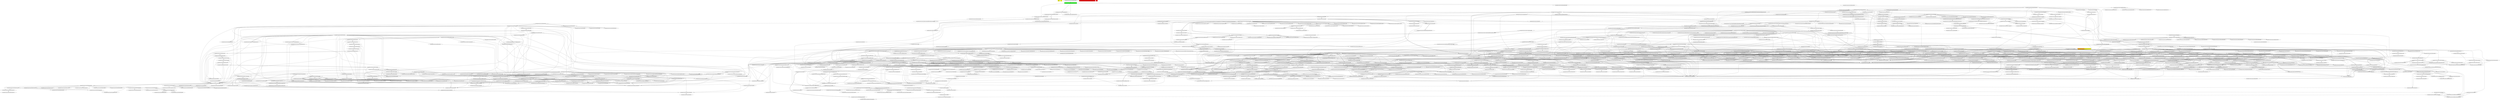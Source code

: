 digraph enhanced {
	"ochiai" [style=striped shape=box fillcolor="yellow"];
	"d4" [style=striped shape=box fillcolor="yellow"];
	"com.google.javascript.jscomp.IntegrationTest#1938" [style=striped shape=box fillcolor="green"];
	"com.google.javascript.jscomp.InlineVariables$InliningBehavior#523" [style=striped shape=box fillcolor="red"];
	"real" [style=striped shape=box fillcolor="red"];
	"com.google.javascript.rhino.Node$NodeMismatch#2130" [style=striped shape=box fillcolor="orange:yellow"];
	"com.google.common.collect.RegularImmutableMap$NonTerminalEntry#116" -> "com.google.common.collect.ImmutableEntry#34";
	"com.google.common.collect.RegularImmutableMap$TerminalEntry#134" -> "com.google.common.collect.ImmutableEntry#34";
	"com.google.common.collect.Maps#612" -> "com.google.common.collect.ImmutableEntry#34";
	"com.google.common.collect.RegularImmutableMap#98" -> "com.google.common.collect.RegularImmutableMap$NonTerminalEntry#116";
	"com.google.javascript.rhino.head.ast.AstNode#239" -> "com.google.javascript.rhino.head.ast.AstNode#202";
	"com.google.javascript.jscomp.parsing.IRFactory$TransformDispatcher#379" -> "com.google.javascript.jscomp.parsing.IRFactory$TransformDispatcher#382";
	"com.google.javascript.rhino.head.CompilerEnvirons#68" -> "com.google.javascript.rhino.head.CompilerEnvirons#100";
	"com.google.javascript.jscomp.CodeGenerator#86" -> "com.google.javascript.rhino.Node#2362";
	"com.google.javascript.jscomp.NodeUtil#3004" -> "com.google.javascript.rhino.Node#2362";
	"com.google.javascript.jscomp.Normalize$NormalizeStatements#553" -> "com.google.javascript.rhino.Node#2362";
	"com.google.javascript.jscomp.Denormalize#68" -> "com.google.javascript.rhino.Node#2362";
	"com.google.javascript.jscomp.NodeUtil#1515" -> "com.google.javascript.rhino.Node#2362";
	"com.google.javascript.rhino.JSDocInfo#1208" -> "com.google.javascript.rhino.JSDocInfo#1127";
	"com.google.javascript.rhino.head.ast.InfixExpression#85" -> "com.google.javascript.rhino.head.ast.InfixExpression#92";
	"com.google.javascript.rhino.JSDocInfoBuilder#482" -> "com.google.javascript.rhino.JSDocInfo#993";
	"com.google.javascript.jscomp.Normalize$PropagateConstantAnnotationsOverVars#169" -> "com.google.javascript.jscomp.NodeTraversal#222";
	"com.google.javascript.jscomp.Normalize#121" -> "com.google.javascript.jscomp.NodeTraversal#222";
	"com.google.javascript.jscomp.NodeTraversal#454" -> "com.google.javascript.jscomp.NodeTraversal#222";
	"com.google.javascript.rhino.JSDocInfoBuilder#949" -> "com.google.javascript.rhino.JSDocInfo#510";
	"com.google.javascript.rhino.JSDocInfoBuilder#702" -> "com.google.javascript.rhino.JSDocInfo#510";
	"com.google.javascript.rhino.jstype.JSTypeRegistry#248" -> "com.google.javascript.rhino.jstype.BooleanType#53" [style=bold];
	"com.google.javascript.jscomp.Compiler#1220" -> "com.google.javascript.jscomp.DependencyOptions#109" [style=bold];
	"com.google.javascript.rhino.jstype.FunctionType#349" -> "com.google.javascript.rhino.jstype.PrototypeObjectType#106";
	"com.google.javascript.rhino.head.Parser#330" -> "com.google.javascript.rhino.head.TokenStream#318" [style=bold];
	"com.google.javascript.rhino.head.Context#415" -> "com.google.javascript.rhino.head.ContextFactory#502" [style=bold];
	"com.google.javascript.rhino.Node#923" -> "com.google.javascript.rhino.Node#930";
	"com.google.javascript.rhino.JSDocInfoBuilder#435" -> "com.google.javascript.rhino.JSDocInfo#989";
	"com.google.javascript.rhino.head.Parser#549" -> "com.google.javascript.rhino.head.ast.AstRoot#70" [style=bold];
	"com.google.javascript.rhino.head.Parser#277" -> "com.google.javascript.rhino.head.TokenStream#1533" [style=bold];
	"com.google.javascript.jscomp.Normalize$NormalizeStatements#435" -> "com.google.javascript.jscomp.Normalize$NormalizeStatements#498" [style=bold];
	"com.google.javascript.rhino.JSDocInfoBuilder#102" -> "com.google.javascript.rhino.JSDocInfoBuilder#93" [style=bold];
	"com.google.javascript.rhino.jstype.JSTypeRegistry#248" -> "com.google.javascript.rhino.jstype.AllType#53" [style=bold];
	"com.google.javascript.jscomp.parsing.IRFactory#376" -> "com.google.javascript.jscomp.parsing.TypeSafeDispatcher#119" [style=bold];
	"com.google.javascript.jscomp.parsing.IRFactory#126" -> "com.google.javascript.jscomp.parsing.IRFactory$TransformDispatcher#379";
	"com.google.javascript.jscomp.parsing.IRFactory$TransformDispatcher#379" -> "com.google.javascript.jscomp.parsing.IRFactory$TransformDispatcher#379";
	"com.google.javascript.jscomp.parsing.TypeSafeDispatcher#119" -> "com.google.javascript.jscomp.parsing.IRFactory$TransformDispatcher#379";
	"com.google.javascript.rhino.head.ast.Scope#222" -> "com.google.javascript.rhino.head.ast.Symbol#97" [style=bold];
	"com.google.javascript.jscomp.CodePrinter$CompactCodePrinter#402" -> "com.google.javascript.jscomp.CodePrinter$CompactCodePrinter#434" [style=bold];
	"com.google.javascript.rhino.JSDocInfoBuilder#102" -> "com.google.javascript.rhino.JSDocInfo#1377";
	"com.google.javascript.rhino.head.CompilerEnvirons#68" -> "com.google.javascript.rhino.head.Context#1847" [style=bold];
	"com.google.javascript.rhino.head.ast.PropertyGet#76" -> "com.google.javascript.rhino.head.ast.InfixExpression#85";
	"com.google.javascript.rhino.head.ast.Assignment#68" -> "com.google.javascript.rhino.head.ast.InfixExpression#85";
	"com.google.javascript.jscomp.JSSourceFile#73" -> "com.google.javascript.jscomp.SourceFile#86";
	"com.google.javascript.jscomp.SourceFile$Preloaded#424" -> "com.google.javascript.jscomp.SourceFile#86";
	"com.google.javascript.rhino.JSDocInfoBuilder#949" -> "com.google.javascript.rhino.JSDocInfo#982";
	"com.google.javascript.jscomp.Compiler#1683" -> "com.google.javascript.jscomp.CodePrinter$Builder#565";
	"com.google.common.collect.RegularImmutableMap#48" -> "com.google.common.collect.RegularImmutableMap$NonTerminalEntry#121";
	"com.google.common.collect.RegularImmutableMap#143" -> "com.google.common.collect.RegularImmutableMap$NonTerminalEntry#121";
	"com.google.javascript.jscomp.Normalize#628" -> "com.google.javascript.jscomp.NodeTraversal#230";
	"com.google.javascript.jscomp.NodeTraversal#222" -> "com.google.javascript.jscomp.NodeTraversal#230";
	"com.google.javascript.rhino.head.TokenStream#1545" -> "com.google.javascript.rhino.head.TokenStream#1549" [style=bold];
	"com.google.javascript.rhino.head.TokenStream#318" -> "com.google.javascript.rhino.head.TokenStream#1307";
	"com.google.javascript.rhino.head.TokenStream#1300" -> "com.google.javascript.rhino.head.TokenStream#1307";
	"com.google.javascript.jscomp.NodeTraversal#478" -> "com.google.javascript.jscomp.NodeTraversal#478";
	"com.google.javascript.jscomp.NodeTraversal#511" -> "com.google.javascript.jscomp.NodeTraversal#478";
	"com.google.javascript.jscomp.NodeTraversal#289" -> "com.google.javascript.jscomp.NodeTraversal#478";
	"com.google.javascript.jscomp.NodeTraversal#273" -> "com.google.javascript.jscomp.NodeTraversal#478";
	"com.google.javascript.rhino.head.TokenStream#318" -> "com.google.javascript.rhino.head.TokenStream#1545";
	"com.google.javascript.rhino.Node#1017" -> "com.google.javascript.rhino.Node#923";
	"com.google.javascript.jscomp.Scope#621" -> "com.google.javascript.jscomp.Scope#614";
	"com.google.javascript.jscomp.parsing.IRFactory$TransformDispatcher#379" -> "com.google.javascript.rhino.head.ast.FunctionNode#221";
	"com.google.common.collect.HashMultiset#72" -> "com.google.common.collect.AbstractMapBasedMultiset#62";
	"com.google.javascript.rhino.head.TokenStream#318" -> "com.google.javascript.rhino.head.TokenStream#1300";
	"com.google.javascript.rhino.head.Parser#943" -> "com.google.javascript.rhino.head.Parser#983" [style=bold];
	"com.google.javascript.jscomp.CodePrinter#692" -> "com.google.javascript.jscomp.CodePrinter$CompactCodePrinter#402";
	"com.google.javascript.jscomp.Compiler#1683" -> "com.google.javascript.jscomp.CodePrinter$Builder#574";
	"com.google.javascript.jscomp.parsing.JsDocInfoParser#129" -> "com.google.javascript.rhino.JSDocInfoBuilder#79";
	"com.google.javascript.jscomp.SyntacticScopeCreator#234" -> "com.google.javascript.jscomp.Scope#621";
	"com.google.javascript.rhino.head.Parser#1870" -> "com.google.javascript.rhino.head.ast.VariableDeclaration#115" [style=bold];
	"com.google.javascript.rhino.head.TokenStream#1307" -> "com.google.javascript.rhino.head.TokenStream#1312" [style=bold];
	"com.google.javascript.jscomp.Normalize#628" -> "com.google.javascript.jscomp.Normalize$DuplicateDeclarationHandler#638";
	"com.google.javascript.jscomp.Normalize$DuplicateDeclarationHandler#638" -> "com.google.javascript.jscomp.Normalize$DuplicateDeclarationHandler#638";
	"com.google.javascript.rhino.head.TokenStream#1560" -> "com.google.javascript.rhino.head.TokenStream#1556" [style=bold];
	"com.google.javascript.rhino.jstype.JSTypeRegistry#248" -> "com.google.javascript.rhino.jstype.StringType#53" [style=bold];
	"com.google.javascript.rhino.head.ast.ScriptNode#278" -> "com.google.javascript.rhino.head.ast.Symbol#77" [style=bold];
	"com.google.javascript.jscomp.parsing.Config#90" -> "com.google.common.collect.ImmutableMap#318" [style=bold];
	"com.google.javascript.rhino.JSDocInfoBuilder#125" -> "com.google.javascript.rhino.JSDocInfo#1399";
	"com.google.common.collect.RegularImmutableMap#48" -> "com.google.common.collect.ImmutableEntry#44";
	"com.google.common.collect.RegularImmutableMap#143" -> "com.google.common.collect.ImmutableEntry#44";
	"com.google.javascript.jscomp.SuppressDocWarningsGuard#40" -> "com.google.common.collect.ImmutableEntry#44";
	"com.google.common.collect.ImmutableMap$Builder#189" -> "com.google.common.collect.ImmutableEntry#44";
	"com.google.javascript.rhino.jstype.JSTypeRegistry#956" -> "com.google.javascript.rhino.jstype.AllType#58";
	"com.google.javascript.jscomp.Compiler#1683" -> "com.google.javascript.jscomp.CodePrinter$Builder#583";
	"com.google.javascript.jscomp.Normalize#121" -> "com.google.javascript.jscomp.AbstractCompiler#176";
	"com.google.javascript.jscomp.Normalize$NormalizeStatements#319" -> "com.google.javascript.jscomp.AbstractCompiler#176";
	"com.google.common.collect.RegularImmutableMap#48" -> "com.google.common.collect.ImmutableEntry#40";
	"com.google.common.collect.RegularImmutableMap#143" -> "com.google.common.collect.ImmutableEntry#40";
	"com.google.javascript.jscomp.SuppressDocWarningsGuard#40" -> "com.google.common.collect.ImmutableEntry#40";
	"com.google.common.collect.ImmutableMap$Builder#189" -> "com.google.common.collect.ImmutableEntry#40";
	"com.google.javascript.jscomp.CreateSyntheticBlocks#79" -> "com.google.javascript.jscomp.NodeTraversal#454";
	"com.google.javascript.jscomp.PrepareAst#58" -> "com.google.javascript.jscomp.NodeTraversal#454";
	"com.google.javascript.jscomp.Denormalize#48" -> "com.google.javascript.jscomp.NodeTraversal#454";
	"com.google.javascript.jscomp.MakeDeclaredNamesUnique$ContextualRenameInverter#280" -> "com.google.javascript.jscomp.NodeTraversal#454";
	"com.google.javascript.rhino.head.Parser#983" -> "com.google.javascript.rhino.head.Parser#1804";
	"com.google.javascript.jscomp.Compiler#445" -> "com.google.javascript.jscomp.JSModule#204";
	"com.google.javascript.jscomp.Compiler#399" -> "com.google.javascript.jscomp.JSModule#204";
	"com.google.javascript.jscomp.Compiler#421" -> "com.google.javascript.jscomp.JSModule#204";
	"com.google.javascript.rhino.jstype.PrototypeObjectType#106" -> "com.google.javascript.rhino.jstype.PrototypeObjectType#115";
	"com.google.javascript.rhino.jstype.InstanceObjectType#60" -> "com.google.javascript.rhino.jstype.PrototypeObjectType#115";
	"com.google.javascript.rhino.jstype.JSTypeRegistry#248" -> "com.google.javascript.rhino.jstype.PrototypeObjectType#115";
	"com.google.javascript.rhino.jstype.FunctionType#133" -> "com.google.javascript.rhino.jstype.PrototypeObjectType#115";
	"com.google.javascript.rhino.jstype.FunctionType#310" -> "com.google.javascript.rhino.jstype.PrototypeObjectType#115";
	"com.google.javascript.jscomp.CodeGenerator#86" -> "com.google.javascript.jscomp.CodePrinter$MappedCodePrinter#91" [style=bold];
	"com.google.javascript.jscomp.parsing.JsDocInfoParser#188" -> "com.google.javascript.rhino.JSDocInfoBuilder#85" [style=bold];
	"com.google.common.collect.HashMultiset#34" -> "com.google.common.collect.AbstractMapBasedMultiset#209";
	"com.google.javascript.rhino.Node#930" -> "com.google.javascript.rhino.Node#940" [style=bold];
	"com.google.javascript.rhino.head.Parser#330" -> "com.google.javascript.rhino.head.TokenStream#1560";
	"com.google.javascript.rhino.head.ast.Symbol#68" -> "com.google.javascript.rhino.head.ast.Symbol#84" [style=bold];
	"com.google.javascript.rhino.head.ast.ScriptNode#85" -> "com.google.javascript.rhino.head.ast.Scope#73" [style=bold];
	"com.google.common.collect.RegularImmutableMap#48" -> "com.google.common.collect.RegularImmutableMap$TerminalEntry#138";
	"com.google.common.collect.RegularImmutableMap#143" -> "com.google.common.collect.RegularImmutableMap$TerminalEntry#138";
	"com.google.javascript.jscomp.NodeUtil#3004" -> "com.google.javascript.rhino.Node#2166";
	"com.google.javascript.jscomp.NodeUtil#2813" -> "com.google.javascript.rhino.Node#2166";
	"com.google.javascript.jscomp.parsing.Config#90" -> "com.google.common.collect.ImmutableMap$Builder#207" [style=bold];
	"com.google.javascript.jscomp.NodeTraversal#478" -> "com.google.javascript.jscomp.Denormalize#53";
	"com.google.common.collect.HashMultiset#34" -> "com.google.common.collect.AbstractMapBasedMultiset#87";
	"com.google.javascript.rhino.JSDocInfoBuilder#868" -> "com.google.javascript.rhino.JSDocInfo#550";
	"com.google.javascript.rhino.JSDocInfoBuilder#977" -> "com.google.javascript.rhino.JSDocInfo#550";
	"com.google.common.collect.RegularImmutableMap#98" -> "com.google.common.collect.RegularImmutableMap$TerminalEntry#134" [style=bold];
	"com.google.javascript.jscomp.NodeTraversal#478" -> "com.google.javascript.jscomp.Denormalize#58";
	"com.google.javascript.jscomp.parsing.ParserRunner#109" -> "com.google.javascript.rhino.head.CompilerEnvirons#140" [style=bold];
	"com.google.javascript.rhino.JSDocInfoBuilder#125" -> "com.google.javascript.rhino.JSDocInfoBuilder#139";
	"com.google.javascript.rhino.JSDocInfoBuilder#102" -> "com.google.javascript.rhino.JSDocInfo#558";
	"com.google.javascript.rhino.jstype.FunctionParamBuilder#95" -> "com.google.javascript.rhino.jstype.JSTypeRegistry#956";
	"com.google.javascript.rhino.jstype.FunctionParamBuilder#80" -> "com.google.javascript.rhino.jstype.JSTypeRegistry#956";
	"com.google.javascript.jscomp.parsing.IRFactory$TransformDispatcher#379" -> "com.google.javascript.rhino.head.ast.PropertyGet#101";
	"com.google.javascript.rhino.jstype.JSType#1149" -> "com.google.javascript.rhino.jstype.BooleanType#103";
	"com.google.javascript.jscomp.Tracer#235" -> "com.google.javascript.jscomp.Tracer#959";
	"com.google.javascript.jscomp.Tracer#408" -> "com.google.javascript.jscomp.Tracer#959";
	"com.google.javascript.rhino.jstype.ObjectType#493" -> "com.google.common.collect.Iterators$1#63";
	"com.google.javascript.jscomp.parsing.JsDocInfoParser#1518" -> "com.google.javascript.jscomp.parsing.JsDocInfoParser#1611";
	"com.google.javascript.jscomp.parsing.ParserRunner#109" -> "com.google.javascript.rhino.head.Context#390" [style=bold];
	"com.google.javascript.jscomp.CodeConsumer#154" -> "com.google.javascript.jscomp.CodePrinter$CompactCodePrinter#465";
	"com.google.javascript.jscomp.CodeGenerator#86" -> "com.google.javascript.jscomp.CodePrinter$CompactCodePrinter#465";
	"com.google.common.collect.AbstractMultiset$EntrySet#177" -> "com.google.common.collect.AbstractMapBasedMultiset#92" [style=bold];
	"com.google.javascript.jscomp.parsing.ParserRunner#109" -> "com.google.javascript.rhino.head.CompilerEnvirons#132" [style=bold];
	"com.google.javascript.rhino.head.Parser#510" -> "com.google.javascript.rhino.head.Parser#549" [style=bold];
	"com.google.javascript.jscomp.IntegrationTest#2108" -> "com.google.javascript.jscomp.Denormalize#42";
	"com.google.javascript.rhino.jstype.BooleanType#103" -> "com.google.javascript.rhino.jstype.BooleanType#108" [style=bold];
	"com.google.javascript.rhino.head.ScriptRuntime$DefaultMessageProvider#3671" -> "com.google.javascript.rhino.head.Context#376" [style=bold];
	"com.google.javascript.jscomp.Compiler#188" -> "com.google.javascript.jscomp.Compiler#195";
	"com.google.javascript.rhino.JSDocInfoBuilder#949" -> "com.google.javascript.rhino.JSDocInfo#1171";
	"com.google.common.collect.RegularImmutableMap$EntrySet#202" -> "com.google.common.collect.RegularImmutableMap#36";
	"com.google.javascript.jscomp.IntegrationTest#2108" -> "com.google.javascript.jscomp.Denormalize#48";
	"com.google.javascript.jscomp.SuppressDocWarningsGuard#40" -> "com.google.common.collect.RegularImmutableMap#35";
	"com.google.common.collect.RegularImmutableMap#35" -> "com.google.common.collect.RegularImmutableMap#35";
	"com.google.common.collect.ImmutableMap$Builder#189" -> "com.google.common.collect.RegularImmutableMap#35";
	"com.google.javascript.jscomp.ComposeWarningsGuard$GuardComparator#51" -> "com.google.javascript.jscomp.ComposeWarningsGuard$GuardComparator#62";
	"com.google.javascript.jscomp.parsing.JsDocInfoParser#2302" -> "com.google.javascript.rhino.JSDocInfoBuilder#125";
	"com.google.javascript.jscomp.parsing.JsDocInfoParser#129" -> "com.google.javascript.rhino.JSDocInfoBuilder#69";
	"com.google.javascript.rhino.jstype.ObjectType#493" -> "com.google.javascript.rhino.jstype.PrototypeObjectType#534";
	"com.google.javascript.jscomp.SyntacticScopeCreator#69" -> "com.google.javascript.jscomp.Scope#411";
	"com.google.javascript.rhino.head.Parser#1870" -> "com.google.javascript.rhino.head.ast.VariableDeclaration#104";
	"com.google.javascript.rhino.jstype.UnionType#82" -> "com.google.common.collect.RegularImmutableList#170" [style=bold];
	"com.google.javascript.rhino.head.Parser#1989" -> "com.google.javascript.rhino.head.ast.Symbol#68" [style=bold];
	"com.google.javascript.rhino.head.Parser#549" -> "com.google.javascript.rhino.head.Parser#784";
	"com.google.javascript.rhino.head.Parser#2798" -> "com.google.javascript.rhino.head.Parser#784";
	"com.google.javascript.rhino.head.Parser#330" -> "com.google.javascript.rhino.head.Parser#300";
	"com.google.javascript.rhino.head.Parser#1870" -> "com.google.javascript.rhino.head.Parser#2073";
	"com.google.javascript.rhino.head.Parser#2055" -> "com.google.javascript.rhino.head.Parser#2073";
	"com.google.javascript.rhino.head.Parser#2073" -> "com.google.javascript.rhino.head.Parser#2073";
	"com.google.javascript.jscomp.IntegrationTest#2108" -> "com.google.javascript.jscomp.JSSourceFile#56";
	"com.google.javascript.jscomp.IntegrationTest#2097" -> "com.google.javascript.jscomp.JSSourceFile#56";
	"com.google.javascript.jscomp.CompilerTestCase#1017" -> "com.google.javascript.jscomp.JSSourceFile#56";
	"com.google.javascript.jscomp.parsing.JsDocInfoParser#2182" -> "com.google.javascript.rhino.Node#1097";
	"com.google.javascript.rhino.Node#1091" -> "com.google.javascript.rhino.Node#1097";
	"com.google.javascript.jscomp.parsing.JsDocInfoParser#129" -> "com.google.javascript.rhino.Node#1097";
	"com.google.javascript.jscomp.RhinoErrorReporter#72" -> "com.google.common.collect.ImmutableMap#117" [style=bold];
	"com.google.javascript.jscomp.NodeUtil#2193" -> "com.google.javascript.jscomp.NodeUtil$MatchNodeType#2575";
	"com.google.javascript.jscomp.CreateSyntheticBlocks$Callback#171" -> "com.google.javascript.rhino.Node#2182";
	"com.google.javascript.jscomp.IntegrationTest#2108" -> "com.google.javascript.jscomp.Compiler#188";
	"com.google.javascript.jscomp.IntegrationTest#2097" -> "com.google.javascript.jscomp.Compiler#188";
	"com.google.javascript.jscomp.Normalize$NormalizeStatements#312" -> "com.google.javascript.jscomp.Normalize$NormalizeStatements#435" [style=bold];
	"com.google.javascript.jscomp.NodeTraversal#654" -> "com.google.javascript.rhino.Node#1091";
	"com.google.javascript.rhino.JSDocInfoBuilder#102" -> "com.google.javascript.rhino.JSDocInfo#574";
	"com.google.javascript.rhino.JSDocInfoBuilder#125" -> "com.google.javascript.rhino.JSDocInfo#332";
	"com.google.javascript.rhino.JSDocInfoBuilder#69" -> "com.google.javascript.rhino.JSDocInfo#332";
	"com.google.javascript.rhino.IR#103" -> "com.google.javascript.rhino.IR#467";
	"com.google.javascript.jscomp.ComposeWarningsGuard#78" -> "com.google.javascript.jscomp.ComposeWarningsGuard$GuardComparator#51";
	"com.google.javascript.jscomp.ComposeWarningsGuard#87" -> "com.google.javascript.jscomp.ComposeWarningsGuard$GuardComparator#51";
	"com.google.javascript.jscomp.NodeUtil#2660" -> "com.google.javascript.jscomp.NodeUtil$MatchNodeType#2572";
	"com.google.javascript.jscomp.ComposeWarningsGuard$GuardComparator#51" -> "com.google.javascript.jscomp.ComposeWarningsGuard$GuardComparator#56" [style=bold];
	"com.google.javascript.rhino.Node#1415" -> "com.google.javascript.rhino.Node#998";
	"com.google.javascript.jscomp.CodePrinter$CompactCodePrinter#434" -> "com.google.javascript.jscomp.CodePrinter$MappedCodePrinter#60";
	"com.google.javascript.rhino.jstype.FunctionParamBuilder#135" -> "com.google.javascript.rhino.Node#516";
	"com.google.javascript.jscomp.parsing.IRFactory#1319" -> "com.google.javascript.rhino.Node#516";
	"com.google.javascript.jscomp.parsing.ParserRunner#109" -> "com.google.javascript.rhino.head.Parser#510";
	"com.google.javascript.jscomp.CodeConsumer#154" -> "com.google.javascript.jscomp.CodePrinter$CompactCodePrinter#444";
	"com.google.javascript.jscomp.CodeConsumer#182" -> "com.google.javascript.jscomp.CodePrinter$CompactCodePrinter#444";
	"com.google.javascript.jscomp.CodeConsumer#77" -> "com.google.javascript.jscomp.CodePrinter$CompactCodePrinter#444";
	"com.google.javascript.jscomp.CodeConsumer#81" -> "com.google.javascript.jscomp.CodePrinter$CompactCodePrinter#444";
	"com.google.javascript.jscomp.CodeConsumer#207" -> "com.google.javascript.jscomp.CodePrinter$CompactCodePrinter#444";
	"com.google.javascript.jscomp.parsing.ParserRunner#109" -> "com.google.javascript.rhino.head.CompilerEnvirons#154" [style=bold];
	"com.google.common.collect.Multisets#829" -> "com.google.common.collect.AbstractMapBasedMultiset$1#99" [style=bold];
	"com.google.javascript.jscomp.NodeUtil#1696" -> "com.google.javascript.rhino.Node#2174";
	"com.google.javascript.jscomp.NodeTraversal#511" -> "com.google.javascript.rhino.Node#2174";
	"com.google.javascript.jscomp.parsing.IRFactory$TransformDispatcher#379" -> "com.google.javascript.rhino.Node#2174";
	"com.google.javascript.jscomp.Denormalize#58" -> "com.google.javascript.jscomp.Denormalize#68" [style=bold];
	"com.google.common.collect.AbstractMapBasedMultiset#92" -> "com.google.common.collect.AbstractMapBasedMultiset$1#94" [style=bold];
	"com.google.javascript.rhino.jstype.JSTypeRegistry#248" -> "com.google.javascript.rhino.jstype.ErrorFunctionType#51" [style=bold];
	"com.google.javascript.jscomp.parsing.IRFactory#160" -> "com.google.javascript.rhino.Node#1082";
	"com.google.javascript.jscomp.parsing.JsDocInfoParser#2182" -> "com.google.javascript.rhino.Node#1082";
	"com.google.javascript.jscomp.JsAst#85" -> "com.google.javascript.rhino.Node#1082";
	"com.google.javascript.jscomp.parsing.IRFactory#170" -> "com.google.javascript.rhino.head.ast.AstRoot#78";
	"com.google.javascript.jscomp.PrepareAst$PrepareAnnotations#186" -> "com.google.javascript.rhino.JSDocInfo#566";
	"com.google.javascript.jscomp.NodeUtil$MatchNodeType#2572" -> "com.google.javascript.jscomp.NodeUtil$MatchNodeType#2581" [style=bold];
	"com.google.javascript.jscomp.parsing.JsDocInfoParser#2294" -> "com.google.javascript.rhino.JSDocInfoBuilder#102" [style=bold];
	"com.google.javascript.rhino.head.Parser#2898" -> "com.google.javascript.rhino.head.CompilerEnvirons#159";
	"com.google.javascript.rhino.head.Parser#2589" -> "com.google.javascript.rhino.head.CompilerEnvirons#159";
	"com.google.javascript.jscomp.JsAst#85" -> "com.google.javascript.jscomp.JSSourceFile#79";
	"com.google.javascript.jscomp.NodeTraversal#478" -> "com.google.javascript.jscomp.NodeTraversal#654";
	"com.google.javascript.rhino.Node#817" -> "com.google.javascript.rhino.Node#747";
	"com.google.javascript.rhino.Node#797" -> "com.google.javascript.rhino.Node#747";
	"com.google.javascript.rhino.Node#940" -> "com.google.javascript.rhino.Node#747";
	"com.google.javascript.jscomp.JSSourceFile#56" -> "com.google.javascript.jscomp.JSSourceFile#73" [style=bold];
	"com.google.javascript.rhino.head.ast.ExpressionStatement#122" -> "com.google.javascript.rhino.head.ast.AstNode#613";
	"com.google.javascript.rhino.head.ast.InfixExpression#92" -> "com.google.javascript.rhino.head.ast.AstNode#613";
	"com.google.javascript.jscomp.parsing.IRFactory#313" -> "com.google.javascript.rhino.head.ast.AstNode#613";
	"com.google.javascript.jscomp.parsing.IRFactory#337" -> "com.google.javascript.rhino.head.ast.AstNode#613";
	"com.google.javascript.jscomp.parsing.IRFactory$TransformDispatcher#379" -> "com.google.javascript.rhino.head.ast.AstNode#613";
	"com.google.javascript.jscomp.parsing.IRFactory$TransformDispatcher#692" -> "com.google.javascript.rhino.head.ast.AstNode#613";
	"com.google.javascript.jscomp.CodeGenerator#86" -> "com.google.javascript.jscomp.CodeConsumer#211";
	"com.google.javascript.jscomp.CodePrinter#35" -> "com.google.javascript.jscomp.CodePrinter#692" [style=bold];
	"com.google.javascript.jscomp.Compiler#988" -> "com.google.javascript.rhino.InputId#61";
	"com.google.javascript.jscomp.Compiler#472" -> "com.google.javascript.rhino.InputId#61";
	"com.google.common.collect.ImmutableMap#117" -> "com.google.common.collect.ImmutableMap#139";
	"com.google.common.collect.ImmutableMap$Builder#178" -> "com.google.common.collect.ImmutableMap#139";
	"com.google.common.collect.ImmutableMap#240" -> "com.google.common.collect.ImmutableMap#139";
	"com.google.javascript.rhino.jstype.JSTypeRegistry#248" -> "com.google.javascript.rhino.jstype.JSTypeRegistry#994";
	"com.google.javascript.jscomp.CompilerOptions#1032" -> "com.google.javascript.jscomp.DiagnosticGroupWarningsGuard#33";
	"com.google.javascript.jscomp.SuppressDocWarningsGuard#40" -> "com.google.javascript.jscomp.DiagnosticGroupWarningsGuard#33";
	"com.google.javascript.jscomp.Compiler#233" -> "com.google.javascript.jscomp.DiagnosticGroupWarningsGuard#33";
	"com.google.javascript.jscomp.parsing.ParserRunner#109" -> "com.google.javascript.rhino.head.CompilerEnvirons#50";
	"com.google.javascript.jscomp.MakeDeclaredNamesUnique#77" -> "com.google.javascript.jscomp.NodeTraversal#624";
	"com.google.javascript.jscomp.parsing.JsDocInfoParser#1138" -> "com.google.javascript.rhino.JSDocInfoBuilder#183";
	"com.google.common.collect.ImmutableSet#145" -> "com.google.common.collect.ImmutableSet#161";
	"com.google.javascript.rhino.head.Parser#983" -> "com.google.javascript.rhino.head.Parser#1870";
	"com.google.javascript.rhino.jstype.UnionTypeBuilder#248" -> "com.google.javascript.rhino.jstype.UnionType#82" [style=bold];
	"com.google.javascript.jscomp.IntegrationTest#1997" -> "com.google.javascript.jscomp.IntegrationTest#2108";
	"com.google.javascript.rhino.head.Parser#784" -> "com.google.javascript.rhino.head.Parser$PerFunctionVariables#3513";
	"com.google.javascript.rhino.Node$ObjectPropListItem#319" -> "com.google.javascript.rhino.InputId#74";
	"com.google.javascript.jscomp.parsing.Config#90" -> "com.google.common.collect.ImmutableMap#128" [style=bold];
	"com.google.common.base.Joiner#168" -> "com.google.common.base.Joiner#160";
	"com.google.javascript.jscomp.DiagnosticGroupWarningsGuard#50" -> "com.google.javascript.jscomp.DiagnosticGroup#111";
	"com.google.javascript.jscomp.DiagnosticGroup#118" -> "com.google.javascript.jscomp.DiagnosticGroup#111";
	"com.google.javascript.rhino.head.Parser#2073" -> "com.google.javascript.rhino.head.Parser#3808";
	"com.google.javascript.jscomp.IntegrationTest#1997" -> "com.google.common.base.Joiner#168";
	"com.google.javascript.jscomp.Compiler#336" -> "com.google.javascript.jscomp.Compiler#399" [style=bold];
	"com.google.javascript.rhino.jstype.PrototypeObjectType#445" -> "com.google.javascript.rhino.jstype.JSType#1016";
	"com.google.javascript.rhino.jstype.JSType#990" -> "com.google.javascript.rhino.jstype.JSType#1016";
	"com.google.javascript.jscomp.MakeDeclaredNamesUnique$ContextualRenameInverter#315" -> "com.google.javascript.jscomp.NodeTraversal#635";
	"com.google.javascript.jscomp.MakeDeclaredNamesUnique$ContextualRenameInverter#301" -> "com.google.javascript.jscomp.NodeTraversal#635";
	"com.google.javascript.jscomp.MakeDeclaredNamesUnique#100" -> "com.google.javascript.jscomp.NodeTraversal#635";
	"com.google.javascript.jscomp.MakeDeclaredNamesUnique$ContextualRenameInverter#393" -> "com.google.javascript.jscomp.NodeTraversal#635";
	"com.google.javascript.jscomp.MakeDeclaredNamesUnique#77" -> "com.google.javascript.jscomp.NodeTraversal#635";
	"com.google.javascript.jscomp.parsing.IRFactory#337" -> "com.google.javascript.jscomp.parsing.JsDocTokenStream#45";
	"com.google.javascript.rhino.head.Parser#2073" -> "com.google.javascript.rhino.head.ast.Assignment#68";
	"com.google.javascript.jscomp.RhinoErrorReporter#72" -> "com.google.javascript.rhino.ScriptRuntime#367";
	"com.google.javascript.jscomp.parsing.ParserRunner#109" -> "com.google.javascript.rhino.head.CompilerEnvirons#68" [style=bold];
	"com.google.javascript.jscomp.CodeConsumer#211" -> "com.google.javascript.jscomp.CodeConsumer#207";
	"com.google.javascript.jscomp.parsing.JsDocInfoParser#1611" -> "com.google.javascript.jscomp.parsing.JsDocInfoParser#1660";
	"com.google.javascript.jscomp.DiagnosticGroupWarningsGuard#45" -> "com.google.javascript.jscomp.DiagnosticGroup#118";
	"com.google.javascript.jscomp.NodeTraversal#635" -> "com.google.javascript.jscomp.NodeTraversal#639";
	"com.google.javascript.jscomp.parsing.IRFactory#80" -> "com.google.javascript.jscomp.parsing.IRFactory#1116";
	"com.google.javascript.rhino.head.ast.ExpressionStatement#122" -> "com.google.javascript.rhino.head.ast.AstNode#267";
	"com.google.javascript.rhino.head.Parser#549" -> "com.google.javascript.rhino.head.ast.AstNode#267";
	"com.google.javascript.rhino.head.ast.VariableDeclaration#104" -> "com.google.javascript.rhino.head.ast.AstNode#267";
	"com.google.javascript.rhino.head.ast.AstRoot#103" -> "com.google.javascript.rhino.head.ast.AstNode#267";
	"com.google.javascript.rhino.head.ast.FunctionNode#236" -> "com.google.javascript.rhino.head.ast.AstNode#267";
	"com.google.javascript.rhino.head.ast.VariableInitializer#110" -> "com.google.javascript.rhino.head.ast.AstNode#267";
	"com.google.javascript.rhino.head.ast.VariableInitializer#128" -> "com.google.javascript.rhino.head.ast.AstNode#267";
	"com.google.javascript.rhino.head.ast.FunctionNode#152" -> "com.google.javascript.rhino.head.ast.AstNode#267";
	"com.google.javascript.rhino.head.ast.InfixExpression#161" -> "com.google.javascript.rhino.head.ast.AstNode#267";
	"com.google.javascript.rhino.head.ast.InfixExpression#140" -> "com.google.javascript.rhino.head.ast.AstNode#267";
	"com.google.javascript.rhino.jstype.NoType#65" -> "com.google.javascript.rhino.jstype.NoObjectType#67";
	"com.google.javascript.rhino.jstype.JSTypeRegistry#248" -> "com.google.javascript.rhino.jstype.NoObjectType#67";
	"com.google.javascript.jscomp.Normalize#628" -> "com.google.javascript.jscomp.Normalize$ScopeTicklingCallback#753";
	"com.google.javascript.jscomp.Normalize$ScopeTicklingCallback#753" -> "com.google.javascript.jscomp.Normalize$ScopeTicklingCallback#753";
	"com.google.javascript.jscomp.CodeGenerator#86" -> "com.google.javascript.jscomp.CodeGenerator#874";
	"com.google.javascript.jscomp.CodeGenerator#895" -> "com.google.javascript.jscomp.CodeGenerator#874";
	"com.google.javascript.rhino.JSDocInfoBuilder#139" -> "com.google.javascript.rhino.JSDocInfo#928";
	"com.google.javascript.jscomp.NodeTraversal#563" -> "com.google.javascript.jscomp.Normalize$ScopeTicklingCallback#759";
	"com.google.common.collect.ImmutableMap$Builder#212" -> "com.google.common.collect.RegularImmutableMap#48";
	"com.google.common.collect.ImmutableMap#117" -> "com.google.common.collect.RegularImmutableMap#48";
	"com.google.common.collect.ImmutableMap#240" -> "com.google.common.collect.RegularImmutableMap#48";
	"com.google.common.collect.EmptyImmutableList#36" -> "com.google.common.collect.Iterators#80" [style=bold];
	"com.google.common.collect.AbstractMultiset#167" -> "com.google.common.collect.AbstractMultiset#186" [style=bold];
	"com.google.javascript.rhino.head.Parser#704" -> "com.google.javascript.rhino.head.ast.FunctionNode#272";
	"com.google.javascript.jscomp.Normalize$NormalizeStatements#351" -> "com.google.javascript.jscomp.NodeUtil#2043";
	"com.google.javascript.jscomp.NodeUtil#3004" -> "com.google.javascript.jscomp.NodeUtil#2043";
	"com.google.javascript.jscomp.NodeUtil#2798" -> "com.google.javascript.jscomp.NodeUtil#2043";
	"com.google.javascript.rhino.head.ast.AstNode#211" -> "com.google.javascript.rhino.head.ast.AstNode#258";
	"com.google.javascript.rhino.head.ast.AstNode#267" -> "com.google.javascript.rhino.head.ast.AstNode#251" [style=bold];
	"com.google.common.collect.ImmutableMap$Builder#207" -> "com.google.common.collect.ImmutableMap$Builder#212" [style=bold];
	"com.google.javascript.jscomp.Compiler#336" -> "com.google.javascript.jscomp.Compiler#371" [style=bold];
	"com.google.common.collect.Iterators#1057" -> "com.google.common.collect.Iterators$13#1057" [style=bold];
	"com.google.javascript.jscomp.parsing.JsDocInfoParser#188" -> "com.google.javascript.rhino.JSDocInfoBuilder#149";
	"com.google.javascript.rhino.head.TokenStream#318" -> "com.google.javascript.rhino.head.TokenStream#124";
	"com.google.javascript.jscomp.NodeTraversal#583" -> "com.google.javascript.jscomp.Normalize$ScopeTicklingCallback#765";
	"com.google.javascript.jscomp.Compiler#336" -> "com.google.javascript.jscomp.Compiler#379" [style=bold];
	"com.google.javascript.jscomp.Scope$Var#83" -> "com.google.javascript.jscomp.Scope$Var#132" [style=bold];
	"com.google.common.collect.AbstractMultiset$EntrySet#171" -> "com.google.common.collect.Multisets$EntrySet#740" [style=bold];
	"com.google.javascript.jscomp.IntegrationTest#1938" -> "com.google.javascript.jscomp.IntegrationTest#2131";
	"com.google.javascript.jscomp.CodeGenerator#86" -> "com.google.javascript.jscomp.CodePrinter$MappedCodePrinter#114" [style=bold];
	"com.google.common.collect.AbstractIndexedListIterator#68" -> "com.google.common.collect.UnmodifiableListIterator#34";
	"com.google.javascript.jscomp.ComposeWarningsGuard#118" -> "com.google.common.collect.Iterators$13#1061";
	"com.google.javascript.jscomp.DiagnosticGroupWarningsGuard#50" -> "com.google.common.collect.Iterators$13#1061";
	"com.google.javascript.jscomp.DiagnosticGroup#118" -> "com.google.common.collect.Iterators$13#1061";
	"com.google.javascript.jscomp.CompilerInput#91" -> "com.google.javascript.jscomp.JsAst#43";
	"com.google.javascript.jscomp.ComposeWarningsGuard#118" -> "com.google.common.collect.Iterators$13#1065";
	"com.google.javascript.jscomp.DiagnosticGroupWarningsGuard#50" -> "com.google.common.collect.Iterators$13#1065";
	"com.google.javascript.jscomp.DiagnosticGroup#118" -> "com.google.common.collect.Iterators$13#1065";
	"com.google.javascript.jscomp.NodeTraversal#478" -> "com.google.javascript.jscomp.Normalize$ScopeTicklingCallback#770";
	"com.google.javascript.jscomp.LightweightMessageFormatter#50" -> "com.google.javascript.jscomp.AbstractMessageFormatter#32";
	"com.google.javascript.rhino.head.CompilerEnvirons#68" -> "com.google.javascript.rhino.head.Context#1818" [style=bold];
	"com.google.javascript.rhino.head.Parser#784" -> "com.google.javascript.rhino.head.ast.FunctionNode#258";
	"com.google.javascript.jscomp.ErrorFormat$2#38" -> "com.google.javascript.jscomp.AbstractMessageFormatter#37";
	"com.google.javascript.jscomp.NodeTraversal#478" -> "com.google.javascript.jscomp.Normalize$ScopeTicklingCallback#776";
	"com.google.javascript.jscomp.parsing.IRFactory#246" -> "com.google.javascript.jscomp.parsing.JsDocInfoParser#2309";
	"com.google.common.collect.ImmutableSet$ArrayImmutableSet#397" -> "com.google.common.collect.ImmutableSet#365";
	"com.google.javascript.jscomp.IntegrationTest#2131" -> "com.google.javascript.jscomp.GoogleCodingConvention#44";
	"com.google.javascript.rhino.JSDocInfoBuilder#419" -> "com.google.javascript.rhino.JSDocInfo#708";
	"com.google.javascript.jscomp.CodeGenerator#886" -> "com.google.javascript.jscomp.CodeGenerator#895";
	"com.google.javascript.jscomp.parsing.IRFactory#282" -> "com.google.javascript.jscomp.parsing.IRFactory#313";
	"com.google.javascript.jscomp.parsing.IRFactory#272" -> "com.google.javascript.jscomp.parsing.IRFactory#313";
	"com.google.common.collect.AbstractIndexedListIterator#68" -> "com.google.common.base.Preconditions#330";
	"com.google.javascript.jscomp.GoogleCodingConvention#44" -> "com.google.javascript.jscomp.GoogleCodingConvention#49" [style=bold];
	"com.google.javascript.jscomp.CompilerInput#119" -> "com.google.javascript.jscomp.JsAst#51";
	"com.google.javascript.jscomp.parsing.IRFactory$TransformDispatcher#379" -> "com.google.javascript.rhino.head.ast.FunctionNode#251";
	"com.google.javascript.jscomp.parsing.IRFactory#80" -> "com.google.javascript.jscomp.parsing.IRFactory#1307";
	"com.google.javascript.jscomp.parsing.IRFactory#260" -> "com.google.javascript.jscomp.parsing.JsDocInfoParser#2302";
	"com.google.javascript.jscomp.Compiler#1220" -> "com.google.javascript.jscomp.CompilerInput#119";
	"com.google.javascript.rhino.head.Parser#784" -> "com.google.javascript.rhino.head.Parser#704";
	"com.google.javascript.rhino.head.ast.ExpressionStatement#122" -> "com.google.javascript.rhino.head.ast.AstNode#471";
	"com.google.javascript.rhino.head.ast.VariableDeclaration#104" -> "com.google.javascript.rhino.head.ast.AstNode#471";
	"com.google.javascript.rhino.head.ast.AstRoot#103" -> "com.google.javascript.rhino.head.ast.AstNode#471";
	"com.google.javascript.rhino.head.ast.FunctionNode#236" -> "com.google.javascript.rhino.head.ast.AstNode#471";
	"com.google.javascript.rhino.head.ast.InfixExpression#92" -> "com.google.javascript.rhino.head.ast.AstNode#471";
	"com.google.javascript.rhino.head.ast.InfixExpression#161" -> "com.google.javascript.rhino.head.ast.AstNode#471";
	"com.google.javascript.rhino.head.ast.InfixExpression#140" -> "com.google.javascript.rhino.head.ast.AstNode#471";
	"com.google.javascript.rhino.head.ast.Name#101" -> "com.google.javascript.rhino.head.ast.AstNode#471";
	"com.google.javascript.rhino.jstype.JSTypeRegistry#238" -> "com.google.javascript.rhino.jstype.JSTypeRegistry#562" [style=bold];
	"com.google.javascript.rhino.head.Parser#549" -> "com.google.javascript.rhino.head.ast.AstNode#231";
	"com.google.javascript.rhino.head.ast.Name#84" -> "com.google.javascript.rhino.head.ast.AstNode#231";
	"com.google.javascript.rhino.head.ast.FunctionNode#236" -> "com.google.javascript.rhino.head.ast.AstNode#231";
	"com.google.javascript.rhino.head.Parser#1870" -> "com.google.javascript.rhino.head.ast.AstNode#231";
	"com.google.javascript.rhino.head.Parser#784" -> "com.google.javascript.rhino.head.ast.AstNode#231";
	"com.google.javascript.rhino.head.Parser#1093" -> "com.google.javascript.rhino.head.ast.AstNode#231";
	"com.google.javascript.rhino.head.Parser#633" -> "com.google.javascript.rhino.head.ast.AstNode#231";
	"com.google.javascript.rhino.head.ast.Name#101" -> "com.google.javascript.rhino.head.ast.AstNode#231";
	"com.google.javascript.rhino.head.ast.AstNode#239" -> "com.google.javascript.rhino.head.ast.AstNode#231";
	"com.google.common.base.Joiner#160" -> "com.google.common.base.Joiner#129" [style=bold];
	"com.google.javascript.rhino.head.Parser#549" -> "com.google.javascript.rhino.head.Node#280";
	"com.google.javascript.jscomp.CompilerInput#68" -> "com.google.javascript.jscomp.JsAst#69" [style=bold];
	"com.google.javascript.jscomp.CodeGenerator#86" -> "com.google.javascript.jscomp.CodeGenerator#886";
	"com.google.javascript.rhino.jstype.JSType#1149" -> "com.google.javascript.rhino.jstype.VoidType#96";
	"com.google.javascript.jscomp.Compiler#1220" -> "com.google.javascript.rhino.Node#1907";
	"com.google.javascript.jscomp.parsing.ParserRunner#109" -> "com.google.javascript.rhino.Node#1907";
	"com.google.javascript.jscomp.parsing.IRFactory#80" -> "com.google.javascript.jscomp.parsing.IRFactory#1319";
	"com.google.javascript.jscomp.CodeGenerator#86" -> "com.google.javascript.jscomp.NodeUtil#1162";
	"com.google.javascript.jscomp.CodeGenerator#874" -> "com.google.javascript.jscomp.NodeUtil#1162";
	"com.google.javascript.rhino.head.ast.InfixExpression#92" -> "com.google.javascript.rhino.head.ast.AstNode#239";
	"com.google.javascript.rhino.head.Parser#549" -> "com.google.javascript.rhino.head.Parser#943";
	"com.google.javascript.rhino.head.Parser#273" -> "com.google.javascript.rhino.head.ast.AstNode#224";
	"com.google.javascript.rhino.head.ast.FunctionNode#236" -> "com.google.javascript.rhino.head.ast.AstNode#224";
	"com.google.javascript.rhino.head.ast.InfixExpression#92" -> "com.google.javascript.rhino.head.ast.AstNode#224";
	"com.google.javascript.rhino.head.ast.ExpressionStatement#91" -> "com.google.javascript.rhino.head.ast.AstNode#224";
	"com.google.common.collect.RegularImmutableMap#48" -> "com.google.common.collect.RegularImmutableMap#81" [style=bold];
	"com.google.javascript.rhino.head.Parser#784" -> "com.google.javascript.rhino.head.ast.FunctionNode#236";
	"com.google.javascript.jscomp.JsAst#85" -> "com.google.javascript.jscomp.Compiler#1834";
	"com.google.javascript.jscomp.ComposeWarningsGuard#118" -> "com.google.javascript.jscomp.DiagnosticGroupWarningsGuard#50";
	"com.google.javascript.jscomp.ComposeWarningsGuard#141" -> "com.google.javascript.jscomp.DiagnosticGroupWarningsGuard#50";
	"com.google.javascript.jscomp.Compiler#569" -> "com.google.javascript.jscomp.Compiler#587";
	"com.google.javascript.jscomp.ClosureCodingConvention#50" -> "com.google.common.collect.ImmutableSet#145" [style=bold];
	"com.google.javascript.jscomp.parsing.IRFactory#260" -> "com.google.javascript.jscomp.parsing.IRFactory#337";
	"com.google.common.base.Preconditions#330" -> "com.google.common.base.Preconditions#350" [style=bold];
	"com.google.javascript.rhino.jstype.StringType#92" -> "com.google.javascript.rhino.jstype.StringType#97" [style=bold];
	"com.google.common.collect.RegularImmutableMap#81" -> "com.google.common.base.Preconditions#114";
	"com.google.common.collect.Multisets#837" -> "com.google.common.base.Preconditions#114";
	"com.google.common.collect.RegularImmutableMap#48" -> "com.google.common.base.Preconditions#114";
	"com.google.javascript.jscomp.CodingConventions$Proxy#61" -> "com.google.javascript.jscomp.CodingConventions$DefaultCodingConvention#238";
	"com.google.javascript.jscomp.CodingConventions#38" -> "com.google.javascript.jscomp.CodingConventions$DefaultCodingConvention#232";
	"com.google.javascript.jscomp.CodingConventions$DefaultCodingConvention#232" -> "com.google.javascript.jscomp.CodingConventions$DefaultCodingConvention#232";
	"com.google.javascript.rhino.jstype.JSType#1149" -> "com.google.javascript.rhino.jstype.StringType#92";
	"com.google.javascript.jscomp.CompilerInput#75" -> "com.google.javascript.jscomp.JsAst#74";
	"com.google.javascript.jscomp.parsing.IRFactory#313" -> "com.google.javascript.rhino.head.ast.AstNode#211";
	"com.google.javascript.jscomp.parsing.IRFactory#337" -> "com.google.javascript.rhino.head.ast.AstNode#211";
	"com.google.javascript.jscomp.parsing.IRFactory$TransformDispatcher#379" -> "com.google.javascript.rhino.head.ast.AstNode#211";
	"com.google.javascript.jscomp.parsing.IRFactory$TransformDispatcher#692" -> "com.google.javascript.rhino.head.ast.AstNode#211";
	"com.google.common.collect.RegularImmutableMap#48" -> "com.google.common.collect.RegularImmutableMap#93" [style=bold];
	"com.google.javascript.rhino.JSDocInfoBuilder#949" -> "com.google.javascript.rhino.JSDocInfo#1115";
	"com.google.javascript.jscomp.JsAst#43" -> "com.google.javascript.rhino.InputId#51";
	"com.google.javascript.jscomp.ComposeWarningsGuard#118" -> "com.google.javascript.jscomp.DiagnosticGroup#130";
	"com.google.javascript.jscomp.DiagnosticGroupWarningsGuard#50" -> "com.google.javascript.jscomp.DiagnosticGroup#130";
	"com.google.javascript.rhino.jstype.JSTypeRegistry#562" -> "com.google.javascript.rhino.jstype.JSTypeRegistry#588" [style=bold];
	"com.google.javascript.rhino.Node#516" -> "com.google.javascript.rhino.Node$StringNode#196";
	"com.google.common.collect.RegularImmutableMap#48" -> "com.google.common.collect.RegularImmutableMap#98" [style=bold];
	"com.google.javascript.jscomp.Compiler#553" -> "com.google.javascript.jscomp.Compiler#336";
	"com.google.javascript.jscomp.Compiler#311" -> "com.google.javascript.jscomp.Compiler#336";
	"com.google.javascript.jscomp.parsing.JsDocInfoParser#2260" -> "com.google.javascript.jscomp.parsing.JsDocTokenStream#61";
	"com.google.javascript.jscomp.ComposeWarningsGuard#118" -> "com.google.javascript.jscomp.DiagnosticGroupWarningsGuard#45";
	"com.google.javascript.jscomp.ComposeWarningsGuard#141" -> "com.google.javascript.jscomp.DiagnosticGroupWarningsGuard#45";
	"com.google.javascript.rhino.head.ScriptRuntime#3611" -> "com.google.javascript.rhino.head.ScriptRuntime#3662";
	"com.google.javascript.rhino.jstype.FunctionType#133" -> "com.google.javascript.rhino.jstype.PrototypeObjectType#399";
	"com.google.javascript.rhino.InputId#74" -> "com.google.javascript.rhino.InputId#56";
	"com.google.javascript.jscomp.CompilerInput#103" -> "com.google.javascript.rhino.InputId#56";
	"com.google.javascript.jscomp.CodingConventions$Proxy#65" -> "com.google.javascript.jscomp.CodingConventions$DefaultCodingConvention#243" [style=bold];
	"com.google.javascript.jscomp.JsAst#51" -> "com.google.javascript.jscomp.JsAst#85" [style=bold];
	"com.google.javascript.jscomp.parsing.IRFactory$TransformDispatcher#379" -> "com.google.javascript.rhino.head.ast.VariableDeclaration#83";
	"com.google.javascript.rhino.jstype.NumberType#53" -> "com.google.javascript.rhino.jstype.ValueType#49";
	"com.google.javascript.rhino.jstype.VoidType#54" -> "com.google.javascript.rhino.jstype.ValueType#49";
	"com.google.javascript.rhino.jstype.StringType#53" -> "com.google.javascript.rhino.jstype.ValueType#49";
	"com.google.javascript.rhino.jstype.NullType#54" -> "com.google.javascript.rhino.jstype.ValueType#49";
	"com.google.javascript.rhino.jstype.BooleanType#53" -> "com.google.javascript.rhino.jstype.ValueType#49";
	"com.google.javascript.jscomp.PrepareAst#58" -> "com.google.javascript.jscomp.PrepareAst$PrepareAnnotations#125" [style=bold];
	"com.google.javascript.jscomp.CodeGenerator#78" -> "com.google.javascript.jscomp.CodeGenerator#1089" [style=bold];
	"com.google.javascript.rhino.Node#857" -> "com.google.javascript.rhino.Node$ObjectPropListItem#303" [style=bold];
	"com.google.javascript.jscomp.RhinoErrorReporter$NewRhinoErrorReporter#147" -> "com.google.javascript.jscomp.RhinoErrorReporter$NewRhinoErrorReporter#151" [style=bold];
	"com.google.javascript.jscomp.CompilationLevel#136" -> "com.google.javascript.jscomp.CompilerOptions#1167";
	"com.google.javascript.rhino.jstype.JSTypeRegistry#206" -> "com.google.javascript.rhino.jstype.JSTypeRegistry#238" [style=bold];
	"com.google.javascript.jscomp.Compiler#336" -> "com.google.javascript.jscomp.Compiler#445" [style=bold];
	"com.google.javascript.rhino.jstype.ArrowType#69" -> "com.google.javascript.rhino.jstype.JSType#111";
	"com.google.javascript.jscomp.CompilerInput#91" -> "com.google.javascript.jscomp.CompilerInput#68" [style=bold];
	"com.google.javascript.jscomp.parsing.JsDocInfoParser#1707" -> "com.google.javascript.jscomp.parsing.JsDocTokenStream#232";
	"com.google.javascript.jscomp.parsing.JsDocInfoParser#188" -> "com.google.javascript.jscomp.parsing.JsDocTokenStream#232";
	"com.google.javascript.jscomp.parsing.JsDocInfoParser#1740" -> "com.google.javascript.jscomp.parsing.JsDocTokenStream#232";
	"com.google.javascript.jscomp.parsing.JsDocInfoParser#1013" -> "com.google.javascript.jscomp.parsing.JsDocTokenStream#232";
	"com.google.javascript.rhino.head.Parser#1870" -> "com.google.javascript.rhino.head.Parser#293";
	"com.google.javascript.rhino.head.Parser#784" -> "com.google.javascript.rhino.head.Parser#293";
	"com.google.javascript.rhino.head.Parser#633" -> "com.google.javascript.rhino.head.Parser#293";
	"com.google.javascript.rhino.head.Parser#2073" -> "com.google.javascript.rhino.head.Parser#293";
	"com.google.javascript.rhino.head.Parser#2304" -> "com.google.javascript.rhino.head.Parser#2444" [style=bold];
	"com.google.javascript.jscomp.parsing.JsDocInfoParser#1073" -> "com.google.javascript.jscomp.parsing.JsDocInfoParser#1138";
	"com.google.javascript.jscomp.parsing.JsDocTokenStream#61" -> "com.google.javascript.jscomp.parsing.JsDocTokenStream#237";
	"com.google.javascript.rhino.head.ast.AstNode#167" -> "com.google.javascript.rhino.head.Node#130" [style=bold];
	"com.google.javascript.rhino.jstype.JSTypeRegistry#1281" -> "com.google.javascript.rhino.jstype.FunctionBuilder#90";
	"com.google.common.collect.ImmutableSet#161" -> "com.google.common.collect.Hashing#40";
	"com.google.common.collect.RegularImmutableMap#48" -> "com.google.common.collect.Hashing#40";
	"com.google.common.collect.RegularImmutableMap#143" -> "com.google.common.collect.Hashing#40";
	"com.google.common.collect.RegularImmutableSet#46" -> "com.google.common.collect.Hashing#40";
	"com.google.javascript.rhino.jstype.ValueType#49" -> "com.google.javascript.rhino.jstype.JSType#103";
	"com.google.javascript.rhino.jstype.ObjectType#89" -> "com.google.javascript.rhino.jstype.JSType#103";
	"com.google.javascript.rhino.jstype.UnionType#82" -> "com.google.javascript.rhino.jstype.JSType#103";
	"com.google.javascript.rhino.jstype.AllType#53" -> "com.google.javascript.rhino.jstype.JSType#103";
	"com.google.javascript.rhino.jstype.ArrowType#69" -> "com.google.javascript.rhino.jstype.JSType#103";
	"com.google.javascript.rhino.jstype.JSTypeRegistry#238" -> "com.google.javascript.rhino.jstype.JSTypeRegistry#248" [style=bold];
	"com.google.javascript.jscomp.parsing.JsDocTokenStream#61" -> "com.google.javascript.jscomp.parsing.JsDocTokenStream#242";
	"com.google.javascript.rhino.jstype.InstanceObjectType#158" -> "com.google.javascript.rhino.jstype.ObjectType#542";
	"com.google.javascript.jscomp.MakeDeclaredNamesUnique#108" -> "com.google.javascript.rhino.Node$StringNode#217";
	"com.google.javascript.jscomp.CodeGenerator#778" -> "com.google.javascript.rhino.Node$StringNode#217";
	"com.google.javascript.jscomp.CodeGenerator#86" -> "com.google.javascript.rhino.Node$StringNode#217";
	"com.google.javascript.jscomp.SyntacticScopeCreator#85" -> "com.google.javascript.rhino.Node$StringNode#217";
	"com.google.javascript.jscomp.NodeUtil#2798" -> "com.google.javascript.rhino.Node$StringNode#217";
	"com.google.javascript.jscomp.MakeDeclaredNamesUnique#160" -> "com.google.javascript.rhino.Node$StringNode#217";
	"com.google.javascript.jscomp.SyntacticScopeCreator#125" -> "com.google.javascript.rhino.Node$StringNode#217";
	"com.google.javascript.rhino.Node#940" -> "com.google.javascript.rhino.Node$StringNode#217";
	"com.google.javascript.jscomp.MakeDeclaredNamesUnique#215" -> "com.google.javascript.rhino.Node$StringNode#217";
	"com.google.javascript.jscomp.SyntacticScopeCreator#234" -> "com.google.javascript.rhino.Node$StringNode#217";
	"com.google.javascript.jscomp.Normalize$PropagateConstantAnnotationsOverVars#175" -> "com.google.javascript.rhino.Node$StringNode#217";
	"com.google.javascript.rhino.jstype.UnionTypeBuilder#248" -> "com.google.javascript.rhino.jstype.UnionTypeBuilder#258" [style=bold];
	"com.google.javascript.rhino.jstype.PrototypeObjectType#534" -> "com.google.javascript.rhino.jstype.ObjectType#547";
	"com.google.javascript.jscomp.parsing.IRFactory#260" -> "com.google.javascript.jscomp.parsing.IRFactory#246";
	"com.google.javascript.jscomp.parsing.IRFactory$TransformDispatcher#379" -> "com.google.javascript.rhino.head.ast.PropertyGet#84";
	"com.google.javascript.rhino.Node#1432" -> "com.google.javascript.rhino.Node$NodeMismatch#2130";
	"com.google.javascript.jscomp.CodeGenerator#86" -> "com.google.javascript.jscomp.CodeConsumer#168";
	"com.google.javascript.rhino.jstype.JSTypeRegistry#1281" -> "com.google.javascript.rhino.jstype.FunctionBuilder#96";
	"com.google.javascript.jscomp.JSModule#104" -> "com.google.javascript.jscomp.CompilerInput#328" [style=bold];
	"com.google.javascript.jscomp.CodeConsumer#211" -> "com.google.javascript.jscomp.CodeConsumer#154";
	"com.google.javascript.jscomp.CodeConsumer#182" -> "com.google.javascript.jscomp.CodeConsumer#154";
	"com.google.javascript.rhino.head.Parser#549" -> "com.google.javascript.rhino.head.ast.ScriptNode#182";
	"com.google.javascript.rhino.head.Parser#784" -> "com.google.javascript.rhino.head.ast.ScriptNode#182";
	"com.google.javascript.rhino.jstype.JSTypeRegistry#1201" -> "com.google.javascript.rhino.jstype.FunctionParamBuilder#54";
	"com.google.javascript.rhino.jstype.JSTypeRegistry#1217" -> "com.google.javascript.rhino.jstype.FunctionParamBuilder#54";
	"com.google.javascript.jscomp.Compiler#445" -> "com.google.javascript.jscomp.CompilerInput#103";
	"com.google.javascript.jscomp.Normalize$NormalizeStatements#351" -> "com.google.javascript.jscomp.NodeUtil#2798";
	"com.google.javascript.jscomp.Normalize$PropagateConstantAnnotationsOverVars#175" -> "com.google.javascript.jscomp.NodeUtil#2798";
	"com.google.javascript.jscomp.Compiler#2011" -> "com.google.javascript.jscomp.Compiler#1999";
	"com.google.javascript.jscomp.Compiler#336" -> "com.google.javascript.jscomp.Compiler#421" [style=bold];
	"com.google.javascript.jscomp.Normalize#121" -> "com.google.javascript.jscomp.Normalize#628";
	"com.google.common.collect.HashMultiset#34" -> "com.google.common.collect.AbstractMultiset#105";
	"com.google.javascript.rhino.jstype.FunctionType#366" -> "com.google.javascript.rhino.jstype.FunctionType#1043" [style=bold];
	"com.google.javascript.rhino.Node#520" -> "com.google.javascript.rhino.Node$StringNode#204";
	"com.google.javascript.jscomp.parsing.Config#75" -> "com.google.javascript.jscomp.parsing.Config#90" [style=bold];
	"com.google.javascript.rhino.head.Parser#549" -> "com.google.javascript.rhino.head.Parser#273";
	"com.google.javascript.rhino.head.Parser#1870" -> "com.google.javascript.rhino.head.Parser#273";
	"com.google.javascript.rhino.head.Parser#2589" -> "com.google.javascript.rhino.head.ast.PropertyGet#76";
	"com.google.javascript.jscomp.parsing.JsDocInfoParser#188" -> "com.google.javascript.jscomp.parsing.JsDocInfoParser#2204";
	"com.google.javascript.rhino.head.Parser#2191" -> "com.google.javascript.rhino.head.Parser#2220" [style=bold];
	"com.google.javascript.rhino.head.Parser#330" -> "com.google.javascript.rhino.head.Parser#277";
	"com.google.javascript.jscomp.CompilerTestCase#966" -> "com.google.javascript.jscomp.CompilerTestCase#1017";
	"com.google.javascript.rhino.head.Parser#784" -> "com.google.javascript.rhino.head.ast.Name#167";
	"com.google.common.collect.LinkedHashMultimap#122" -> "com.google.common.collect.AbstractSetMultimap#44";
	"com.google.javascript.jscomp.parsing.IRFactory#282" -> "com.google.javascript.jscomp.parsing.IRFactory#260";
	"com.google.javascript.jscomp.parsing.IRFactory#272" -> "com.google.javascript.jscomp.parsing.IRFactory#260";
	"com.google.javascript.jscomp.Denormalize#68" -> "com.google.javascript.jscomp.NodeUtil#1696";
	"com.google.javascript.jscomp.SyntacticScopeCreator#125" -> "com.google.javascript.jscomp.NodeUtil#1696";
	"com.google.javascript.jscomp.Normalize$NormalizeStatements#435" -> "com.google.javascript.jscomp.NodeUtil#1696";
	"com.google.javascript.jscomp.NodeTraversal#478" -> "com.google.javascript.jscomp.PrepareAst$PrepareAnnotations#139";
	"com.google.javascript.jscomp.Compiler#604" -> "com.google.javascript.jscomp.Compiler$2#607" [style=bold];
	"com.google.javascript.rhino.head.Parser#549" -> "com.google.javascript.rhino.head.ast.ScriptNode#192";
	"com.google.javascript.rhino.head.Parser#784" -> "com.google.javascript.rhino.head.ast.ScriptNode#192";
	"com.google.javascript.rhino.head.ContextFactory#258" -> "com.google.javascript.rhino.head.Context#636";
	"com.google.javascript.rhino.head.CompilerEnvirons#68" -> "com.google.javascript.rhino.head.Context#636";
	"com.google.javascript.jscomp.parsing.ParserRunner#64" -> "com.google.javascript.jscomp.parsing.Config#75";
	"com.google.javascript.jscomp.NodeTraversal#478" -> "com.google.javascript.jscomp.PrepareAst$PrepareAnnotations#131";
	"com.google.javascript.jscomp.Compiler#1220" -> "com.google.javascript.jscomp.Compiler#898";
	"com.google.javascript.jscomp.Compiler#553" -> "com.google.javascript.jscomp.Compiler#898";
	"com.google.javascript.jscomp.parsing.JsDocInfoParser#1073" -> "com.google.javascript.jscomp.parsing.JsDocTokenStream#229";
	"com.google.javascript.jscomp.parsing.JsDocInfoParser#188" -> "com.google.javascript.jscomp.parsing.JsDocTokenStream#229";
	"com.google.javascript.jscomp.parsing.JsDocInfoParser#1740" -> "com.google.javascript.jscomp.parsing.JsDocTokenStream#229";
	"com.google.javascript.jscomp.parsing.JsDocInfoParser#1138" -> "com.google.javascript.jscomp.parsing.JsDocTokenStream#229";
	"com.google.javascript.jscomp.parsing.JsDocInfoParser#188" -> "com.google.javascript.jscomp.parsing.JsDocInfoParser#2213";
	"com.google.javascript.jscomp.parsing.JsDocInfoParser#2204" -> "com.google.javascript.jscomp.parsing.JsDocInfoParser#2213";
	"com.google.javascript.jscomp.parsing.JsDocInfoParser#1073" -> "com.google.javascript.jscomp.parsing.JsDocTokenStream#226";
	"com.google.javascript.jscomp.parsing.JsDocInfoParser#188" -> "com.google.javascript.jscomp.parsing.JsDocTokenStream#226";
	"com.google.javascript.jscomp.parsing.JsDocInfoParser#1740" -> "com.google.javascript.jscomp.parsing.JsDocTokenStream#226";
	"com.google.javascript.jscomp.parsing.JsDocInfoParser#1138" -> "com.google.javascript.jscomp.parsing.JsDocTokenStream#226";
	"com.google.javascript.jscomp.RhinoErrorReporter#104" -> "com.google.javascript.jscomp.RhinoErrorReporter$NewRhinoErrorReporter#147" [style=bold];
	"com.google.javascript.rhino.jstype.FunctionType#133" -> "com.google.common.collect.ImmutableList#68";
	"com.google.javascript.jscomp.parsing.IRFactory$TransformDispatcher#379" -> "com.google.javascript.rhino.head.ast.VariableInitializer#120";
	"com.google.javascript.jscomp.parsing.JsDocInfoParser#2260" -> "com.google.javascript.jscomp.parsing.JsDocInfoParser#2271";
	"com.google.javascript.rhino.jstype.JSType#157" -> "com.google.javascript.rhino.jstype.JSType#153";
	"com.google.javascript.jscomp.PrepareAst#42" -> "com.google.javascript.jscomp.PrepareAst#45" [style=bold];
	"com.google.javascript.rhino.jstype.FunctionParamBuilder#95" -> "com.google.javascript.rhino.jstype.JSType#157" [style=bold];
	"com.google.javascript.jscomp.Compiler#1834" -> "com.google.javascript.jscomp.PrepareAst#42" [style=bold];
	"com.google.javascript.jscomp.Compiler#1220" -> "com.google.javascript.jscomp.Compiler#889";
	"com.google.javascript.jscomp.Compiler#553" -> "com.google.javascript.jscomp.Compiler#889";
	"com.google.javascript.rhino.head.Parser#1989" -> "com.google.javascript.rhino.head.ast.Scope#222" [style=bold];
	"com.google.common.collect.AbstractMapBasedMultiset#87" -> "com.google.common.collect.AbstractMultiset#167" [style=bold];
	"com.google.javascript.jscomp.CodeConsumer#135" -> "com.google.javascript.jscomp.CodeConsumer#139";
	"com.google.javascript.rhino.head.Parser#1870" -> "com.google.javascript.rhino.head.ast.VariableInitializer#128";
	"com.google.javascript.jscomp.parsing.Config#90" -> "com.google.common.collect.ImmutableSet$ArrayImmutableSet#393";
	"com.google.javascript.jscomp.ComposeWarningsGuard#118" -> "com.google.common.collect.ImmutableSet$ArrayImmutableSet#393";
	"com.google.javascript.jscomp.SuppressDocWarningsGuard#40" -> "com.google.common.collect.ImmutableSet$ArrayImmutableSet#393";
	"com.google.common.collect.ImmutableSet$ArrayImmutableSet#393" -> "com.google.common.collect.ImmutableSet$ArrayImmutableSet#393";
	"com.google.javascript.jscomp.DiagnosticGroupWarningsGuard#50" -> "com.google.common.collect.ImmutableSet$ArrayImmutableSet#393";
	"com.google.common.collect.ImmutableMap$Builder#189" -> "com.google.common.collect.ImmutableSet$ArrayImmutableSet#393";
	"com.google.javascript.jscomp.DiagnosticGroup#118" -> "com.google.common.collect.ImmutableSet$ArrayImmutableSet#393";
	"com.google.javascript.rhino.jstype.JSTypeRegistry#1201" -> "com.google.javascript.rhino.jstype.FunctionParamBuilder#80";
	"com.google.javascript.jscomp.CodeGenerator#86" -> "com.google.javascript.jscomp.CodeConsumer#135";
	"com.google.javascript.rhino.jstype.JSTypeRegistry#1281" -> "com.google.javascript.rhino.jstype.FunctionBuilder#64";
	"com.google.javascript.rhino.jstype.UnionTypeBuilder#248" -> "com.google.javascript.rhino.jstype.UnionTypeBuilder#220" [style=bold];
	"com.google.javascript.jscomp.parsing.IRFactory#170" -> "com.google.javascript.jscomp.parsing.IRFactory#272";
	"com.google.javascript.jscomp.parsing.IRFactory#80" -> "com.google.javascript.jscomp.parsing.IRFactory#272";
	"com.google.javascript.jscomp.parsing.JsDocTokenStream#260" -> "com.google.javascript.jscomp.parsing.JsDocTokenStream#439";
	"com.google.javascript.rhino.head.ast.Name#84" -> "com.google.javascript.rhino.head.ast.Name#101";
	"com.google.javascript.jscomp.parsing.IRFactory$TransformDispatcher#379" -> "com.google.javascript.rhino.head.ast.Name#101";
	"com.google.javascript.jscomp.parsing.IRFactory#80" -> "com.google.javascript.jscomp.parsing.IRFactory#282";
	"com.google.javascript.rhino.jstype.JSTypeRegistry#1217" -> "com.google.javascript.rhino.jstype.FunctionParamBuilder#63";
	"com.google.javascript.jscomp.parsing.JsDocInfoParser#1518" -> "com.google.javascript.jscomp.parsing.JsDocInfoParser#2281";
	"com.google.javascript.jscomp.parsing.JsDocInfoParser#188" -> "com.google.javascript.jscomp.parsing.JsDocInfoParser#2281";
	"com.google.common.collect.RegularImmutableSet#39" -> "com.google.common.collect.ImmutableSet$ArrayImmutableSet#397";
	"com.google.common.collect.RegularImmutableMap$EntrySet#202" -> "com.google.common.collect.ImmutableSet$ArrayImmutableSet#397";
	"com.google.javascript.jscomp.Compiler#1834" -> "com.google.javascript.jscomp.PrepareAst#58" [style=bold];
	"com.google.javascript.jscomp.CodeGenerator#86" -> "com.google.javascript.jscomp.NodeUtil#1437";
	"com.google.javascript.rhino.jstype.UnionTypeBuilder#124" -> "com.google.javascript.rhino.jstype.JSType#149";
	"com.google.javascript.rhino.jstype.JSType#157" -> "com.google.javascript.rhino.jstype.JSType#149";
	"com.google.javascript.rhino.head.ast.AstNode#211" -> "com.google.javascript.rhino.head.ast.AstNode#195";
	"com.google.javascript.rhino.head.ast.AstNode#267" -> "com.google.javascript.rhino.head.ast.AstNode#195";
	"com.google.javascript.rhino.head.ast.InfixExpression#85" -> "com.google.javascript.rhino.head.ast.AstNode#195";
	"com.google.javascript.rhino.head.Parser#704" -> "com.google.javascript.rhino.head.ast.AstNode#195";
	"com.google.javascript.rhino.head.Parser#273" -> "com.google.javascript.rhino.head.ast.AstNode#195";
	"com.google.javascript.rhino.head.ast.FunctionNode#236" -> "com.google.javascript.rhino.head.ast.AstNode#195";
	"com.google.javascript.rhino.head.Parser#2499" -> "com.google.javascript.rhino.head.ast.AstNode#195";
	"com.google.javascript.rhino.head.ast.InfixExpression#92" -> "com.google.javascript.rhino.head.ast.AstNode#195";
	"com.google.javascript.rhino.head.Parser#2055" -> "com.google.javascript.rhino.head.ast.AstNode#195";
	"com.google.javascript.rhino.head.ast.ExpressionStatement#91" -> "com.google.javascript.rhino.head.ast.AstNode#195";
	"com.google.javascript.rhino.head.Parser#1093" -> "com.google.javascript.rhino.head.ast.AstNode#195";
	"com.google.javascript.jscomp.Compiler#472" -> "com.google.javascript.jscomp.CompilerInput#97";
	"com.google.javascript.rhino.jstype.UnionTypeBuilder#124" -> "com.google.javascript.rhino.jstype.JSType#145";
	"com.google.javascript.rhino.jstype.JSType#157" -> "com.google.javascript.rhino.jstype.JSType#145";
	"com.google.javascript.rhino.head.Context#2169" -> "com.google.javascript.rhino.head.ContextFactory#258" [style=bold];
	"com.google.javascript.rhino.jstype.NoObjectType#67" -> "com.google.javascript.rhino.jstype.FunctionType#275";
	"com.google.javascript.rhino.jstype.ErrorFunctionType#51" -> "com.google.javascript.rhino.jstype.FunctionType#275";
	"com.google.javascript.rhino.jstype.JSTypeRegistry#248" -> "com.google.javascript.rhino.jstype.FunctionType#275";
	"com.google.javascript.jscomp.parsing.IRFactory#282" -> "com.google.javascript.jscomp.parsing.IRFactory$TransformDispatcher#743";
	"com.google.javascript.jscomp.parsing.IRFactory$TransformDispatcher#379" -> "com.google.javascript.jscomp.parsing.IRFactory$TransformDispatcher#743";
	"com.google.javascript.jscomp.CompilerInput#87" -> "com.google.javascript.jscomp.CompilerInput#91";
	"com.google.javascript.jscomp.Compiler#379" -> "com.google.javascript.jscomp.CompilerInput#91";
	"com.google.javascript.rhino.head.ast.Scope#200" -> "com.google.javascript.rhino.head.ast.Scope#235" [style=bold];
	"com.google.javascript.jscomp.NodeUtil#2660" -> "com.google.javascript.jscomp.NodeUtil$MatchNotFunction#2599";
	"com.google.javascript.jscomp.parsing.JsDocTokenStream#337" -> "com.google.javascript.jscomp.parsing.JsDocTokenStream#447" [style=bold];
	"com.google.javascript.rhino.Node#940" -> "com.google.javascript.rhino.Token#180";
	"com.google.javascript.rhino.head.ast.FunctionNode#236" -> "com.google.javascript.rhino.head.ast.ScriptNode#141";
	"com.google.javascript.rhino.head.Parser#784" -> "com.google.javascript.rhino.head.ast.ScriptNode#141";
	"com.google.javascript.rhino.head.ast.ExpressionStatement#106" -> "com.google.javascript.rhino.head.ast.AstNode#186";
	"com.google.javascript.rhino.head.ast.VariableInitializer#81" -> "com.google.javascript.rhino.head.ast.AstNode#186";
	"com.google.javascript.rhino.head.ast.Comment#90" -> "com.google.javascript.rhino.head.ast.AstNode#186";
	"com.google.common.collect.RegularImmutableList#45" -> "com.google.common.collect.RegularImmutableList#38" [style=bold];
	"com.google.javascript.rhino.jstype.JSTypeRegistry#1217" -> "com.google.javascript.rhino.jstype.FunctionParamBuilder#95";
	"com.google.javascript.jscomp.PrepareAst$PrepareAnnotations#139" -> "com.google.javascript.jscomp.PrepareAst$PrepareAnnotations#186";
	"com.google.javascript.jscomp.JSModule#94" -> "com.google.javascript.jscomp.CompilerInput#87";
	"com.google.javascript.rhino.jstype.JSTypeRegistry#248" -> "com.google.javascript.rhino.jstype.NoType#65";
	"com.google.javascript.rhino.jstype.NoResolvedType#59" -> "com.google.javascript.rhino.jstype.NoType#65";
	"com.google.javascript.rhino.head.ast.Scope#222" -> "com.google.javascript.rhino.head.ast.Scope#246" [style=bold];
	"com.google.javascript.rhino.jstype.JSTypeRegistry#994" -> "com.google.javascript.rhino.jstype.UnionTypeBuilder#248" [style=bold];
	"com.google.javascript.rhino.jstype.FunctionType#988" -> "com.google.javascript.rhino.jstype.FunctionType#1004" [style=bold];
	"com.google.javascript.jscomp.Compiler#233" -> "com.google.javascript.jscomp.LoggerErrorManager#37";
	"com.google.javascript.rhino.head.ast.ExpressionStatement#122" -> "com.google.javascript.rhino.head.Node#555";
	"com.google.javascript.rhino.head.Parser#2589" -> "com.google.javascript.rhino.head.Node#555";
	"com.google.javascript.rhino.head.Parser#2444" -> "com.google.javascript.rhino.head.Node#555";
	"com.google.javascript.rhino.head.ast.InfixExpression#92" -> "com.google.javascript.rhino.head.Node#555";
	"com.google.javascript.rhino.head.Parser#2499" -> "com.google.javascript.rhino.head.Node#555";
	"com.google.javascript.rhino.head.Parser#1870" -> "com.google.javascript.rhino.head.Node#555";
	"com.google.javascript.rhino.head.Parser#277" -> "com.google.javascript.rhino.head.Node#555";
	"com.google.javascript.rhino.head.Parser#3285" -> "com.google.javascript.rhino.head.Node#555";
	"com.google.javascript.rhino.head.Parser#983" -> "com.google.javascript.rhino.head.Node#555";
	"com.google.javascript.rhino.head.Parser#633" -> "com.google.javascript.rhino.head.Node#555";
	"com.google.javascript.jscomp.CodeGenerator#86" -> "com.google.javascript.jscomp.CodeConsumer#116";
	"com.google.javascript.jscomp.parsing.JsDocInfoParser#1518" -> "com.google.javascript.jscomp.parsing.JsDocInfoParser#2242";
	"com.google.javascript.jscomp.parsing.JsDocInfoParser#2281" -> "com.google.javascript.jscomp.parsing.JsDocInfoParser#2242";
	"com.google.javascript.jscomp.parsing.JsDocInfoParser#1740" -> "com.google.javascript.jscomp.parsing.JsDocInfoParser#2242";
	"com.google.javascript.jscomp.parsing.JsDocInfoParser#1611" -> "com.google.javascript.jscomp.parsing.JsDocInfoParser#2242";
	"com.google.javascript.jscomp.parsing.JsDocInfoParser#1660" -> "com.google.javascript.jscomp.parsing.JsDocInfoParser#2242";
	"com.google.javascript.jscomp.parsing.JsDocInfoParser#1013" -> "com.google.javascript.jscomp.parsing.JsDocInfoParser#2242";
	"com.google.javascript.jscomp.CodeGenerator#86" -> "com.google.javascript.jscomp.CodeConsumer#101";
	"com.google.javascript.jscomp.parsing.JsDocInfoParser#1518" -> "com.google.javascript.jscomp.parsing.JsDocInfoParser#2260";
	"com.google.javascript.jscomp.parsing.JsDocInfoParser#188" -> "com.google.javascript.jscomp.parsing.JsDocInfoParser#2260";
	"com.google.javascript.jscomp.parsing.JsDocInfoParser#2204" -> "com.google.javascript.jscomp.parsing.JsDocInfoParser#2260";
	"com.google.javascript.jscomp.parsing.JsDocInfoParser#2213" -> "com.google.javascript.jscomp.parsing.JsDocInfoParser#2260";
	"com.google.javascript.jscomp.parsing.JsDocInfoParser#2242" -> "com.google.javascript.jscomp.parsing.JsDocInfoParser#2260";
	"com.google.javascript.jscomp.parsing.JsDocInfoParser#1013" -> "com.google.javascript.jscomp.parsing.JsDocInfoParser#2260";
	"com.google.common.collect.ImmutableList#308" -> "com.google.common.collect.RegularImmutableList#45" [style=bold];
	"com.google.javascript.rhino.Node#797" -> "com.google.javascript.rhino.Node$ObjectPropListItem#314";
	"com.google.javascript.rhino.head.ast.VariableDeclaration#72" -> "com.google.javascript.rhino.head.ast.AstNode#175";
	"com.google.javascript.rhino.head.ast.Name#84" -> "com.google.javascript.rhino.head.ast.AstNode#175";
	"com.google.javascript.rhino.head.ast.Block#63" -> "com.google.javascript.rhino.head.ast.AstNode#175";
	"com.google.javascript.rhino.Node#940" -> "com.google.javascript.rhino.Node$ObjectPropListItem#319";
	"com.google.javascript.jscomp.CompilerInput#68" -> "com.google.javascript.jscomp.CompilerInput#75";
	"com.google.javascript.jscomp.MakeDeclaredNamesUnique#108" -> "com.google.javascript.jscomp.MakeDeclaredNamesUnique#215";
	"com.google.javascript.jscomp.MakeDeclaredNamesUnique#215" -> "com.google.javascript.jscomp.MakeDeclaredNamesUnique#215";
	"com.google.javascript.jscomp.MakeDeclaredNamesUnique#77" -> "com.google.javascript.jscomp.MakeDeclaredNamesUnique#215";
	"com.google.javascript.jscomp.Compiler$3#798" -> "com.google.javascript.jscomp.PassFactory#42";
	"com.google.javascript.rhino.head.Parser#2798" -> "com.google.javascript.rhino.head.Parser#2898";
	"com.google.javascript.rhino.ScriptRuntime#367" -> "com.google.javascript.rhino.ScriptRuntime#380";
	"com.google.javascript.rhino.jstype.JSType#157" -> "com.google.javascript.rhino.jstype.NoType#75";
	"com.google.javascript.rhino.jstype.PrototypeObjectType#506" -> "com.google.javascript.rhino.jstype.ObjectType#522" [style=bold];
	"com.google.javascript.rhino.jstype.PrototypeObjectType#534" -> "com.google.javascript.rhino.jstype.FunctionType#496";
	"com.google.javascript.rhino.jstype.InstanceObjectType#189" -> "com.google.javascript.rhino.jstype.FunctionType#496";
	"com.google.common.collect.AbstractMapBasedMultiset#277" -> "com.google.common.collect.AbstractMapBasedMultiset#298" [style=bold];
	"com.google.javascript.rhino.JSDocInfo#1071" -> "com.google.javascript.rhino.JSDocInfo#1089";
	"com.google.javascript.jscomp.parsing.ParserRunner#109" -> "com.google.javascript.rhino.head.CompilerEnvirons#188" [style=bold];
	"com.google.javascript.rhino.head.ast.AstRoot#70" -> "com.google.javascript.rhino.head.ast.ScriptNode#85";
	"com.google.javascript.rhino.head.ast.FunctionNode#135" -> "com.google.javascript.rhino.head.ast.ScriptNode#85";
	"com.google.javascript.jscomp.LoggerErrorManager#63" -> "com.google.javascript.jscomp.BasicErrorManager#76";
	"com.google.javascript.jscomp.Compiler#1999" -> "com.google.javascript.jscomp.BasicErrorManager#76";
	"com.google.javascript.rhino.jstype.UnionTypeBuilder#124" -> "com.google.javascript.rhino.jstype.JSType#990";
	"com.google.javascript.jscomp.Compiler#587" -> "com.google.javascript.jscomp.Compiler#604" [style=bold];
	"com.google.javascript.rhino.head.TokenStream#318" -> "com.google.javascript.rhino.head.TokenStream#1257";
	"com.google.javascript.rhino.head.Parser#549" -> "com.google.javascript.rhino.head.Parser#692";
	"com.google.javascript.jscomp.MakeDeclaredNamesUnique$ContextualRenamer#463" -> "com.google.javascript.jscomp.MakeDeclaredNamesUnique$ContextualRenamer#493";
	"com.google.javascript.rhino.Node#1822" -> "com.google.javascript.rhino.Node$FileLevelJsDocBuilder#1833" [style=bold];
	"com.google.javascript.rhino.head.Parser#2266" -> "com.google.javascript.rhino.head.Parser#2283" [style=bold];
	"com.google.javascript.rhino.head.Node#232" -> "com.google.javascript.rhino.head.Node#532" [style=bold];
	"com.google.javascript.rhino.jstype.PrototypeObjectType#423" -> "com.google.javascript.rhino.jstype.PrototypeObjectType#506";
	"com.google.javascript.rhino.jstype.FunctionType#1081" -> "com.google.javascript.rhino.jstype.PrototypeObjectType#506";
	"com.google.javascript.jscomp.SyntacticScopeCreator#234" -> "com.google.javascript.jscomp.Scope#564";
	"com.google.javascript.jscomp.NodeUtil#2860" -> "com.google.javascript.rhino.Node#1311";
	"com.google.javascript.jscomp.CodeGenerator#86" -> "com.google.javascript.rhino.Node#1311";
	"com.google.javascript.jscomp.NodeUtil#3004" -> "com.google.javascript.rhino.Node#1311";
	"com.google.javascript.jscomp.Normalize$NormalizeStatements#576" -> "com.google.javascript.rhino.Node#1311";
	"com.google.javascript.jscomp.NodeUtil#1874" -> "com.google.javascript.rhino.Node#1311";
	"com.google.javascript.jscomp.NodeTraversal#289" -> "com.google.javascript.rhino.Node#1311";
	"com.google.javascript.jscomp.NodeUtil#2813" -> "com.google.javascript.rhino.Node#1311";
	"com.google.javascript.jscomp.NodeUtil#1515" -> "com.google.javascript.rhino.Node#1311";
	"com.google.javascript.jscomp.NodeUtil#1703" -> "com.google.javascript.rhino.Node#1311";
	"com.google.javascript.jscomp.parsing.ParserRunner#109" -> "com.google.javascript.rhino.head.Context#453" [style=bold];
	"com.google.javascript.jscomp.CompilationLevel#32" -> "com.google.javascript.jscomp.IntegrationTest#1938" [style=dotted];
	"com.google.javascript.jscomp.Normalize$NormalizeStatements#390" -> "com.google.javascript.jscomp.NodeUtil#1874";
	"com.google.javascript.jscomp.Scope#411" -> "com.google.javascript.jscomp.Compiler#1123";
	"com.google.javascript.jscomp.parsing.IRFactory$TransformDispatcher#379" -> "com.google.javascript.jscomp.parsing.TypeSafeDispatcher#73" [style=bold];
	"com.google.javascript.jscomp.parsing.JsDocInfoParser#1230" -> "com.google.javascript.rhino.JSTypeExpression#64";
	"com.google.javascript.jscomp.MakeDeclaredNamesUnique#199" -> "com.google.javascript.jscomp.MakeDeclaredNamesUnique$ContextualRenamer#482";
	"com.google.javascript.rhino.head.ScriptRuntime#3662" -> "com.google.javascript.rhino.head.ScriptRuntime$DefaultMessageProvider#3671" [style=bold];
	"com.google.javascript.jscomp.SyntacticScopeCreator#56" -> "com.google.javascript.jscomp.SyntacticScopeCreator$DefaultRedeclarationHandler#191";
	"com.google.javascript.jscomp.SyntacticScopeCreator$DefaultRedeclarationHandler#191" -> "com.google.javascript.jscomp.SyntacticScopeCreator$DefaultRedeclarationHandler#191";
	"com.google.javascript.jscomp.GoogleCodingConvention#44" -> "com.google.javascript.jscomp.ClosureCodingConvention#46";
	"com.google.javascript.jscomp.Compiler#195" -> "com.google.javascript.jscomp.ClosureCodingConvention#46";
	"com.google.javascript.jscomp.IntegrationTest#1938" -> "com.google.javascript.jscomp.ClosureCodingConvention#46";
	"com.google.javascript.rhino.jstype.JSTypeRegistry#248" -> "com.google.javascript.rhino.jstype.NoResolvedType#59" [style=bold];
	"com.google.javascript.rhino.head.TokenStream#318" -> "com.google.javascript.rhino.head.TokenStream#1263";
	"com.google.javascript.jscomp.Compiler#933" -> "com.google.javascript.jscomp.BasicErrorManager#91" [style=bold];
	"com.google.javascript.rhino.head.TokenStream#318" -> "com.google.javascript.rhino.head.TokenStream#1280";
	"com.google.javascript.rhino.head.TokenStream#1300" -> "com.google.javascript.rhino.head.TokenStream#1280";
	"com.google.javascript.jscomp.parsing.JsDocInfoParser#188" -> "com.google.javascript.jscomp.parsing.JsDocInfoParser#2294";
	"com.google.javascript.jscomp.MakeDeclaredNamesUnique#215" -> "com.google.javascript.jscomp.MakeDeclaredNamesUnique$ContextualRenamer#463";
	"com.google.javascript.jscomp.MakeDeclaredNamesUnique#108" -> "com.google.javascript.jscomp.NodeUtil#1865";
	"com.google.javascript.jscomp.NodeUtil#1874" -> "com.google.javascript.jscomp.NodeUtil#1865";
	"com.google.javascript.jscomp.MakeDeclaredNamesUnique#215" -> "com.google.javascript.jscomp.NodeUtil#1865";
	"com.google.javascript.jscomp.ComposeWarningsGuard#83" -> "com.google.javascript.jscomp.ComposeWarningsGuard#78";
	"com.google.javascript.jscomp.Compiler#233" -> "com.google.javascript.jscomp.ComposeWarningsGuard#78";
	"com.google.javascript.rhino.jstype.PrototypeObjectType#534" -> "com.google.javascript.rhino.jstype.PrototypeObjectType#522";
	"com.google.javascript.rhino.jstype.ObjectType#547" -> "com.google.javascript.rhino.jstype.PrototypeObjectType#522";
	"com.google.javascript.jscomp.ClosureCodingConvention#46" -> "com.google.javascript.jscomp.ClosureCodingConvention#50" [style=bold];
	"com.google.javascript.jscomp.Compiler#1914" -> "com.google.javascript.jscomp.CompilerOptions#1351";
	"com.google.javascript.jscomp.Compiler#233" -> "com.google.javascript.jscomp.CompilerOptions#1351";
	"com.google.javascript.rhino.head.ast.FunctionNode#236" -> "com.google.javascript.rhino.head.Node#511";
	"com.google.javascript.rhino.head.Node#225" -> "com.google.javascript.rhino.head.Node#511";
	"com.google.common.collect.HashMultiset#34" -> "com.google.common.collect.AbstractMapBasedMultiset#277";
	"com.google.common.collect.AbstractMapBasedMultiset#62" -> "com.google.common.collect.AbstractMultiset#47" [style=bold];
	"com.google.javascript.jscomp.MakeDeclaredNamesUnique#108" -> "com.google.javascript.jscomp.MakeDeclaredNamesUnique$ContextualRenamer#455";
	"com.google.javascript.jscomp.MakeDeclaredNamesUnique#77" -> "com.google.javascript.jscomp.MakeDeclaredNamesUnique$ContextualRenamer#455";
	"com.google.javascript.jscomp.LoggerErrorManager#63" -> "com.google.javascript.jscomp.BasicErrorManager#81";
	"com.google.javascript.rhino.head.Parser#784" -> "com.google.javascript.rhino.head.CompilerEnvirons#193";
	"com.google.javascript.rhino.head.Parser#943" -> "com.google.javascript.rhino.head.CompilerEnvirons#193";
	"com.google.javascript.jscomp.Compiler#1683" -> "com.google.javascript.jscomp.CompilerOptions#1355" [style=bold];
	"com.google.javascript.jscomp.CompilationLevel#136" -> "com.google.javascript.jscomp.CompilerOptions#1115";
	"com.google.javascript.jscomp.SyntacticScopeCreator#125" -> "com.google.javascript.jscomp.NodeUtil#1618";
	"com.google.javascript.jscomp.Compiler#926" -> "com.google.javascript.jscomp.BasicErrorManager#86" [style=bold];
	"com.google.javascript.rhino.jstype.ObjectType#493" -> "com.google.javascript.rhino.jstype.PrototypeObjectType#512";
	"com.google.javascript.rhino.jstype.FunctionType#65" -> "com.google.javascript.rhino.jstype.PrototypeObjectType#512";
	"com.google.javascript.rhino.head.Parser#2898" -> "com.google.javascript.rhino.head.Parser#3388";
	"com.google.javascript.jscomp.CodeConsumer#211" -> "com.google.javascript.jscomp.CodePrinter$CompactCodePrinter#491";
	"com.google.javascript.jscomp.CodePrinter$CompactCodePrinter#465" -> "com.google.javascript.jscomp.CodePrinter$CompactCodePrinter#491";
	"com.google.javascript.rhino.head.Parser#1804" -> "com.google.javascript.rhino.head.Parser#2055";
	"com.google.javascript.rhino.head.Parser#3321" -> "com.google.javascript.rhino.head.Parser#442";
	"com.google.javascript.rhino.head.Parser#1804" -> "com.google.javascript.rhino.head.Parser#442";
	"com.google.javascript.rhino.head.TokenStream#318" -> "com.google.javascript.rhino.head.TokenStream#1288";
	"com.google.javascript.rhino.jstype.FunctionType#366" -> "com.google.javascript.rhino.jstype.PrototypeObjectType#516" [style=bold];
	"com.google.javascript.jscomp.parsing.IRFactory$TransformDispatcher#743" -> "com.google.javascript.jscomp.parsing.IRFactory$TransformDispatcher#760";
	"com.google.javascript.rhino.head.Parser#549" -> "com.google.javascript.rhino.head.ast.ScriptNode#101";
	"com.google.javascript.rhino.head.Parser#784" -> "com.google.javascript.rhino.head.ast.ScriptNode#101";
	"com.google.javascript.jscomp.NodeUtil#2860" -> "com.google.javascript.rhino.Node#1111";
	"com.google.javascript.jscomp.NodeTraversal#478" -> "com.google.javascript.rhino.Node#1111";
	"com.google.javascript.jscomp.SyntacticScopeCreator#125" -> "com.google.javascript.rhino.Node#1111";
	"com.google.javascript.jscomp.CompilerInput#119" -> "com.google.javascript.rhino.Node#1111";
	"com.google.javascript.jscomp.MakeDeclaredNamesUnique$ContextualRenamer#455" -> "com.google.javascript.jscomp.MakeDeclaredNamesUnique$ContextualRenamer#445" [style=bold];
	"com.google.javascript.jscomp.Compiler#1220" -> "com.google.javascript.jscomp.Compiler#2024";
	"com.google.javascript.jscomp.Compiler#553" -> "com.google.javascript.jscomp.Compiler#2024";
	"com.google.javascript.jscomp.parsing.JsDocInfoParser#1013" -> "com.google.javascript.rhino.JSDocInfoBuilder#419";
	"com.google.javascript.rhino.head.Context#682" -> "com.google.javascript.rhino.head.Context#664" [style=bold];
	"com.google.javascript.rhino.jstype.ObjectType#542" -> "com.google.javascript.rhino.jstype.JSType#555";
	"com.google.javascript.rhino.jstype.PrototypeObjectType#445" -> "com.google.javascript.rhino.jstype.JSType#555";
	"com.google.javascript.jscomp.parsing.JsDocTokenStream#61" -> "com.google.javascript.jscomp.parsing.JsDocTokenStream#272";
	"com.google.javascript.jscomp.ComposeWarningsGuard#78" -> "com.google.javascript.jscomp.ComposeWarningsGuard#99";
	"com.google.javascript.jscomp.ComposeWarningsGuard#87" -> "com.google.javascript.jscomp.ComposeWarningsGuard#99";
	"com.google.javascript.jscomp.IntegrationTest#2108" -> "com.google.javascript.jscomp.MakeDeclaredNamesUnique$ContextualRenameInverter#280";
	"com.google.javascript.jscomp.Normalize#121" -> "com.google.javascript.jscomp.Normalize$NormalizeStatements#297";
	"com.google.javascript.rhino.head.Parser#2220" -> "com.google.javascript.rhino.head.Parser#2246" [style=bold];
	"com.google.javascript.jscomp.LoggerErrorManager#37" -> "com.google.javascript.jscomp.BasicErrorManager#37";
	"com.google.javascript.rhino.jstype.PrototypeObjectType#445" -> "com.google.javascript.rhino.jstype.JSType#318";
	"com.google.javascript.rhino.jstype.JSTypeRegistry#248" -> "com.google.javascript.rhino.jstype.NullType#54" [style=bold];
	"com.google.javascript.rhino.head.ast.ExpressionStatement#91" -> "com.google.javascript.rhino.head.ast.ExpressionStatement#106" [style=bold];
	"com.google.javascript.rhino.head.ContextFactory#441" -> "com.google.javascript.rhino.head.Kit#316";
	"com.google.javascript.rhino.head.ContextFactory#452" -> "com.google.javascript.rhino.head.Kit#316";
	"com.google.common.collect.ImmutableMap#139" -> "com.google.common.collect.Maps#612";
	"com.google.javascript.jscomp.SyntacticScopeCreator#125" -> "com.google.javascript.jscomp.SyntacticScopeCreator#234";
	"com.google.javascript.rhino.head.ast.ExpressionStatement#106" -> "com.google.javascript.rhino.head.ast.ExpressionStatement#122" [style=bold];
	"com.google.javascript.jscomp.Compiler#2024" -> "com.google.javascript.jscomp.Compiler#2011";
	"com.google.javascript.jscomp.JsAst#85" -> "com.google.javascript.jscomp.Compiler#2011";
	"com.google.javascript.jscomp.CompilerOptions#765" -> "com.google.javascript.jscomp.ComposeWarningsGuard#83" [style=bold];
	"com.google.javascript.rhino.head.Context#352" -> "com.google.javascript.rhino.head.Context#651";
	"com.google.javascript.jscomp.parsing.ParserRunner#109" -> "com.google.javascript.rhino.head.Context#651";
	"com.google.javascript.rhino.head.Context#390" -> "com.google.javascript.rhino.head.Context#410" [style=bold];
	"com.google.javascript.jscomp.SourceFile$Preloaded#424" -> "com.google.javascript.jscomp.SourceFile#42" [style=bold];
	"com.google.common.collect.ArrayListMultimap#103" -> "com.google.common.collect.AbstractListMultimap#46" [style=bold];
	"com.google.javascript.jscomp.MakeDeclaredNamesUnique$ContextualRenameInverter#261" -> "com.google.javascript.jscomp.MakeDeclaredNamesUnique$ContextualRenameInverter#274" [style=bold];
	"com.google.javascript.rhino.head.Context#410" -> "com.google.javascript.rhino.head.Context#415" [style=bold];
	"com.google.javascript.jscomp.CompilationLevel#136" -> "com.google.javascript.jscomp.CompilerOptions#1137";
	"com.google.javascript.jscomp.MakeDeclaredNamesUnique#64" -> "com.google.javascript.jscomp.MakeDeclaredNamesUnique$ContextualRenamer#437";
	"com.google.javascript.jscomp.parsing.JsDocTokenStream#61" -> "com.google.javascript.jscomp.parsing.JsDocTokenStream#280";
	"com.google.javascript.jscomp.Compiler#233" -> "com.google.javascript.jscomp.ComposeWarningsGuard#87";
	"com.google.javascript.jscomp.CompilerOptions#1058" -> "com.google.javascript.jscomp.ComposeWarningsGuard#87";
	"com.google.javascript.jscomp.ComposeWarningsGuard#99" -> "com.google.javascript.jscomp.ComposeWarningsGuard#87";
	"com.google.common.collect.AbstractMapBasedMultiset#62" -> "com.google.common.collect.AbstractMultiset#52" [style=bold];
	"com.google.javascript.rhino.head.Parser#3285" -> "com.google.javascript.rhino.head.Parser#3321";
	"com.google.javascript.jscomp.JsAst#51" -> "com.google.javascript.rhino.Node#1104";
	"com.google.javascript.rhino.Node$StringNode#204" -> "com.google.javascript.rhino.Node#444";
	"com.google.javascript.jscomp.parsing.IRFactory$TransformDispatcher#379" -> "com.google.javascript.rhino.head.ast.ExpressionStatement#114";
	"com.google.javascript.rhino.head.Context#651" -> "com.google.javascript.rhino.head.Context#682" [style=bold];
	"com.google.javascript.rhino.Node#1152" -> "com.google.javascript.rhino.Node#1132";
	"com.google.javascript.jscomp.parsing.IRFactory$TransformDispatcher#379" -> "com.google.javascript.rhino.Node#1132";
	"com.google.javascript.jscomp.SyntacticScopeCreator#69" -> "com.google.javascript.jscomp.Scope#390";
	"com.google.javascript.jscomp.MakeDeclaredNamesUnique#72" -> "com.google.javascript.jscomp.MakeDeclaredNamesUnique$ContextualRenameInverter#261" [style=bold];
	"com.google.javascript.jscomp.Compiler#553" -> "com.google.javascript.jscomp.BasicErrorManager#57";
	"com.google.javascript.jscomp.parsing.JsDocTokenStream#61" -> "com.google.javascript.jscomp.parsing.JsDocTokenStream#254";
	"com.google.javascript.jscomp.parsing.JsDocInfoParser#2321" -> "com.google.javascript.jscomp.parsing.JsDocTokenStream#254";
	"com.google.javascript.rhino.jstype.PrototypeObjectType#423" -> "com.google.javascript.rhino.jstype.FunctionType#1081";
	"com.google.javascript.rhino.head.Parser#2246" -> "com.google.javascript.rhino.head.Parser#2266" [style=bold];
	"com.google.javascript.jscomp.NodeUtil#3004" -> "com.google.javascript.rhino.Node#1379";
	"com.google.javascript.jscomp.Denormalize#68" -> "com.google.javascript.rhino.Node#2226";
	"com.google.common.collect.AbstractListMultimap#46" -> "com.google.common.collect.AbstractMultimap#118";
	"com.google.common.collect.AbstractSetMultimap#44" -> "com.google.common.collect.AbstractMultimap#118";
	"com.google.javascript.jscomp.CodeConsumer#62" -> "com.google.javascript.jscomp.CodeConsumer#182";
	"com.google.javascript.jscomp.CodeGenerator#74" -> "com.google.javascript.jscomp.CodeConsumer#182";
	"com.google.javascript.jscomp.parsing.JsDocInfoParser#188" -> "com.google.javascript.rhino.JSDocInfoBuilder#868";
	"com.google.javascript.jscomp.NodeTraversal#478" -> "com.google.javascript.jscomp.NodeTraversal$AbstractPostOrderCallback#133";
	"com.google.javascript.rhino.jstype.JSType#318" -> "com.google.javascript.rhino.jstype.JSType#326";
	"com.google.common.collect.LinkedHashMultimap#122" -> "com.google.common.collect.Sets#247";
	"com.google.javascript.jscomp.parsing.JsDocTokenStream#61" -> "com.google.javascript.jscomp.parsing.JsDocTokenStream#260";
	"com.google.javascript.jscomp.parsing.IRFactory$TransformDispatcher#379" -> "com.google.javascript.jscomp.parsing.IRFactory$TransformDispatcher#1019";
	"com.google.javascript.jscomp.CompilerOptions#765" -> "com.google.javascript.jscomp.DependencyOptions#39";
	"com.google.javascript.jscomp.CreateSyntheticBlocks$Callback#168" -> "com.google.javascript.jscomp.NodeTraversal$AbstractPostOrderCallback#129";
	"com.google.javascript.jscomp.Normalize$PropagateConstantAnnotationsOverVars#162" -> "com.google.javascript.jscomp.NodeTraversal$AbstractPostOrderCallback#129";
	"com.google.javascript.rhino.jstype.JSTypeRegistry#248" -> "com.google.javascript.rhino.jstype.UnknownType#59" [style=bold];
	"com.google.javascript.rhino.head.Parser#2444" -> "com.google.javascript.rhino.head.Parser#2499";
	"com.google.javascript.rhino.jstype.NumberType#97" -> "com.google.javascript.rhino.jstype.NumberType#102" [style=bold];
	"com.google.javascript.jscomp.parsing.IRFactory#313" -> "com.google.javascript.rhino.Node#1128";
	"com.google.javascript.rhino.Node#1160" -> "com.google.javascript.rhino.Node#1128";
	"com.google.javascript.jscomp.parsing.IRFactory$TransformDispatcher#379" -> "com.google.javascript.rhino.Node#1128";
	"com.google.javascript.rhino.Node#940" -> "com.google.javascript.rhino.Node#1128";
	"com.google.javascript.rhino.jstype.JSTypeRegistry#1087" -> "com.google.javascript.rhino.jstype.JSTypeRegistry#1193";
	"com.google.javascript.rhino.jstype.JSTypeRegistry#248" -> "com.google.javascript.rhino.jstype.JSTypeRegistry#1193";
	"com.google.javascript.rhino.jstype.ArrowType#69" -> "com.google.javascript.rhino.jstype.JSTypeRegistry#1193";
	"com.google.javascript.jscomp.parsing.JsDocInfoParser#2173" -> "com.google.javascript.rhino.Node#1124";
	"com.google.javascript.rhino.Node#1496" -> "com.google.javascript.rhino.Node#1393";
	"com.google.javascript.jscomp.CodeGenerator#86" -> "com.google.javascript.rhino.Node#1393";
	"com.google.javascript.jscomp.NodeTraversal#511" -> "com.google.javascript.rhino.Node#1393";
	"com.google.javascript.rhino.head.Parser#549" -> "com.google.javascript.rhino.head.ast.AstRoot#103";
	"com.google.javascript.jscomp.parsing.IRFactory#313" -> "com.google.javascript.rhino.Node#1152";
	"com.google.javascript.jscomp.parsing.IRFactory$TransformDispatcher#379" -> "com.google.javascript.rhino.Node#1152";
	"com.google.javascript.jscomp.parsing.IRFactory$TransformDispatcher#692" -> "com.google.javascript.rhino.Node#1152";
	"com.google.javascript.rhino.JSDocInfo#989" -> "com.google.javascript.rhino.JSDocInfo#1005";
	"com.google.javascript.rhino.JSDocInfo#993" -> "com.google.javascript.rhino.JSDocInfo#1005";
	"com.google.javascript.rhino.Node#809" -> "com.google.javascript.rhino.Node#817";
	"com.google.javascript.jscomp.NodeTraversal#511" -> "com.google.javascript.jscomp.NodeTraversal#583";
	"com.google.javascript.jscomp.NodeTraversal#289" -> "com.google.javascript.jscomp.NodeTraversal#583";
	"com.google.javascript.jscomp.NodeTraversal#273" -> "com.google.javascript.jscomp.NodeTraversal#583";
	"com.google.javascript.rhino.JSDocInfoBuilder#149" -> "com.google.javascript.rhino.JSDocInfo#635" [style=bold];
	"com.google.javascript.jscomp.parsing.ParserRunner#64" -> "com.google.javascript.jscomp.parsing.ParserRunner#77" [style=bold];
	"com.google.javascript.rhino.jstype.UnionTypeBuilder#258" -> "com.google.common.collect.ImmutableList#255";
	"com.google.javascript.rhino.jstype.JSTypeRegistry#1238" -> "com.google.javascript.rhino.jstype.JSTypeRegistry#1087" [style=bold];
	"com.google.javascript.rhino.head.TokenStream#1288" -> "com.google.javascript.rhino.head.TokenStream#1414";
	"com.google.javascript.jscomp.SourceFile#325" -> "com.google.javascript.jscomp.SourceFile$Builder#393" [style=bold];
	"com.google.javascript.jscomp.NodeUtil#1503" -> "com.google.javascript.rhino.Node#2246";
	"com.google.javascript.jscomp.IntegrationTest#2108" -> "com.google.javascript.jscomp.CreateSyntheticBlocks#79";
	"com.google.javascript.jscomp.Compiler#889" -> "com.google.javascript.jscomp.CompilerOptions$TracerMode#1915";
	"com.google.javascript.jscomp.Compiler#898" -> "com.google.javascript.jscomp.CompilerOptions$TracerMode#1915";
	"com.google.javascript.jscomp.Compiler#1220" -> "com.google.javascript.jscomp.CompilerOptions$TracerMode#1915";
	"com.google.javascript.jscomp.Compiler#587" -> "com.google.javascript.jscomp.CompilerOptions$TracerMode#1915";
	"com.google.javascript.jscomp.ComposeWarningsGuard$GuardComparator#62" -> "com.google.javascript.jscomp.WarningsGuard#84";
	"com.google.javascript.jscomp.Compiler#1914" -> "com.google.javascript.jscomp.parsing.ParserRunner#64";
	"com.google.javascript.rhino.jstype.ErrorFunctionType#51" -> "com.google.javascript.rhino.jstype.FunctionType#988";
	"com.google.javascript.rhino.jstype.JSTypeRegistry#248" -> "com.google.javascript.rhino.jstype.FunctionType#988";
	"com.google.javascript.rhino.jstype.FunctionType#366" -> "com.google.javascript.rhino.jstype.FunctionType#988";
	"com.google.javascript.jscomp.parsing.IRFactory#337" -> "com.google.javascript.jscomp.parsing.JsDocInfoParser#188";
	"com.google.javascript.jscomp.Normalize$NormalizeStatements#351" -> "com.google.javascript.rhino.Node#809";
	"com.google.javascript.jscomp.CodeGenerator#86" -> "com.google.javascript.rhino.Node#809";
	"com.google.javascript.jscomp.Normalize$PropagateConstantAnnotationsOverVars#175" -> "com.google.javascript.rhino.Node#809";
	"com.google.javascript.jscomp.Normalize$ScopeTicklingCallback#759" -> "com.google.javascript.jscomp.NodeTraversal#596";
	"com.google.javascript.jscomp.Normalize$PropagateConstantAnnotationsOverVars#175" -> "com.google.javascript.jscomp.NodeTraversal#596";
	"com.google.javascript.jscomp.parsing.JsDocInfoParser#1660" -> "com.google.javascript.jscomp.parsing.JsDocInfoParser#1707";
	"com.google.javascript.rhino.head.Context#376" -> "com.google.javascript.rhino.head.jdk13.VMBridge_jdk13#66";
	"com.google.javascript.rhino.head.Context#453" -> "com.google.javascript.rhino.head.jdk13.VMBridge_jdk13#66";
	"com.google.javascript.rhino.head.Context#415" -> "com.google.javascript.rhino.head.jdk13.VMBridge_jdk13#66";
	"com.google.javascript.rhino.JSDocInfo#635" -> "com.google.javascript.rhino.JSDocInfo#619";
	"com.google.javascript.jscomp.IntegrationTest#2108" -> "com.google.javascript.jscomp.CreateSyntheticBlocks#70";
	"com.google.javascript.rhino.jstype.NoObjectType#67" -> "com.google.javascript.rhino.jstype.FunctionType#997";
	"com.google.javascript.rhino.jstype.JSTypeRegistry#248" -> "com.google.javascript.rhino.jstype.FunctionType#997";
	"com.google.javascript.rhino.jstype.FunctionType#366" -> "com.google.javascript.rhino.jstype.FunctionType#756" [style=bold];
	"com.google.javascript.jscomp.NodeUtil#3004" -> "com.google.javascript.rhino.Node#2238";
	"com.google.javascript.jscomp.NodeUtil$MatchNotFunction#2602" -> "com.google.javascript.rhino.Node#2238";
	"com.google.javascript.jscomp.NodeUtil#1865" -> "com.google.javascript.rhino.Node#2238";
	"com.google.javascript.jscomp.NodeUtil#2813" -> "com.google.javascript.rhino.Node#2238";
	"com.google.javascript.jscomp.Normalize$NormalizeStatements#435" -> "com.google.javascript.rhino.Node#2238";
	"com.google.javascript.jscomp.PrepareAst$PrepareAnnotations#186" -> "com.google.javascript.rhino.Node#2238";
	"com.google.javascript.jscomp.NodeUtil#1903" -> "com.google.javascript.rhino.Node#2238";
	"com.google.javascript.jscomp.MakeDeclaredNamesUnique#215" -> "com.google.javascript.rhino.Node#2238";
	"com.google.javascript.jscomp.CodeGenerator#86" -> "com.google.javascript.rhino.Node#2238";
	"com.google.javascript.jscomp.SyntacticScopeCreator#85" -> "com.google.javascript.rhino.Node#2238";
	"com.google.javascript.jscomp.Normalize$NormalizeStatements#576" -> "com.google.javascript.rhino.Node#2238";
	"com.google.javascript.jscomp.NodeTraversal#511" -> "com.google.javascript.rhino.Node#2238";
	"com.google.javascript.jscomp.Normalize$NormalizeStatements#390" -> "com.google.javascript.rhino.Node#2238";
	"com.google.javascript.jscomp.MakeDeclaredNamesUnique#77" -> "com.google.javascript.rhino.Node#2238";
	"com.google.javascript.jscomp.Compiler#224" -> "com.google.javascript.jscomp.ErrorFormat$2#38" [style=bold];
	"com.google.javascript.jscomp.Tracer#441" -> "com.google.javascript.jscomp.Tracer#408" [style=bold];
	"com.google.javascript.jscomp.RhinoErrorReporter#32" -> "com.google.javascript.jscomp.RhinoErrorReporter#72" [style=bold];
	"com.google.javascript.jscomp.parsing.IRFactory$TransformDispatcher#382" -> "com.google.javascript.jscomp.parsing.IRFactory#80";
	"com.google.javascript.jscomp.parsing.IRFactory$TransformDispatcher#743" -> "com.google.javascript.jscomp.parsing.IRFactory#80";
	"com.google.javascript.jscomp.parsing.IRFactory$TransformDispatcher#400" -> "com.google.javascript.jscomp.parsing.IRFactory#80";
	"com.google.javascript.jscomp.parsing.IRFactory$TransformDispatcher#379" -> "com.google.javascript.jscomp.parsing.IRFactory#80";
	"com.google.javascript.jscomp.parsing.IRFactory$TransformDispatcher#692" -> "com.google.javascript.jscomp.parsing.IRFactory#80";
	"com.google.javascript.jscomp.parsing.IRFactory$TransformDispatcher#760" -> "com.google.javascript.jscomp.parsing.IRFactory#80";
	"com.google.javascript.rhino.head.TokenStream#1549" -> "com.google.javascript.rhino.head.CompilerEnvirons#244";
	"com.google.javascript.rhino.head.Parser#330" -> "com.google.javascript.rhino.head.CompilerEnvirons#244";
	"com.google.javascript.jscomp.ComposeWarningsGuard#141" -> "com.google.javascript.jscomp.WarningsGuard#95";
	"com.google.javascript.rhino.JSDocInfoBuilder#966" -> "com.google.javascript.rhino.JSDocInfo#1029";
	"com.google.javascript.jscomp.NodeTraversal#511" -> "com.google.javascript.jscomp.NodeTraversal#563";
	"com.google.javascript.jscomp.NodeTraversal#289" -> "com.google.javascript.jscomp.NodeTraversal#563";
	"com.google.javascript.jscomp.NodeTraversal#273" -> "com.google.javascript.jscomp.NodeTraversal#563";
	"com.google.javascript.rhino.head.TokenStream#318" -> "com.google.javascript.rhino.head.TokenStream#893";
	"com.google.javascript.jscomp.parsing.JsDocInfoParser#188" -> "com.google.javascript.rhino.JSDocInfoBuilder#435";
	"com.google.javascript.jscomp.SyntacticScopeCreator#85" -> "com.google.javascript.jscomp.NodeUtil#1903";
	"com.google.javascript.jscomp.NodeTraversal#511" -> "com.google.javascript.jscomp.NodeUtil#1903";
	"com.google.javascript.jscomp.SyntacticScopeCreator#125" -> "com.google.javascript.jscomp.NodeUtil#1903";
	"com.google.javascript.jscomp.NodeUtil#2813" -> "com.google.javascript.jscomp.NodeUtil#1903";
	"com.google.javascript.jscomp.Normalize$NormalizeStatements#390" -> "com.google.javascript.jscomp.NodeUtil#1903";
	"com.google.javascript.jscomp.parsing.ParserRunner#109" -> "com.google.javascript.rhino.head.CompilerEnvirons#248";
	"com.google.javascript.rhino.Node#1082" -> "com.google.javascript.rhino.Node#833";
	"com.google.javascript.rhino.Node#1863" -> "com.google.javascript.rhino.Node#833";
	"com.google.javascript.rhino.Node#1104" -> "com.google.javascript.rhino.Node#833";
	"com.google.javascript.jscomp.Normalize$NormalizeStatements#319" -> "com.google.javascript.jscomp.Normalize$NormalizeStatements#351";
	"com.google.javascript.jscomp.Scope#485" -> "com.google.javascript.jscomp.Scope#500";
	"com.google.common.collect.ImmutableSet#161" -> "com.google.common.collect.ImmutableSet#223" [style=bold];
	"com.google.javascript.jscomp.SourceFile#357" -> "com.google.javascript.jscomp.SourceFile$Builder#370" [style=bold];
	"com.google.common.collect.Multisets#686" -> "com.google.common.collect.HashMultiset#34";
	"com.google.common.collect.Multisets#829" -> "com.google.common.collect.HashMultiset#34";
	"com.google.javascript.jscomp.MakeDeclaredNamesUnique$ContextualRenamer#493" -> "com.google.common.collect.HashMultiset#34";
	"com.google.javascript.jscomp.parsing.IRFactory$TransformDispatcher#461" -> "com.google.javascript.jscomp.parsing.IRFactory$TransformDispatcher#477" [style=bold];
	"com.google.javascript.jscomp.Normalize$NormalizeStatements#351" -> "com.google.javascript.rhino.Node#2250";
	"com.google.javascript.jscomp.NodeUtil#2798" -> "com.google.javascript.rhino.Node#2250";
	"com.google.javascript.jscomp.NodeUtil#1503" -> "com.google.javascript.rhino.Node#2250";
	"com.google.javascript.jscomp.parsing.IRFactory#313" -> "com.google.javascript.rhino.Node#1160";
	"com.google.javascript.jscomp.parsing.IRFactory$TransformDispatcher#379" -> "com.google.javascript.rhino.Node#1160";
	"com.google.javascript.jscomp.parsing.IRFactory$TransformDispatcher#692" -> "com.google.javascript.rhino.Node#1160";
	"com.google.javascript.rhino.JSDocInfoBuilder#966" -> "com.google.javascript.rhino.JSDocInfo#1037";
	"com.google.javascript.rhino.head.TokenStream#318" -> "com.google.javascript.rhino.head.TokenStream#884";
	"com.google.javascript.rhino.head.Parser#510" -> "com.google.javascript.rhino.head.TokenStream#74" [style=bold];
	"com.google.javascript.jscomp.BasicErrorManager#37" -> "com.google.common.collect.Sets#324";
	"com.google.javascript.rhino.JSDocInfoBuilder#868" -> "com.google.javascript.rhino.JSDocInfo#401";
	"com.google.javascript.jscomp.CompilerOptions#1025" -> "com.google.javascript.jscomp.ComposeWarningsGuard#118" [style=bold];
	"com.google.javascript.jscomp.Compiler#233" -> "com.google.javascript.jscomp.SuppressDocWarningsGuard#40" [style=bold];
	"com.google.javascript.jscomp.RhinoErrorReporter#72" -> "com.google.javascript.jscomp.RhinoErrorReporter#68" [style=bold];
	"com.google.javascript.jscomp.IntegrationTest#1938" -> "com.google.javascript.jscomp.IntegrationTest#1988";
	"com.google.javascript.rhino.head.Parser#1870" -> "com.google.javascript.rhino.head.Parser#417";
	"com.google.javascript.rhino.head.Parser#633" -> "com.google.javascript.rhino.head.Parser#417";
	"com.google.javascript.rhino.JSDocInfoBuilder#966" -> "com.google.javascript.rhino.JSDocInfo#1045";
	"com.google.javascript.rhino.Node#1128" -> "com.google.javascript.rhino.Node#1197";
	"com.google.javascript.jscomp.parsing.ParserRunner#109" -> "com.google.javascript.rhino.head.CompilerEnvirons#265" [style=bold];
	"com.google.javascript.jscomp.CodeGenerator#778" -> "com.google.javascript.rhino.Node#2282";
	"com.google.javascript.jscomp.Normalize$NormalizeStatements#351" -> "com.google.javascript.rhino.Node#2282";
	"com.google.javascript.jscomp.NodeUtil#3004" -> "com.google.javascript.rhino.Node#2282";
	"com.google.javascript.jscomp.NodeUtil#2813" -> "com.google.javascript.rhino.Node#2282";
	"com.google.javascript.jscomp.NodeUtil#1515" -> "com.google.javascript.rhino.Node#2282";
	"com.google.javascript.jscomp.SyntacticScopeCreator#234" -> "com.google.javascript.rhino.Node#2282";
	"com.google.javascript.jscomp.Normalize$PropagateConstantAnnotationsOverVars#175" -> "com.google.javascript.rhino.Node#2282";
	"com.google.javascript.jscomp.Compiler#1683" -> "com.google.javascript.jscomp.CodePrinter$Builder#633" [style=bold];
	"com.google.javascript.jscomp.RhinoErrorReporter#108" -> "com.google.javascript.jscomp.RhinoErrorReporter$OldRhinoErrorReporter#139" [style=bold];
	"com.google.javascript.rhino.JSDocInfoBuilder#949" -> "com.google.javascript.rhino.JSDocInfo#1285";
	"com.google.javascript.jscomp.Normalize$PropagateConstantAnnotationsOverVars#175" -> "com.google.javascript.rhino.JSDocInfo#437";
	"com.google.common.collect.Iterators$11#1008" -> "com.google.common.collect.AbstractIndexedListIterator#54";
	"com.google.javascript.rhino.jstype.PrototypeObjectType#115" -> "com.google.javascript.rhino.jstype.PrototypeObjectType#423";
	"com.google.javascript.rhino.jstype.JSTypeRegistry#248" -> "com.google.javascript.rhino.jstype.PrototypeObjectType#423";
	"com.google.javascript.jscomp.ComposeWarningsGuard$GuardComparator#62" -> "com.google.javascript.jscomp.SuppressDocWarningsGuard#99";
	"com.google.javascript.jscomp.Normalize$NormalizeStatements#435" -> "com.google.javascript.jscomp.Normalize$NormalizeStatements#576";
	"com.google.javascript.jscomp.CodePrinter#692" -> "com.google.javascript.jscomp.CodePrinter$MappedCodePrinter#202" [style=bold];
	"com.google.common.collect.ImmutableList#255" -> "com.google.common.collect.ImmutableList#291";
	"com.google.javascript.rhino.Node#833" -> "com.google.javascript.rhino.Node#857";
	"com.google.javascript.jscomp.IntegrationTest#1938" -> "com.google.javascript.jscomp.CompilationLevel#54";
	"com.google.javascript.rhino.jstype.FunctionType#65" -> "com.google.javascript.rhino.jstype.PrototypeObjectType#429";
	"com.google.javascript.jscomp.CodeConsumer#211" -> "com.google.javascript.jscomp.CodePrinter$MappedCodePrinter#207";
	"com.google.javascript.jscomp.CodeConsumer#182" -> "com.google.javascript.jscomp.CodePrinter$MappedCodePrinter#207";
	"com.google.javascript.rhino.Node#846" -> "com.google.javascript.rhino.Node#850";
	"com.google.javascript.rhino.Node#1124" -> "com.google.javascript.rhino.Node#850";
	"com.google.javascript.rhino.JSDocInfo#1045" -> "com.google.javascript.rhino.JSDocInfo#1057";
	"com.google.javascript.rhino.JSDocInfo#1029" -> "com.google.javascript.rhino.JSDocInfo#1057";
	"com.google.javascript.rhino.JSDocInfo#1037" -> "com.google.javascript.rhino.JSDocInfo#1057";
	"com.google.javascript.rhino.JSDocInfo#1053" -> "com.google.javascript.rhino.JSDocInfo#1057";
	"com.google.javascript.rhino.head.Parser#277" -> "com.google.javascript.rhino.head.CompilerEnvirons#252";
	"com.google.javascript.jscomp.RhinoErrorReporter$OldRhinoErrorReporter#139" -> "com.google.javascript.jscomp.RhinoErrorReporter$OldRhinoErrorReporter#143" [style=bold];
	"com.google.javascript.jscomp.Normalize$NormalizeStatements#435" -> "com.google.javascript.rhino.Node#2274";
	"com.google.javascript.jscomp.parsing.IRFactory$TransformDispatcher#379" -> "com.google.javascript.rhino.head.ast.Name#61";
	"com.google.javascript.rhino.Node#1152" -> "com.google.javascript.rhino.Node#1183";
	"com.google.javascript.rhino.Node#1160" -> "com.google.javascript.rhino.Node#1183";
	"com.google.javascript.rhino.Node#444" -> "com.google.javascript.rhino.Node#1183";
	"com.google.javascript.jscomp.Compiler#1683" -> "com.google.javascript.jscomp.CodePrinter$Builder#643" [style=bold];
	"com.google.common.collect.ImmutableSet#365" -> "com.google.common.collect.ImmutableCollection#47";
	"com.google.common.collect.ImmutableList#323" -> "com.google.common.collect.ImmutableCollection#47";
	"com.google.javascript.jscomp.Compiler#1220" -> "com.google.javascript.rhino.Node#608";
	"com.google.javascript.rhino.jstype.FunctionParamBuilder#135" -> "com.google.javascript.rhino.Node#608";
	"com.google.javascript.rhino.IR#103" -> "com.google.javascript.rhino.Node#608";
	"com.google.javascript.jscomp.parsing.IRFactory$TransformDispatcher#379" -> "com.google.javascript.rhino.Node#608";
	"com.google.javascript.rhino.jstype.JSTypeRegistry#248" -> "com.google.javascript.rhino.jstype.JSTypeRegistry#602" [style=bold];
	"com.google.javascript.rhino.JSDocInfoBuilder#949" -> "com.google.javascript.rhino.JSDocInfo#1053";
	"com.google.javascript.jscomp.parsing.ParserRunner#109" -> "com.google.javascript.rhino.head.CompilerEnvirons#256";
	"com.google.javascript.jscomp.JSModule#94" -> "com.google.javascript.jscomp.JSModule#104";
	"com.google.javascript.rhino.jstype.PrototypeObjectType#494" -> "com.google.javascript.rhino.jstype.PrototypeObjectType#413";
	"com.google.javascript.rhino.jstype.FunctionType#756" -> "com.google.javascript.rhino.jstype.PrototypeObjectType#413";
	"com.google.javascript.rhino.jstype.ObjectType#470" -> "com.google.javascript.rhino.jstype.PrototypeObjectType#413";
	"com.google.javascript.rhino.jstype.ObjectType#493" -> "com.google.javascript.rhino.jstype.PrototypeObjectType#413";
	"com.google.javascript.rhino.JSDocInfo#348" -> "com.google.javascript.rhino.JSDocInfo#417";
	"com.google.javascript.rhino.JSDocInfo#401" -> "com.google.javascript.rhino.JSDocInfo#417";
	"com.google.javascript.jscomp.CodePrinter$Builder#659" -> "com.google.javascript.jscomp.CodePrinter#35" [style=bold];
	"com.google.javascript.rhino.Node#1890" -> "com.google.javascript.rhino.Node#846";
	"com.google.javascript.rhino.Node#1907" -> "com.google.javascript.rhino.Node#846";
	"com.google.javascript.rhino.Node#1872" -> "com.google.javascript.rhino.Node#846";
	"com.google.javascript.jscomp.parsing.JsDocInfoParser#1707" -> "com.google.javascript.jscomp.parsing.JsDocInfoParser#1740";
	"com.google.javascript.rhino.head.Parser#2898" -> "com.google.javascript.rhino.head.Parser#3285";
	"com.google.javascript.rhino.head.Parser#2589" -> "com.google.javascript.rhino.head.Parser#3285";
	"com.google.javascript.rhino.head.Parser#3274" -> "com.google.javascript.rhino.head.Parser#3285";
	"com.google.javascript.rhino.head.Parser#784" -> "com.google.javascript.rhino.head.Parser#3285";
	"com.google.javascript.jscomp.parsing.JsDocInfoParser#1230" -> "com.google.javascript.jscomp.parsing.JsDocInfoParser#149";
	"com.google.javascript.rhino.head.Parser#417" -> "com.google.javascript.rhino.head.Parser#424" [style=bold];
	"com.google.javascript.rhino.head.Parser#2179" -> "com.google.javascript.rhino.head.Parser#2191" [style=bold];
	"com.google.javascript.jscomp.MakeDeclaredNamesUnique$ContextualRenamer#437" -> "com.google.common.collect.HashMultiset#42";
	"com.google.common.collect.AbstractIndexedListIterator#54" -> "com.google.common.collect.AbstractIndexedListIterator#68";
	"com.google.javascript.jscomp.DiagnosticGroupWarningsGuard#33" -> "com.google.javascript.jscomp.WarningsGuard#45";
	"com.google.javascript.jscomp.SuppressDocWarningsGuard#40" -> "com.google.javascript.jscomp.WarningsGuard#45";
	"com.google.javascript.jscomp.ComposeWarningsGuard#78" -> "com.google.javascript.jscomp.WarningsGuard#45";
	"com.google.javascript.jscomp.parsing.IRFactory#80" -> "com.google.javascript.jscomp.parsing.IRFactory#1299" [style=bold];
	"com.google.javascript.rhino.head.Parser#784" -> "com.google.javascript.rhino.head.CompilerEnvirons#281";
	"com.google.javascript.rhino.head.Parser#510" -> "com.google.javascript.rhino.head.CompilerEnvirons#281";
	"com.google.javascript.jscomp.Compiler#1683" -> "com.google.javascript.jscomp.CodePrinter$Builder#651";
	"com.google.javascript.jscomp.Scope#500" -> "com.google.javascript.rhino.JSDocInfo#454";
	"com.google.javascript.rhino.JSDocInfo#437" -> "com.google.javascript.rhino.JSDocInfo#454";
	"com.google.javascript.jscomp.Compiler#1220" -> "com.google.javascript.rhino.IR#103" [style=bold];
	"com.google.javascript.jscomp.NodeTraversal#478" -> "com.google.javascript.jscomp.Normalize$NormalizeStatements#319";
	"com.google.javascript.jscomp.Compiler#1683" -> "com.google.javascript.jscomp.CodePrinter$Builder#659";
	"com.google.javascript.jscomp.parsing.Config#90" -> "com.google.common.collect.AbstractIndexedListIterator#76";
	"com.google.javascript.jscomp.ComposeWarningsGuard#118" -> "com.google.common.collect.AbstractIndexedListIterator#76";
	"com.google.common.collect.AbstractIndexedListIterator#81" -> "com.google.common.collect.AbstractIndexedListIterator#76";
	"com.google.javascript.jscomp.SuppressDocWarningsGuard#40" -> "com.google.common.collect.AbstractIndexedListIterator#76";
	"com.google.javascript.jscomp.DiagnosticGroupWarningsGuard#50" -> "com.google.common.collect.AbstractIndexedListIterator#76";
	"com.google.common.collect.ImmutableMap$Builder#189" -> "com.google.common.collect.AbstractIndexedListIterator#76";
	"com.google.javascript.jscomp.DiagnosticGroup#118" -> "com.google.common.collect.AbstractIndexedListIterator#76";
	"com.google.javascript.rhino.jstype.JSTypeRegistry#248" -> "com.google.javascript.rhino.jstype.JSTypeRegistry#618";
	"com.google.javascript.rhino.jstype.UnionTypeBuilder#124" -> "com.google.javascript.rhino.jstype.PrototypeObjectType#445";
	"com.google.javascript.jscomp.parsing.JsDocInfoParser#188" -> "com.google.javascript.rhino.JSDocInfoBuilder#482";
	"com.google.javascript.rhino.head.Node$NodeIterator#386" -> "com.google.javascript.rhino.head.Node#59" [style=bold];
	"com.google.javascript.rhino.head.Context#376" -> "com.google.javascript.rhino.head.jdk13.VMBridge_jdk13#77";
	"com.google.javascript.rhino.head.Context#453" -> "com.google.javascript.rhino.head.jdk13.VMBridge_jdk13#77";
	"com.google.javascript.rhino.head.Context#415" -> "com.google.javascript.rhino.head.jdk13.VMBridge_jdk13#77";
	"com.google.javascript.jscomp.NodeTraversal#478" -> "com.google.javascript.jscomp.Normalize$NormalizeStatements#312";
	"com.google.javascript.jscomp.Normalize$NormalizeStatements#435" -> "com.google.javascript.jscomp.Normalize$NormalizeStatements#553" [style=bold];
	"com.google.javascript.rhino.jstype.FunctionType#65" -> "com.google.javascript.rhino.jstype.PrototypeObjectType#440";
	"com.google.common.collect.HashMultiset#42" -> "com.google.common.collect.HashMultiset#72" [style=bold];
	"com.google.javascript.jscomp.parsing.IRFactory#337" -> "com.google.javascript.jscomp.parsing.JsDocInfoParser#116" [style=bold];
	"com.google.javascript.rhino.head.Parser#784" -> "com.google.javascript.rhino.head.Parser#633";
	"com.google.javascript.jscomp.Normalize$PropagateConstantAnnotationsOverVars#175" -> "com.google.javascript.jscomp.Scope#540";
	"com.google.javascript.rhino.head.Parser#2304" -> "com.google.javascript.rhino.head.Parser#406";
	"com.google.javascript.jscomp.parsing.ParserRunner#109" -> "com.google.javascript.rhino.head.CompilerEnvirons#277" [style=bold];
	"com.google.javascript.jscomp.IntegrationTest#1988" -> "com.google.javascript.jscomp.IntegrationTest#1997";
	"com.google.javascript.rhino.jstype.JSTypeRegistry#206" -> "com.google.common.collect.LinkedHashMultimap#90";
	"com.google.javascript.jscomp.parsing.IRFactory#170" -> "com.google.javascript.rhino.head.ast.Comment#99";
	"com.google.javascript.rhino.JSDocInfoBuilder#482" -> "com.google.javascript.rhino.JSDocInfo#1071";
	"com.google.javascript.jscomp.parsing.JsDocInfoParser#2182" -> "com.google.javascript.rhino.IR#113";
	"com.google.javascript.jscomp.parsing.JsDocInfoParser$ErrorReporterParser#60" -> "com.google.javascript.jscomp.parsing.JsDocInfoParser$ErrorReporterParser#60";
	"com.google.javascript.jscomp.parsing.JsDocInfoParser#129" -> "com.google.javascript.jscomp.parsing.JsDocInfoParser$ErrorReporterParser#60";
	"com.google.javascript.rhino.head.Parser#277" -> "com.google.javascript.rhino.head.ast.Comment#90";
	"com.google.javascript.rhino.JSDocInfoBuilder#949" -> "com.google.javascript.rhino.JSDocInfo#445";
	"com.google.javascript.rhino.JSDocInfoBuilder#702" -> "com.google.javascript.rhino.JSDocInfo#445";
	"com.google.javascript.rhino.Node#940" -> "com.google.javascript.rhino.Node#866";
	"com.google.javascript.jscomp.parsing.Config#90" -> "com.google.common.collect.AbstractIndexedListIterator#81";
	"com.google.javascript.jscomp.ComposeWarningsGuard#118" -> "com.google.common.collect.AbstractIndexedListIterator#81";
	"com.google.javascript.jscomp.SuppressDocWarningsGuard#40" -> "com.google.common.collect.AbstractIndexedListIterator#81";
	"com.google.javascript.jscomp.DiagnosticGroupWarningsGuard#50" -> "com.google.common.collect.AbstractIndexedListIterator#81";
	"com.google.common.collect.ImmutableMap$Builder#189" -> "com.google.common.collect.AbstractIndexedListIterator#81";
	"com.google.javascript.jscomp.DiagnosticGroup#118" -> "com.google.common.collect.AbstractIndexedListIterator#81";
	"com.google.javascript.jscomp.CodeGenerator#86" -> "com.google.javascript.jscomp.NodeUtil#2193";
	"com.google.javascript.jscomp.Tracer#235" -> "com.google.javascript.jscomp.Tracer$1#224" [style=bold];
	"com.google.javascript.jscomp.DiagnosticGroupWarningsGuard#45" -> "com.google.javascript.jscomp.CheckLevel#30";
	"com.google.javascript.jscomp.Compiler#233" -> "com.google.javascript.jscomp.CheckLevel#30";
	"com.google.javascript.jscomp.DiagnosticGroupWarningsGuard#50" -> "com.google.javascript.jscomp.CheckLevel#30";
	"com.google.javascript.rhino.Node#850" -> "com.google.javascript.rhino.Node#861";
	"com.google.javascript.jscomp.parsing.IRFactory#337" -> "com.google.javascript.jscomp.parsing.JsDocInfoParser#129";
	"com.google.javascript.rhino.head.Context#453" -> "com.google.javascript.rhino.head.jdk13.VMBridge_jdk13#84";
	"com.google.javascript.rhino.head.Context#415" -> "com.google.javascript.rhino.head.jdk13.VMBridge_jdk13#84";
	"com.google.javascript.rhino.head.ast.InfixExpression#85" -> "com.google.javascript.rhino.head.ast.AstNode#167";
	"com.google.javascript.rhino.head.ast.Name#61" -> "com.google.javascript.rhino.head.ast.AstNode#167";
	"com.google.javascript.rhino.head.ast.AstNode#175" -> "com.google.javascript.rhino.head.ast.AstNode#167";
	"com.google.javascript.rhino.head.ast.AstNode#186" -> "com.google.javascript.rhino.head.ast.AstNode#167";
	"com.google.javascript.rhino.head.ast.Jump#61" -> "com.google.javascript.rhino.head.ast.AstNode#167";
	"com.google.javascript.rhino.jstype.JSTypeRegistry#618" -> "com.google.javascript.rhino.jstype.JSTypeRegistry#633" [style=bold];
	"com.google.javascript.rhino.jstype.JSTypeRegistry#562" -> "com.google.javascript.rhino.jstype.JSTypeRegistry#875";
	"com.google.javascript.rhino.jstype.JSTypeRegistry#883" -> "com.google.javascript.rhino.jstype.JSTypeRegistry#875";
	"com.google.javascript.rhino.jstype.ErrorFunctionType#51" -> "com.google.javascript.rhino.jstype.JSTypeRegistry#875";
	"com.google.javascript.rhino.jstype.JSType#111" -> "com.google.javascript.rhino.jstype.JSTypeRegistry#875";
	"com.google.javascript.rhino.jstype.JSTypeRegistry#879" -> "com.google.javascript.rhino.jstype.JSTypeRegistry#875";
	"com.google.javascript.rhino.jstype.PrototypeObjectType#115" -> "com.google.javascript.rhino.jstype.JSTypeRegistry#879";
	"com.google.javascript.jscomp.Scope#411" -> "com.google.javascript.rhino.jstype.JSTypeRegistry#879";
	"com.google.javascript.rhino.jstype.FunctionType#133" -> "com.google.javascript.rhino.jstype.JSTypeRegistry#879";
	"com.google.javascript.rhino.jstype.FunctionType#310" -> "com.google.javascript.rhino.jstype.JSTypeRegistry#879";
	"com.google.javascript.rhino.jstype.JSTypeRegistry#1030" -> "com.google.javascript.rhino.jstype.ArrowType#64";
	"com.google.javascript.rhino.jstype.JSTypeRegistry#1040" -> "com.google.javascript.rhino.jstype.ArrowType#64";
	"com.google.common.collect.ImmutableMap$Builder#189" -> "com.google.common.collect.RegularImmutableMap#167" [style=bold];
	"com.google.javascript.rhino.jstype.InstanceObjectType#67" -> "com.google.javascript.rhino.jstype.InstanceObjectType#82";
	"com.google.javascript.rhino.jstype.InstanceObjectType#77" -> "com.google.javascript.rhino.jstype.InstanceObjectType#82";
	"com.google.javascript.rhino.jstype.PrototypeObjectType#445" -> "com.google.javascript.rhino.jstype.InstanceObjectType#82";
	"com.google.javascript.rhino.jstype.InstanceObjectType#72" -> "com.google.javascript.rhino.jstype.InstanceObjectType#82";
	"com.google.javascript.rhino.jstype.InstanceObjectType#189" -> "com.google.javascript.rhino.jstype.InstanceObjectType#82";
	"com.google.javascript.rhino.jstype.FunctionType#756" -> "com.google.javascript.rhino.jstype.InstanceObjectType#82";
	"com.google.javascript.rhino.jstype.FunctionBuilder#159" -> "com.google.javascript.rhino.jstype.ArrowType#69";
	"com.google.javascript.rhino.jstype.ArrowType#64" -> "com.google.javascript.rhino.jstype.ArrowType#69";
	"com.google.javascript.jscomp.parsing.IRFactory$TransformDispatcher#379" -> "com.google.javascript.rhino.head.ast.FunctionNode#171";
	"com.google.javascript.jscomp.CompilerTestCase#1017" -> "com.google.javascript.jscomp.JSModule#62";
	"com.google.javascript.jscomp.Compiler#311" -> "com.google.javascript.jscomp.JSModule#62";
	"com.google.javascript.jscomp.LoggerErrorManager#63" -> "com.google.javascript.jscomp.BasicErrorManager#101";
	"com.google.javascript.rhino.jstype.JSType#157" -> "com.google.javascript.rhino.jstype.JSTypeRegistry#883";
	"com.google.javascript.jscomp.Compiler#569" -> "com.google.javascript.jscomp.Compiler$1#569" [style=bold];
	"com.google.javascript.rhino.head.Parser#1985" -> "com.google.javascript.rhino.head.Parser#1989";
	"com.google.javascript.rhino.head.Parser#1870" -> "com.google.javascript.rhino.head.Parser#1989";
	"com.google.javascript.jscomp.ComposeWarningsGuard#118" -> "com.google.javascript.jscomp.DiagnosticGroup#72";
	"com.google.javascript.jscomp.Compiler#233" -> "com.google.javascript.jscomp.DiagnosticGroup#72";
	"com.google.javascript.jscomp.BasicErrorManager#91" -> "com.google.javascript.jscomp.BasicErrorManager#105";
	"com.google.javascript.jscomp.BasicErrorManager#86" -> "com.google.javascript.jscomp.BasicErrorManager#105";
	"com.google.javascript.jscomp.DiagnosticGroups#58" -> "com.google.common.collect.ImmutableMap#240" [style=bold];
	"com.google.javascript.rhino.head.Parser#784" -> "com.google.javascript.rhino.head.Parser#1985";
	"com.google.javascript.jscomp.Normalize$PropagateConstantAnnotationsOverVars#175" -> "com.google.javascript.jscomp.Scope$Var#273";
	"com.google.javascript.rhino.jstype.PrototypeObjectType#494" -> "com.google.javascript.rhino.jstype.InstanceObjectType#77";
	"com.google.javascript.rhino.jstype.ObjectType#470" -> "com.google.javascript.rhino.jstype.InstanceObjectType#77";
	"com.google.javascript.rhino.jstype.ObjectType#493" -> "com.google.javascript.rhino.jstype.InstanceObjectType#77";
	"com.google.javascript.jscomp.NodeTraversal#478" -> "com.google.javascript.jscomp.NodeTraversal#511";
	"com.google.javascript.rhino.jstype.InstanceObjectType#153" -> "com.google.javascript.rhino.jstype.InstanceObjectType#72";
	"com.google.javascript.rhino.jstype.InstanceObjectType#175" -> "com.google.javascript.rhino.jstype.InstanceObjectType#72";
	"com.google.javascript.rhino.jstype.FunctionType#349" -> "com.google.javascript.rhino.jstype.InstanceObjectType#72";
	"com.google.javascript.rhino.head.Context#453" -> "com.google.javascript.rhino.head.ContextFactory#452" [style=bold];
	"com.google.javascript.jscomp.Scope#500" -> "com.google.javascript.jscomp.NodeUtil#3004";
	"com.google.javascript.jscomp.parsing.IRFactory$TransformDispatcher#743" -> "com.google.javascript.rhino.head.ast.Name#93";
	"com.google.javascript.rhino.head.Parser#784" -> "com.google.javascript.rhino.head.ast.Name#93";
	"com.google.javascript.jscomp.Compiler#1683" -> "com.google.javascript.jscomp.CodePrinter$Builder#614";
	"com.google.javascript.jscomp.parsing.JsDocInfoParser#1138" -> "com.google.javascript.jscomp.parsing.JsDocInfoParser#1518";
	"com.google.javascript.rhino.head.Context#415" -> "com.google.javascript.rhino.head.ContextFactory#247" [style=bold];
	"com.google.javascript.rhino.jstype.InstanceObjectType#175" -> "com.google.javascript.rhino.jstype.InstanceObjectType#67";
	"com.google.javascript.rhino.jstype.PrototypeObjectType#115" -> "com.google.common.collect.Maps#199";
	"com.google.javascript.jscomp.parsing.IRFactory$TransformDispatcher#382" -> "com.google.javascript.rhino.head.Node#195";
	"com.google.javascript.rhino.head.Parser#1804" -> "com.google.javascript.rhino.head.Node#195";
	"com.google.javascript.jscomp.parsing.TypeSafeDispatcher#119" -> "com.google.javascript.rhino.head.Node#195";
	"com.google.javascript.jscomp.parsing.IRFactory$TransformDispatcher#379" -> "com.google.javascript.rhino.head.Node#195";
	"com.google.javascript.jscomp.parsing.IRFactory$TransformDispatcher#692" -> "com.google.javascript.rhino.head.Node#195";
	"com.google.common.collect.AbstractMultiset#105" -> "com.google.common.collect.Multisets#686" [style=bold];
	"com.google.javascript.rhino.head.Parser#1989" -> "com.google.javascript.rhino.head.ast.Scope#200" [style=bold];
	"com.google.javascript.jscomp.JsAst#85" -> "com.google.javascript.jscomp.Compiler#1914" [style=bold];
	"com.google.javascript.rhino.jstype.FunctionType#133" -> "com.google.javascript.rhino.jstype.InstanceObjectType#60";
	"com.google.javascript.rhino.head.ast.FunctionNode#135" -> "com.google.javascript.rhino.head.ast.FunctionNode#152" [style=bold];
	"com.google.javascript.jscomp.Compiler#1220" -> "com.google.javascript.rhino.IR#92";
	"com.google.javascript.rhino.jstype.ObjectType#493" -> "com.google.common.collect.EmptyImmutableList#36";
	"com.google.common.collect.EmptyImmutableList#36" -> "com.google.common.collect.EmptyImmutableList#36";
	"com.google.common.collect.RegularImmutableMap#48" -> "com.google.common.collect.ImmutableMap#269";
	"com.google.javascript.jscomp.BasicErrorManager#57" -> "com.google.javascript.jscomp.LoggerErrorManager#63";
	"com.google.javascript.rhino.jstype.PrototypeObjectType#115" -> "com.google.javascript.rhino.jstype.ObjectType#89";
	"com.google.javascript.rhino.jstype.UnknownType#59" -> "com.google.javascript.rhino.jstype.ObjectType#89";
	"com.google.javascript.rhino.head.Parser#3285" -> "com.google.javascript.rhino.head.ast.Name#84" [style=bold];
	"com.google.javascript.rhino.head.Parser#1870" -> "com.google.javascript.rhino.head.ast.VariableInitializer#110";
	"com.google.javascript.jscomp.Compiler#889" -> "com.google.javascript.jscomp.Tracer#235";
	"com.google.common.collect.SingletonImmutableSet#63" -> "com.google.javascript.jscomp.DiagnosticType#115";
	"com.google.javascript.jscomp.Compiler#1683" -> "com.google.javascript.jscomp.CodePrinter$Builder#625";
	"com.google.javascript.jscomp.Compiler#1914" -> "com.google.javascript.jscomp.Compiler#1909" [style=bold];
	"com.google.javascript.jscomp.MakeDeclaredNamesUnique#64" -> "com.google.javascript.jscomp.MakeDeclaredNamesUnique#67";
	"com.google.javascript.jscomp.Normalize#121" -> "com.google.javascript.jscomp.AbstractCompiler#241";
	"com.google.javascript.jscomp.Compiler#898" -> "com.google.javascript.jscomp.Tracer#441";
	"com.google.javascript.rhino.head.Parser#784" -> "com.google.javascript.rhino.head.ast.FunctionNode#135";
	"com.google.javascript.jscomp.DiagnosticGroup#72" -> "com.google.javascript.jscomp.DiagnosticType#121";
	"com.google.javascript.jscomp.CodeGenerator#86" -> "com.google.javascript.jscomp.CodeGenerator#778";
	"com.google.javascript.rhino.jstype.FunctionParamBuilder#63" -> "com.google.javascript.rhino.jstype.FunctionParamBuilder#135";
	"com.google.javascript.rhino.jstype.FunctionParamBuilder#95" -> "com.google.javascript.rhino.jstype.FunctionParamBuilder#135";
	"com.google.javascript.rhino.jstype.FunctionParamBuilder#80" -> "com.google.javascript.rhino.jstype.FunctionParamBuilder#135";
	"com.google.javascript.rhino.jstype.ObjectType#493" -> "com.google.javascript.rhino.jstype.InstanceObjectType#189";
	"com.google.javascript.jscomp.parsing.Config#90" -> "com.google.common.collect.ImmutableMap$Builder#178";
	"com.google.common.collect.ImmutableMap$Builder#189" -> "com.google.common.collect.ImmutableMap$Builder#178";
	"com.google.javascript.rhino.jstype.JSTypeRegistry#206" -> "com.google.javascript.rhino.jstype.JSTypeNative#47" [style=bold];
	"com.google.common.collect.ImmutableMap#128" -> "com.google.common.collect.ImmutableMap$Builder#171" [style=bold];
	"com.google.javascript.jscomp.Normalize#121" -> "com.google.javascript.jscomp.MakeDeclaredNamesUnique#64";
	"com.google.javascript.rhino.jstype.FunctionType#1043" -> "com.google.common.collect.Lists#74";
	"com.google.javascript.jscomp.Compiler#195" -> "com.google.common.collect.Lists#74";
	"com.google.javascript.jscomp.parsing.JsDocInfoParser#188" -> "com.google.common.collect.Lists#74";
	"com.google.javascript.rhino.jstype.UnionTypeBuilder#104" -> "com.google.common.collect.Lists#74";
	"com.google.javascript.jscomp.CreateSyntheticBlocks#70" -> "com.google.common.collect.Lists#74";
	"com.google.javascript.jscomp.Compiler#233" -> "com.google.common.collect.Lists#74";
	"com.google.javascript.jscomp.Compiler#379" -> "com.google.common.collect.Lists#74";
	"com.google.javascript.jscomp.Compiler#445" -> "com.google.common.collect.Lists#74";
	"com.google.common.collect.ImmutableMap$Builder#171" -> "com.google.common.collect.Lists#74";
	"com.google.javascript.jscomp.JsAst#85" -> "com.google.javascript.jscomp.parsing.ParserRunner#109";
	"com.google.javascript.jscomp.CodeGenerator#86" -> "com.google.javascript.jscomp.NodeUtil#2124";
	"com.google.javascript.jscomp.CodePrinter#692" -> "com.google.javascript.jscomp.CodePrinter$CompactCodePrinter#515";
	"com.google.javascript.jscomp.CreateSyntheticBlocks#79" -> "com.google.javascript.jscomp.CreateSyntheticBlocks$Callback#168";
	"com.google.javascript.jscomp.CreateSyntheticBlocks$Callback#168" -> "com.google.javascript.jscomp.CreateSyntheticBlocks$Callback#168";
	"com.google.javascript.rhino.jstype.PrototypeObjectType#445" -> "com.google.javascript.rhino.jstype.PrototypeObjectType#494";
	"com.google.javascript.jscomp.Compiler#336" -> "com.google.javascript.jscomp.Compiler#233";
	"com.google.javascript.jscomp.Compiler#336" -> "com.google.javascript.jscomp.Compiler#472" [style=bold];
	"com.google.javascript.rhino.Node#866" -> "com.google.javascript.rhino.Node$AbstractPropListItem#283";
	"com.google.javascript.rhino.Node$IntPropListItem#356" -> "com.google.javascript.rhino.Node$AbstractPropListItem#283";
	"com.google.javascript.rhino.Node#747" -> "com.google.javascript.rhino.Node$AbstractPropListItem#283";
	"com.google.javascript.rhino.Node#782" -> "com.google.javascript.rhino.Node$AbstractPropListItem#283";
	"com.google.javascript.jscomp.Compiler#1123" -> "com.google.javascript.rhino.jstype.JSTypeRegistry#206";
	"com.google.javascript.rhino.Node#866" -> "com.google.javascript.rhino.Node$AbstractPropListItem#288";
	"com.google.javascript.rhino.Node#747" -> "com.google.javascript.rhino.Node$AbstractPropListItem#288";
	"com.google.javascript.rhino.Node#782" -> "com.google.javascript.rhino.Node$AbstractPropListItem#288";
	"com.google.common.collect.AbstractMultiset#186" -> "com.google.common.collect.AbstractMultiset$EntrySet#171" [style=bold];
	"com.google.common.collect.ImmutableMap#139" -> "com.google.common.base.Preconditions#203";
	"com.google.javascript.jscomp.Compiler#214" -> "com.google.common.base.Preconditions#203";
	"com.google.common.collect.Multisets#829" -> "com.google.common.collect.AbstractMultiset$EntrySet#177" [style=bold];
	"com.google.javascript.rhino.JSDocInfoBuilder#949" -> "com.google.javascript.rhino.JSDocInfo#1208";
	"com.google.javascript.jscomp.parsing.IRFactory$TransformDispatcher#379" -> "com.google.javascript.rhino.head.ast.FunctionNode#144";
	"com.google.javascript.jscomp.IntegrationTest#2108" -> "com.google.javascript.jscomp.MakeDeclaredNamesUnique#72";
	"com.google.javascript.jscomp.CodeGenerator#86" -> "com.google.javascript.jscomp.CodePrinter$CompactCodePrinter#510";
	"com.google.javascript.jscomp.NodeTraversal#563" -> "com.google.javascript.jscomp.MakeDeclaredNamesUnique#77";
	"com.google.javascript.jscomp.NodeTraversal#478" -> "com.google.javascript.jscomp.CreateSyntheticBlocks$Callback#171";
	"com.google.javascript.jscomp.CompilerTestCase#1017" -> "com.google.javascript.jscomp.JSModule#94";
	"com.google.javascript.jscomp.Compiler#311" -> "com.google.javascript.jscomp.JSModule#94";
	"com.google.javascript.jscomp.parsing.IRFactory$TransformDispatcher#379" -> "com.google.javascript.rhino.head.ast.FunctionNode#356";
	"com.google.javascript.jscomp.Compiler#233" -> "com.google.javascript.jscomp.Compiler#1954";
	"com.google.javascript.jscomp.Compiler#233" -> "com.google.javascript.jscomp.Compiler#224";
	"com.google.javascript.rhino.jstype.JSTypeRegistry#588" -> "com.google.javascript.rhino.jstype.JSType#1149";
	"com.google.javascript.rhino.JSDocInfoBuilder#139" -> "com.google.javascript.rhino.JSDocInfo#605";
	"com.google.javascript.jscomp.Compiler#195" -> "com.google.javascript.jscomp.RhinoErrorReporter#108" [style=bold];
	"com.google.javascript.rhino.jstype.FunctionParamBuilder#95" -> "com.google.javascript.rhino.jstype.FunctionParamBuilder#152";
	"com.google.javascript.rhino.jstype.FunctionParamBuilder#80" -> "com.google.javascript.rhino.jstype.FunctionParamBuilder#152";
	"com.google.javascript.rhino.jstype.FunctionParamBuilder#135" -> "com.google.javascript.rhino.Node#1818";
	"com.google.javascript.rhino.JSDocInfo#708" -> "com.google.javascript.rhino.JSDocInfo#609";
	"com.google.javascript.jscomp.Scope#390" -> "com.google.javascript.rhino.Node#1814";
	"com.google.javascript.jscomp.parsing.JsDocInfoParser#188" -> "com.google.common.collect.RegularImmutableMap#143";
	"com.google.common.collect.ImmutableMap#318" -> "com.google.common.collect.RegularImmutableMap#143";
	"com.google.javascript.rhino.Node$ObjectPropListItem#303" -> "com.google.javascript.rhino.Node$AbstractPropListItem#276";
	"com.google.javascript.rhino.Node$IntPropListItem#335" -> "com.google.javascript.rhino.Node$AbstractPropListItem#276";
	"com.google.javascript.jscomp.BasicErrorManager#37" -> "com.google.javascript.jscomp.BasicErrorManager$LeveledJSErrorComparator#123";
	"com.google.javascript.rhino.head.Context#415" -> "com.google.javascript.rhino.head.ContextFactory#441" [style=bold];
	"com.google.javascript.jscomp.Compiler#195" -> "com.google.javascript.jscomp.RhinoErrorReporter#104" [style=bold];
	"com.google.javascript.jscomp.RhinoErrorReporter$OldRhinoErrorReporter#143" -> "com.google.javascript.jscomp.RhinoErrorReporter#32";
	"com.google.javascript.jscomp.RhinoErrorReporter$NewRhinoErrorReporter#151" -> "com.google.javascript.jscomp.RhinoErrorReporter#32";
	"com.google.javascript.jscomp.Tracer#235" -> "com.google.javascript.jscomp.Tracer$ThreadTrace#746";
	"com.google.javascript.jscomp.Tracer#408" -> "com.google.javascript.jscomp.Tracer$ThreadTrace#746";
	"com.google.common.collect.ArrayListMultimap#74" -> "com.google.common.collect.ArrayListMultimap#103" [style=bold];
	"com.google.javascript.rhino.head.Parser#1870" -> "com.google.javascript.rhino.head.ast.VariableDeclaration#72" [style=bold];
	"com.google.javascript.rhino.JSDocInfoBuilder#977" -> "com.google.javascript.rhino.JSDocInfo#1478" [style=bold];
	"com.google.javascript.rhino.jstype.JSTypeRegistry#248" -> "com.google.javascript.rhino.jstype.JSTypeRegistry$1#519" [style=bold];
	"com.google.javascript.jscomp.Compiler#233" -> "com.google.javascript.jscomp.Compiler#214";
	"com.google.javascript.rhino.JSDocInfo#1377" -> "com.google.javascript.rhino.JSDocInfo#600";
	"com.google.javascript.rhino.JSDocInfo#550" -> "com.google.javascript.rhino.JSDocInfo#600";
	"com.google.javascript.rhino.JSDocInfo#454" -> "com.google.javascript.rhino.JSDocInfo#600";
	"com.google.javascript.rhino.JSDocInfo#510" -> "com.google.javascript.rhino.JSDocInfo#600";
	"com.google.javascript.rhino.JSDocInfo#574" -> "com.google.javascript.rhino.JSDocInfo#600";
	"com.google.javascript.rhino.JSDocInfo#558" -> "com.google.javascript.rhino.JSDocInfo#600";
	"com.google.javascript.rhino.JSDocInfo#437" -> "com.google.javascript.rhino.JSDocInfo#600";
	"com.google.javascript.rhino.JSDocInfo#445" -> "com.google.javascript.rhino.JSDocInfo#600";
	"com.google.javascript.rhino.JSDocInfo#566" -> "com.google.javascript.rhino.JSDocInfo#600";
	"com.google.javascript.rhino.jstype.JSTypeRegistry#1201" -> "com.google.javascript.rhino.jstype.FunctionParamBuilder#142";
	"com.google.javascript.rhino.jstype.JSTypeRegistry#1217" -> "com.google.javascript.rhino.jstype.FunctionParamBuilder#142";
	"com.google.javascript.rhino.jstype.JSType#1149" -> "com.google.javascript.rhino.jstype.InstanceObjectType#97";
	"com.google.javascript.rhino.jstype.FunctionParamBuilder#63" -> "com.google.javascript.rhino.jstype.FunctionParamBuilder#146" [style=bold];
	"com.google.javascript.rhino.head.Parser#784" -> "com.google.javascript.rhino.head.ast.FunctionNode#360";
	"com.google.javascript.jscomp.Compiler#195" -> "com.google.javascript.jscomp.AbstractCompiler#39" [style=bold];
	"com.google.javascript.jscomp.NodeTraversal#478" -> "com.google.javascript.jscomp.MakeDeclaredNamesUnique#108";
	"com.google.javascript.jscomp.Compiler#2011" -> "com.google.javascript.jscomp.Compiler#1890";
	"com.google.javascript.jscomp.Compiler#1914" -> "com.google.javascript.jscomp.Compiler#1890";
	"com.google.javascript.jscomp.CodePrinter$CompactCodePrinter#515" -> "com.google.javascript.jscomp.CodeConsumer#299" [style=bold];
	"com.google.javascript.rhino.jstype.JSTypeRegistry#562" -> "com.google.javascript.rhino.jstype.JSTypeRegistry#592";
	"com.google.javascript.rhino.jstype.JSTypeRegistry#588" -> "com.google.javascript.rhino.jstype.JSTypeRegistry#592";
	"com.google.javascript.jscomp.CodeGenerator#86" -> "com.google.javascript.jscomp.CodeConsumer#295";
	"com.google.javascript.jscomp.parsing.IRFactory#1307" -> "com.google.javascript.rhino.Node#380";
	"com.google.javascript.jscomp.NodeTraversal#583" -> "com.google.javascript.jscomp.MakeDeclaredNamesUnique#100";
	"com.google.javascript.rhino.jstype.UnionTypeBuilder#124" -> "com.google.javascript.rhino.jstype.JSType#238";
	"com.google.javascript.rhino.jstype.JSType#1016" -> "com.google.javascript.rhino.jstype.JSType#238";
	"com.google.javascript.rhino.jstype.UnionTypeBuilder#124" -> "com.google.javascript.rhino.jstype.JSType#234";
	"com.google.javascript.rhino.jstype.JSType#1016" -> "com.google.javascript.rhino.jstype.JSType#234";
	"com.google.javascript.jscomp.Compiler#553" -> "com.google.javascript.jscomp.Compiler#569";
	"com.google.javascript.rhino.JSDocInfo#609" -> "com.google.javascript.rhino.JSDocInfo$LazilyInitializedInfo#87";
	"com.google.javascript.rhino.JSDocInfo$LazilyInitializedInfo#87" -> "com.google.javascript.rhino.JSDocInfo$LazilyInitializedInfo#87";
	"com.google.javascript.jscomp.MakeDeclaredNamesUnique$ContextualRenameInverter#274" -> "com.google.common.collect.ImmutableSet#78";
	"com.google.javascript.rhino.head.ast.InfixExpression#92" -> "com.google.javascript.rhino.head.ast.InfixExpression#140";
	"com.google.javascript.rhino.head.Node#532" -> "com.google.javascript.rhino.head.Node#493";
	"com.google.javascript.jscomp.parsing.JsDocInfoParser#188" -> "com.google.javascript.jscomp.parsing.JsDocInfoParser#1013";
	"com.google.javascript.jscomp.CompilerOptions#1032" -> "com.google.javascript.jscomp.CompilerOptions#1058" [style=bold];
	"com.google.javascript.jscomp.parsing.ParserRunner#109" -> "com.google.javascript.rhino.head.Context#737" [style=bold];
	"com.google.javascript.jscomp.Normalize$NormalizeStatements#351" -> "com.google.javascript.jscomp.Compiler#1883";
	"com.google.javascript.jscomp.PrepareAst$PrepareAnnotations#125" -> "com.google.javascript.jscomp.Compiler#1883";
	"com.google.javascript.jscomp.Normalize$PropagateConstantAnnotationsOverVars#175" -> "com.google.javascript.jscomp.Compiler#1883";
	"com.google.javascript.jscomp.Compiler#302" -> "com.google.javascript.jscomp.Compiler#311";
	"com.google.javascript.jscomp.Compiler#542" -> "com.google.javascript.jscomp.Compiler#553";
	"com.google.javascript.jscomp.Compiler#195" -> "com.google.javascript.jscomp.Compiler$3#798" [style=bold];
	"com.google.javascript.rhino.jstype.InstanceObjectType#158" -> "com.google.javascript.rhino.jstype.InstanceObjectType#153";
	"com.google.javascript.rhino.head.Node#532" -> "com.google.javascript.rhino.head.Node#481";
	"com.google.javascript.rhino.head.Parser#2444" -> "com.google.javascript.rhino.head.Parser#2798";
	"com.google.javascript.jscomp.JSSourceFile#79" -> "com.google.javascript.jscomp.SourceFile#140" [style=bold];
	"com.google.javascript.rhino.jstype.JSType#1016" -> "com.google.javascript.rhino.jstype.InstanceObjectType#158";
	"com.google.javascript.rhino.jstype.ObjectType#470" -> "com.google.javascript.rhino.jstype.InstanceObjectType#158";
	"com.google.javascript.rhino.jstype.JSTypeRegistry#248" -> "com.google.javascript.rhino.jstype.VoidType#54" [style=bold];
	"com.google.javascript.jscomp.parsing.IRFactory#170" -> "com.google.javascript.jscomp.parsing.IRFactory#126" [style=bold];
	"com.google.javascript.rhino.head.ast.PropertyGet#101" -> "com.google.javascript.rhino.head.ast.InfixExpression#152";
	"com.google.javascript.jscomp.parsing.IRFactory$TransformDispatcher#692" -> "com.google.javascript.rhino.head.ast.InfixExpression#152";
	"com.google.javascript.jscomp.IntegrationTest#2108" -> "com.google.javascript.jscomp.IntegrationTest#2078";
	"com.google.javascript.jscomp.parsing.IRFactory#80" -> "com.google.javascript.jscomp.parsing.IRFactory#366";
	"com.google.javascript.jscomp.parsing.IRFactory#313" -> "com.google.javascript.jscomp.parsing.IRFactory#366";
	"com.google.javascript.jscomp.parsing.IRFactory#337" -> "com.google.javascript.jscomp.parsing.IRFactory#366";
	"com.google.javascript.jscomp.parsing.IRFactory#126" -> "com.google.javascript.rhino.Node#1822";
	"com.google.javascript.rhino.jstype.JSType#265" -> "com.google.javascript.rhino.jstype.FunctionType#199";
	"com.google.javascript.jscomp.parsing.IRFactory#80" -> "com.google.javascript.jscomp.parsing.IRFactory#360";
	"com.google.javascript.jscomp.parsing.IRFactory#313" -> "com.google.javascript.jscomp.parsing.IRFactory#360";
	"com.google.javascript.rhino.head.Context#410" -> "com.google.javascript.rhino.head.ContextFactory#179" [style=bold];
	"com.google.javascript.jscomp.CodePrinter#692" -> "com.google.common.base.Preconditions#128";
	"com.google.javascript.rhino.IR#103" -> "com.google.common.base.Preconditions#128";
	"com.google.javascript.jscomp.NodeTraversal#289" -> "com.google.common.base.Preconditions#128";
	"com.google.javascript.jscomp.NodeTraversal#563" -> "com.google.common.base.Preconditions#128";
	"com.google.javascript.jscomp.NodeUtil#2813" -> "com.google.common.base.Preconditions#128";
	"com.google.javascript.jscomp.CodePrinter$Builder#633" -> "com.google.common.base.Preconditions#128";
	"com.google.javascript.jscomp.PrepareAst$PrepareAnnotations#186" -> "com.google.common.base.Preconditions#128";
	"com.google.javascript.rhino.jstype.UnionTypeBuilder#124" -> "com.google.common.base.Preconditions#128";
	"com.google.javascript.jscomp.Normalize$NormalizeStatements#351" -> "com.google.common.base.Preconditions#128";
	"com.google.javascript.rhino.jstype.PrototypeObjectType#423" -> "com.google.common.base.Preconditions#128";
	"com.google.javascript.jscomp.Scope#500" -> "com.google.common.base.Preconditions#128";
	"com.google.javascript.jscomp.SyntacticScopeCreator#85" -> "com.google.common.base.Preconditions#128";
	"com.google.javascript.jscomp.Normalize$NormalizeStatements#576" -> "com.google.common.base.Preconditions#128";
	"com.google.javascript.jscomp.CodePrinter$MappedCodePrinter#60" -> "com.google.common.base.Preconditions#128";
	"com.google.javascript.jscomp.CompilerInput#119" -> "com.google.common.base.Preconditions#128";
	"com.google.javascript.jscomp.Normalize$NormalizeStatements#390" -> "com.google.common.base.Preconditions#128";
	"com.google.javascript.jscomp.SyntacticScopeCreator#234" -> "com.google.common.base.Preconditions#128";
	"com.google.javascript.rhino.jstype.FunctionType#988" -> "com.google.common.base.Preconditions#128";
	"com.google.javascript.jscomp.NodeUtil#1710" -> "com.google.common.base.Preconditions#128";
	"com.google.javascript.jscomp.Compiler#553" -> "com.google.common.base.Preconditions#128";
	"com.google.javascript.jscomp.CodeGenerator#86" -> "com.google.common.base.Preconditions#128";
	"com.google.javascript.jscomp.CodePrinter$MappedCodePrinter#91" -> "com.google.common.base.Preconditions#128";
	"com.google.javascript.jscomp.NodeTraversal#511" -> "com.google.common.base.Preconditions#128";
	"com.google.javascript.jscomp.parsing.IRFactory$TransformDispatcher#400" -> "com.google.common.base.Preconditions#128";
	"com.google.javascript.rhino.jstype.PrototypeObjectType#516" -> "com.google.common.base.Preconditions#128";
	"com.google.javascript.jscomp.Tracer#408" -> "com.google.common.base.Preconditions#128";
	"com.google.javascript.jscomp.MakeDeclaredNamesUnique#77" -> "com.google.common.base.Preconditions#128";
	"com.google.javascript.jscomp.CodeConsumer#182" -> "com.google.javascript.jscomp.CodeConsumer#274" [style=bold];
	"com.google.javascript.rhino.head.Parser#784" -> "com.google.javascript.rhino.head.Parser$PerFunctionVariables#3489";
	"com.google.common.collect.ImmutableEntry#34" -> "com.google.common.collect.AbstractMapEntry#33" [style=bold];
	"com.google.javascript.jscomp.Scope#500" -> "com.google.javascript.jscomp.Scope$Var#83" [style=bold];
	"com.google.javascript.jscomp.CompilationLevel#136" -> "com.google.javascript.jscomp.CompilerOptions#1068";
	"com.google.javascript.jscomp.IntegrationTest#2108" -> "com.google.javascript.jscomp.Compiler#302";
	"com.google.javascript.rhino.jstype.JSType#246" -> "com.google.javascript.rhino.jstype.JSType#255";
	"com.google.javascript.jscomp.IntegrationTest#2097" -> "com.google.javascript.jscomp.Compiler#542";
	"com.google.javascript.rhino.jstype.FunctionType#1004" -> "com.google.javascript.rhino.jstype.FunctionType#184";
	"com.google.javascript.rhino.jstype.FunctionType#756" -> "com.google.javascript.rhino.jstype.FunctionType#184";
	"com.google.javascript.rhino.jstype.FunctionType#366" -> "com.google.javascript.rhino.jstype.FunctionType#184";
	"com.google.javascript.jscomp.parsing.IRFactory#337" -> "com.google.javascript.rhino.head.ast.Comment#115";
	"com.google.javascript.jscomp.parsing.JsDocInfoParser#129" -> "com.google.javascript.rhino.head.ast.Comment#115";
	"com.google.javascript.rhino.head.Parser#2073" -> "com.google.javascript.rhino.head.Parser#2107" [style=bold];
	"com.google.javascript.rhino.head.Parser#2107" -> "com.google.javascript.rhino.head.Parser#391";
	"com.google.javascript.rhino.head.Parser#704" -> "com.google.javascript.rhino.head.Parser#391";
	"com.google.javascript.rhino.head.Parser#2179" -> "com.google.javascript.rhino.head.Parser#391";
	"com.google.javascript.rhino.head.Parser#2155" -> "com.google.javascript.rhino.head.Parser#391";
	"com.google.javascript.rhino.head.Parser#1870" -> "com.google.javascript.rhino.head.Parser#391";
	"com.google.javascript.rhino.head.Parser#2167" -> "com.google.javascript.rhino.head.Parser#391";
	"com.google.javascript.rhino.head.Parser#2131" -> "com.google.javascript.rhino.head.Parser#391";
	"com.google.javascript.rhino.head.Parser#2143" -> "com.google.javascript.rhino.head.Parser#391";
	"com.google.javascript.rhino.head.Parser#2055" -> "com.google.javascript.rhino.head.Parser#391";
	"com.google.javascript.rhino.head.Parser#784" -> "com.google.javascript.rhino.head.Parser#391";
	"com.google.javascript.rhino.head.Parser#424" -> "com.google.javascript.rhino.head.Parser#391";
	"com.google.javascript.rhino.head.Parser#633" -> "com.google.javascript.rhino.head.Parser#391";
	"com.google.common.collect.Sets#193" -> "com.google.common.collect.Maps#112";
	"com.google.javascript.rhino.head.Parser#2499" -> "com.google.javascript.rhino.head.Parser#2589";
	"com.google.javascript.rhino.head.ast.Scope#222" -> "com.google.javascript.rhino.head.ast.Symbol#146" [style=bold];
	"com.google.javascript.jscomp.ComposeWarningsGuard#83" -> "com.google.common.collect.Lists#90";
	"com.google.javascript.jscomp.Compiler#302" -> "com.google.common.collect.Lists#90";
	"com.google.javascript.jscomp.NodeTraversal#285" -> "com.google.common.collect.Lists#90";
	"com.google.javascript.jscomp.Compiler#542" -> "com.google.common.collect.Lists#90";
	"com.google.javascript.jscomp.Compiler#311" -> "com.google.common.collect.Lists#90";
	"com.google.common.collect.Multisets#686" -> "com.google.common.collect.Multisets#837";
	"com.google.common.collect.AbstractMapBasedMultiset#277" -> "com.google.common.collect.Multisets#837";
	"com.google.javascript.jscomp.Normalize$NormalizeStatements#319" -> "com.google.javascript.jscomp.AbstractCompiler$LifeCycleStage#288";
	"com.google.javascript.jscomp.RhinoErrorReporter#72" -> "com.google.javascript.rhino.head.ScriptRuntime#3611";
	"com.google.javascript.jscomp.parsing.IRFactory#194" -> "com.google.javascript.rhino.Node#1856";
	"com.google.javascript.jscomp.Compiler#1220" -> "com.google.javascript.rhino.Node#1856";
	"com.google.javascript.jscomp.NodeUtil#3004" -> "com.google.javascript.rhino.Node#1856";
	"com.google.javascript.jscomp.NodeUtil#2813" -> "com.google.javascript.rhino.Node#1856";
	"com.google.javascript.jscomp.PrepareAst$PrepareAnnotations#186" -> "com.google.javascript.rhino.Node#1856";
	"com.google.javascript.jscomp.parsing.IRFactory#272" -> "com.google.javascript.jscomp.parsing.IRFactory#376" [style=bold];
	"com.google.common.collect.Lists#90" -> "com.google.common.collect.Lists#99";
	"com.google.javascript.jscomp.parsing.JsDocTokenStream#61" -> "com.google.javascript.jscomp.parsing.JsDocTokenStream#337";
	"com.google.javascript.jscomp.parsing.JsDocInfoParser#2321" -> "com.google.javascript.jscomp.parsing.JsDocTokenStream#337";
	"com.google.javascript.jscomp.parsing.JsDocInfoParser#188" -> "com.google.javascript.jscomp.parsing.JsDocInfoParser#2321";
	"com.google.javascript.rhino.head.ast.InfixExpression#92" -> "com.google.javascript.rhino.head.ast.InfixExpression#161";
	"com.google.javascript.rhino.head.Node#481" -> "com.google.javascript.rhino.head.Node#472";
	"com.google.javascript.rhino.head.Node#511" -> "com.google.javascript.rhino.head.Node#472";
	"com.google.javascript.rhino.head.ObjToIntMap#361" -> "com.google.javascript.rhino.head.ObjToIntMap#325" [style=bold];
	"com.google.javascript.jscomp.Normalize#121" -> "com.google.javascript.jscomp.AbstractCompiler$LifeCycleStage#280";
	"com.google.javascript.rhino.jstype.PrototypeObjectType#445" -> "com.google.javascript.rhino.jstype.FunctionType#189";
	"com.google.javascript.rhino.jstype.FunctionType#366" -> "com.google.javascript.rhino.jstype.FunctionType#189";
	"com.google.javascript.jscomp.parsing.JsDocInfoParser#188" -> "com.google.javascript.jscomp.parsing.JsDocInfoParser#1230";
	"com.google.javascript.rhino.head.Parser#1870" -> "com.google.javascript.rhino.head.Node#232";
	"com.google.javascript.rhino.head.Parser#784" -> "com.google.javascript.rhino.head.Node#232";
	"com.google.javascript.rhino.head.Parser#2073" -> "com.google.javascript.rhino.head.Node#232";
	"com.google.javascript.jscomp.NodeUtil#2193" -> "com.google.javascript.jscomp.NodeUtil#2660";
	"com.google.javascript.rhino.head.ast.InfixExpression#85" -> "com.google.javascript.rhino.head.ast.InfixExpression#178";
	"com.google.javascript.rhino.jstype.UnionTypeBuilder#124" -> "com.google.javascript.rhino.jstype.JSType#246";
	"com.google.javascript.rhino.jstype.JSType#1016" -> "com.google.javascript.rhino.jstype.JSType#246";
	"com.google.javascript.rhino.jstype.PrototypeObjectType#445" -> "com.google.javascript.rhino.jstype.JSType#246";
	"com.google.javascript.jscomp.SourceFile#325" -> "com.google.javascript.jscomp.SourceFile#357" [style=bold];
	"com.google.javascript.jscomp.Compiler#195" -> "com.google.javascript.jscomp.Compiler#1861" [style=bold];
	"com.google.common.collect.RegularImmutableList#170" -> "com.google.javascript.rhino.jstype.InstanceObjectType#175";
	"com.google.javascript.jscomp.CodeGenerator#86" -> "com.google.common.base.Preconditions#144";
	"com.google.javascript.jscomp.NodeTraversal#511" -> "com.google.common.base.Preconditions#144";
	"com.google.javascript.rhino.Node#762" -> "com.google.common.base.Preconditions#144";
	"com.google.javascript.jscomp.CodePrinter#692" -> "com.google.javascript.jscomp.CodeGenerator#49" [style=bold];
	"com.google.javascript.jscomp.IntegrationTest#1997" -> "com.google.javascript.jscomp.IntegrationTest#2097";
	"com.google.common.collect.AbstractMultiset#52" -> "com.google.common.collect.Multisets#829" [style=bold];
	"com.google.common.collect.SingletonImmutableSet#32" -> "com.google.common.collect.Iterators#1057";
	"com.google.javascript.jscomp.IntegrationTest#2131" -> "com.google.javascript.jscomp.CompilerOptions#765";
	"com.google.javascript.jscomp.parsing.IRFactory#260" -> "com.google.javascript.rhino.head.Node#225" [style=bold];
	"com.google.javascript.jscomp.parsing.Config#90" -> "com.google.common.collect.ImmutableMap$Builder#189" [style=bold];
	"com.google.javascript.jscomp.parsing.JsDocInfoParser#188" -> "com.google.javascript.jscomp.parsing.JsDocInfoParser#1061";
	"com.google.javascript.jscomp.ClosureCodingConvention#46" -> "com.google.javascript.jscomp.CodingConventions#38";
	"com.google.javascript.jscomp.CodeGenerator#86" -> "com.google.javascript.jscomp.CodeGenerator#1166";
	"com.google.javascript.jscomp.CodeConsumer#116" -> "com.google.javascript.jscomp.CodeConsumer#81";
	"com.google.javascript.jscomp.JSSourceFile#56" -> "com.google.javascript.jscomp.SourceFile#325";
	"com.google.javascript.jscomp.Compiler#1675" -> "com.google.javascript.jscomp.Compiler#1454";
	"com.google.javascript.jscomp.CodeGenerator#86" -> "com.google.javascript.jscomp.CodeGenerator#78";
	"com.google.javascript.jscomp.CodeGenerator#86" -> "com.google.common.base.Preconditions#171";
	"com.google.javascript.rhino.jstype.JSTypeRegistry#994" -> "com.google.javascript.rhino.jstype.UnionTypeBuilder#101" [style=bold];
	"com.google.common.collect.ImmutableSet#161" -> "com.google.common.collect.RegularImmutableSet#39" [style=bold];
	"com.google.javascript.rhino.head.Parser$PerFunctionVariables#3489" -> "com.google.javascript.rhino.head.Parser#80";
	"com.google.javascript.rhino.head.Parser$PerFunctionVariables#3513" -> "com.google.javascript.rhino.head.Parser#80";
	"com.google.javascript.jscomp.CodeConsumer#101" -> "com.google.javascript.jscomp.CodeConsumer#77";
	"com.google.javascript.rhino.jstype.JSTypeRegistry#618" -> "com.google.javascript.rhino.jstype.UnionTypeBuilder#104";
	"com.google.javascript.rhino.jstype.UnionTypeBuilder#101" -> "com.google.javascript.rhino.jstype.UnionTypeBuilder#104";
	"com.google.javascript.rhino.jstype.ErrorFunctionType#51" -> "com.google.javascript.rhino.jstype.JSTypeRegistry#1201";
	"com.google.javascript.rhino.jstype.JSTypeRegistry#248" -> "com.google.javascript.rhino.jstype.JSTypeRegistry#1201";
	"com.google.javascript.jscomp.parsing.JsDocTokenStream#61" -> "com.google.javascript.jscomp.parsing.JsDocTokenStream#310";
	"com.google.javascript.jscomp.parsing.JsDocTokenStream#280" -> "com.google.javascript.jscomp.parsing.JsDocTokenStream#310";
	"com.google.javascript.rhino.head.Parser#1804" -> "com.google.javascript.rhino.head.ast.ExpressionStatement#78";
	"com.google.javascript.rhino.head.ast.Scope#222" -> "com.google.javascript.rhino.head.ast.ScriptNode#278" [style=bold];
	"com.google.javascript.rhino.head.ObjToIntMap#361" -> "com.google.javascript.rhino.head.ObjToIntMap#303" [style=bold];
	"com.google.javascript.jscomp.CodeGenerator#86" -> "com.google.javascript.jscomp.CodeGenerator#74";
	"com.google.javascript.jscomp.CodeGenerator#874" -> "com.google.javascript.jscomp.CodeGenerator#74";
	"com.google.javascript.rhino.jstype.FunctionParamBuilder#95" -> "com.google.javascript.rhino.Node#1872";
	"com.google.javascript.jscomp.parsing.JsDocInfoParser#1061" -> "com.google.javascript.jscomp.parsing.JsDocInfoParser#1073" [style=bold];
	"com.google.javascript.jscomp.Compiler#1675" -> "com.google.javascript.jscomp.Compiler#1683" [style=bold];
	"com.google.javascript.jscomp.parsing.IRFactory#126" -> "com.google.javascript.jscomp.parsing.IRFactory#160" [style=bold];
	"com.google.javascript.jscomp.CodeGenerator#1089" -> "com.google.javascript.jscomp.NodeUtil#2400";
	"com.google.javascript.rhino.jstype.JSTypeRegistry#248" -> "com.google.javascript.rhino.jstype.JSTypeRegistry#1217";
	"com.google.javascript.rhino.jstype.JSTypeRegistry#1193" -> "com.google.javascript.rhino.jstype.JSTypeRegistry#1217";
	"com.google.javascript.rhino.head.ast.ExpressionStatement#78" -> "com.google.javascript.rhino.head.ast.ExpressionStatement#61";
	"com.google.javascript.rhino.jstype.UnionTypeBuilder#124" -> "com.google.javascript.rhino.jstype.JSType#265";
	"com.google.javascript.jscomp.NodeTraversal#583" -> "com.google.javascript.jscomp.MakeDeclaredNamesUnique$ContextualRenameInverter#315";
	"com.google.common.collect.Sets#174" -> "com.google.common.collect.Sets#193";
	"com.google.javascript.rhino.head.ast.InfixExpression#85" -> "com.google.javascript.rhino.head.Node#202";
	"com.google.javascript.rhino.head.ast.VariableDeclaration#115" -> "com.google.javascript.rhino.head.Node#202";
	"com.google.javascript.rhino.head.Parser#1870" -> "com.google.javascript.rhino.head.Node#202";
	"com.google.javascript.jscomp.Compiler#1954" -> "com.google.javascript.jscomp.DiagnosticGroups#31";
	"com.google.javascript.jscomp.parsing.IRFactory#272" -> "com.google.javascript.rhino.Node#1863";
	"com.google.javascript.rhino.head.ast.Scope#73" -> "com.google.javascript.rhino.head.ast.Jump#61" [style=bold];
	"com.google.javascript.jscomp.parsing.JsDocInfoParser#188" -> "com.google.javascript.jscomp.parsing.JsDocInfoParser#944" [style=bold];
	"com.google.javascript.jscomp.parsing.ParserRunner#109" -> "com.google.javascript.jscomp.parsing.IRFactory#170";
	"com.google.javascript.rhino.jstype.FunctionParamBuilder#80" -> "com.google.javascript.rhino.Node#1890";
	"com.google.javascript.rhino.Node$ObjectPropListItem#319" -> "com.google.javascript.jscomp.SourceFile#305" [style=bold];
	"com.google.javascript.rhino.head.CompilerEnvirons#68" -> "com.google.javascript.rhino.head.Context#2169" [style=bold];
	"com.google.javascript.rhino.head.Parser#2898" -> "com.google.javascript.rhino.head.TokenStream#299";
	"com.google.javascript.rhino.head.Parser#1870" -> "com.google.javascript.rhino.head.TokenStream#299";
	"com.google.javascript.rhino.head.Parser#3285" -> "com.google.javascript.rhino.head.TokenStream#299";
	"com.google.javascript.rhino.head.CompilerEnvirons#68" -> "com.google.javascript.rhino.head.Context#723";
	"com.google.javascript.rhino.head.Context#737" -> "com.google.javascript.rhino.head.Context#723";
	"com.google.javascript.jscomp.ClosureCodingConvention#50" -> "com.google.javascript.jscomp.CodingConventions$Proxy#55";
	"com.google.javascript.jscomp.GoogleCodingConvention#49" -> "com.google.javascript.jscomp.CodingConventions$Proxy#55";
	"com.google.javascript.jscomp.IntegrationTest#1997" -> "com.google.javascript.jscomp.Compiler#1675";
	"com.google.javascript.rhino.head.Parser#330" -> "com.google.javascript.rhino.head.TokenStream#297";
	"com.google.javascript.rhino.head.Parser#1870" -> "com.google.javascript.rhino.head.TokenStream#297";
	"com.google.javascript.rhino.head.Parser#2073" -> "com.google.javascript.rhino.head.TokenStream#297";
	"com.google.javascript.jscomp.SourceFile$Builder#393" -> "com.google.javascript.jscomp.SourceFile$Preloaded#424" [style=bold];
	"com.google.javascript.jscomp.SyntacticScopeCreator#234" -> "com.google.javascript.jscomp.Compiler#988";
	"com.google.javascript.rhino.jstype.JSTypeRegistry#618" -> "com.google.javascript.rhino.jstype.UnionTypeBuilder#124";
	"com.google.javascript.rhino.jstype.JSTypeRegistry#994" -> "com.google.javascript.rhino.jstype.UnionTypeBuilder#124";
	"com.google.javascript.rhino.head.Parser#2283" -> "com.google.javascript.rhino.head.Parser#2304" [style=bold];
	"com.google.javascript.rhino.jstype.JSTypeRegistry#1281" -> "com.google.javascript.rhino.jstype.FunctionBuilder#159";
	"com.google.javascript.jscomp.NodeTraversal#563" -> "com.google.javascript.jscomp.MakeDeclaredNamesUnique$ContextualRenameInverter#301";
	"com.google.javascript.jscomp.IntegrationTest#1997" -> "com.google.javascript.rhino.Node#1415";
	"com.google.javascript.jscomp.parsing.IRFactory$TransformDispatcher#382" -> "com.google.javascript.rhino.head.Node#428";
	"com.google.javascript.jscomp.parsing.IRFactory$TransformDispatcher#379" -> "com.google.javascript.rhino.head.Node#428";
	"com.google.javascript.jscomp.SyntacticScopeCreator#85" -> "com.google.javascript.jscomp.NodeUtil#2860";
	"com.google.javascript.jscomp.NodeTraversal#289" -> "com.google.javascript.jscomp.NodeUtil#2860";
	"com.google.javascript.jscomp.NodeTraversal#273" -> "com.google.javascript.jscomp.NodeUtil#2860";
	"com.google.javascript.jscomp.CodeGenerator#874" -> "com.google.javascript.jscomp.CodeGenerator#1177";
	"com.google.javascript.rhino.jstype.JSType#265" -> "com.google.javascript.rhino.jstype.JSType#281" [style=bold];
	"com.google.javascript.jscomp.CodeConsumer#154" -> "com.google.javascript.jscomp.CodeConsumer#95";
	"com.google.javascript.jscomp.CodeConsumer#101" -> "com.google.javascript.jscomp.CodeConsumer#95";
	"com.google.javascript.jscomp.CodeConsumer#168" -> "com.google.javascript.jscomp.CodeConsumer#95";
	"com.google.javascript.rhino.jstype.JSTypeRegistry#248" -> "com.google.javascript.rhino.jstype.JSTypeRegistry#1238" [style=bold];
	"com.google.javascript.jscomp.NodeUtil#2798" -> "com.google.javascript.jscomp.CodingConventions$Proxy#61";
	"com.google.common.collect.RegularImmutableMap#35" -> "com.google.common.collect.RegularImmutableMap$EntrySet#202";
	"com.google.javascript.jscomp.NodeUtil#2798" -> "com.google.javascript.jscomp.CodingConventions$Proxy#65";
	"com.google.javascript.jscomp.CodeGenerator#86" -> "com.google.javascript.jscomp.CodeGenerator#86";
	"com.google.javascript.jscomp.CodeGenerator#874" -> "com.google.javascript.jscomp.CodeGenerator#86";
	"com.google.javascript.jscomp.CodeGenerator#82" -> "com.google.javascript.jscomp.CodeGenerator#86";
	"com.google.javascript.jscomp.Scope#390" -> "com.google.common.base.Preconditions#186";
	"com.google.common.collect.Iterators#1007" -> "com.google.common.base.Preconditions#186";
	"com.google.common.collect.Sets#324" -> "com.google.common.base.Preconditions#186";
	"com.google.common.collect.Lists#90" -> "com.google.common.base.Preconditions#186";
	"com.google.javascript.jscomp.parsing.JsDocTokenStream#45" -> "com.google.common.base.Preconditions#186";
	"com.google.javascript.rhino.jstype.InstanceObjectType#60" -> "com.google.common.base.Preconditions#186";
	"com.google.javascript.jscomp.SyntacticScopeCreator#125" -> "com.google.common.base.Preconditions#186";
	"com.google.javascript.jscomp.LightweightMessageFormatter#50" -> "com.google.common.base.Preconditions#186";
	"com.google.common.collect.AbstractMapBasedMultiset#62" -> "com.google.common.base.Preconditions#186";
	"com.google.common.base.Joiner#80" -> "com.google.common.base.Preconditions#186";
	"com.google.javascript.rhino.jstype.FunctionType#133" -> "com.google.common.base.Preconditions#186";
	"com.google.common.base.Joiner#93" -> "com.google.common.base.Preconditions#186";
	"com.google.javascript.jscomp.CompilerInput#119" -> "com.google.common.base.Preconditions#186";
	"com.google.javascript.jscomp.parsing.JsDocInfoParser#1013" -> "com.google.common.collect.RegularImmutableSet#46";
	"com.google.javascript.rhino.head.ast.PropertyGet#84" -> "com.google.javascript.rhino.head.ast.InfixExpression#130";
	"com.google.javascript.jscomp.parsing.IRFactory$TransformDispatcher#692" -> "com.google.javascript.rhino.head.ast.InfixExpression#130";
	"com.google.javascript.rhino.jstype.FunctionBuilder#159" -> "com.google.javascript.rhino.jstype.FunctionType#133";
	"com.google.javascript.rhino.jstype.JSTypeRegistry$1#519" -> "com.google.javascript.rhino.jstype.FunctionType#133";
	"com.google.javascript.rhino.jstype.NoObjectType#67" -> "com.google.javascript.rhino.jstype.FunctionType#133";
	"com.google.javascript.rhino.jstype.ErrorFunctionType#51" -> "com.google.javascript.rhino.jstype.FunctionType#133";
	"com.google.javascript.rhino.jstype.JSTypeRegistry#248" -> "com.google.javascript.rhino.jstype.FunctionType#133";
	"com.google.javascript.jscomp.CodeGenerator#86" -> "com.google.javascript.jscomp.CodeGenerator#82";
	"com.google.javascript.jscomp.CodePrinter#692" -> "com.google.javascript.jscomp.CodeGenerator#82";
	"com.google.javascript.rhino.jstype.JSTypeRegistry#206" -> "com.google.common.collect.ArrayListMultimap#74";
	"com.google.javascript.jscomp.parsing.IRFactory#170" -> "com.google.javascript.jscomp.parsing.IRFactory#194" [style=bold];
	"com.google.javascript.rhino.head.Node#428" -> "com.google.javascript.rhino.head.Node$NodeIterator#386" [style=bold];
	"com.google.javascript.rhino.JSDocInfoBuilder#419" -> "com.google.javascript.rhino.JSDocInfoBuilder#977";
	"com.google.javascript.rhino.JSDocInfoBuilder#868" -> "com.google.javascript.rhino.JSDocInfoBuilder#977";
	"com.google.javascript.rhino.head.CompilerEnvirons#68" -> "com.google.javascript.rhino.head.Context#2543" [style=bold];
	"com.google.javascript.rhino.jstype.NullType#104" -> "com.google.javascript.rhino.jstype.NullType#109" [style=bold];
	"com.google.javascript.rhino.Node$IntPropListItem#356" -> "com.google.javascript.rhino.Node$IntPropListItem#335";
	"com.google.javascript.rhino.Node#861" -> "com.google.javascript.rhino.Node$IntPropListItem#335";
	"com.google.javascript.rhino.jstype.JSType#1149" -> "com.google.javascript.rhino.jstype.NullType#104";
	"com.google.javascript.rhino.head.Parser#2155" -> "com.google.javascript.rhino.head.Parser#2167" [style=bold];
	"com.google.javascript.rhino.head.Parser#549" -> "com.google.javascript.rhino.head.Parser#330";
	"com.google.javascript.rhino.head.Parser#406" -> "com.google.javascript.rhino.head.Parser#330";
	"com.google.javascript.rhino.head.Parser#2304" -> "com.google.javascript.rhino.head.Parser#330";
	"com.google.javascript.rhino.head.Parser#2898" -> "com.google.javascript.rhino.head.Parser#330";
	"com.google.javascript.rhino.head.Parser#391" -> "com.google.javascript.rhino.head.Parser#330";
	"com.google.javascript.rhino.head.Parser#382" -> "com.google.javascript.rhino.head.Parser#330";
	"com.google.javascript.rhino.head.Parser#2444" -> "com.google.javascript.rhino.head.Parser#330";
	"com.google.javascript.rhino.head.Parser#2499" -> "com.google.javascript.rhino.head.Parser#330";
	"com.google.javascript.rhino.head.Parser#2246" -> "com.google.javascript.rhino.head.Parser#330";
	"com.google.javascript.rhino.head.Parser#1870" -> "com.google.javascript.rhino.head.Parser#330";
	"com.google.javascript.rhino.head.Parser#363" -> "com.google.javascript.rhino.head.Parser#330";
	"com.google.javascript.rhino.head.Parser#374" -> "com.google.javascript.rhino.head.Parser#330";
	"com.google.javascript.rhino.head.Parser#2266" -> "com.google.javascript.rhino.head.Parser#330";
	"com.google.javascript.rhino.head.Parser#2220" -> "com.google.javascript.rhino.head.Parser#330";
	"com.google.javascript.rhino.head.Parser#2283" -> "com.google.javascript.rhino.head.Parser#330";
	"com.google.javascript.rhino.head.Parser#983" -> "com.google.javascript.rhino.head.Parser#330";
	"com.google.javascript.rhino.head.Parser#633" -> "com.google.javascript.rhino.head.Parser#330";
	"com.google.javascript.rhino.head.Parser#2073" -> "com.google.javascript.rhino.head.Parser#330";
	"com.google.javascript.rhino.head.Parser#2191" -> "com.google.javascript.rhino.head.Parser#330";
	"com.google.javascript.jscomp.parsing.IRFactory$TransformDispatcher#382" -> "com.google.javascript.rhino.head.Node$NodeIterator#391";
	"com.google.javascript.jscomp.parsing.IRFactory$TransformDispatcher#379" -> "com.google.javascript.rhino.head.Node$NodeIterator#391";
	"com.google.javascript.rhino.head.Parser#633" -> "com.google.javascript.rhino.head.ast.Block#63";
	"com.google.common.collect.Iterators#1007" -> "com.google.common.collect.Iterators$11#1008" [style=bold];
	"com.google.javascript.jscomp.MakeDeclaredNamesUnique$ContextualRenamer#445" -> "com.google.common.collect.Maps#85";
	"com.google.javascript.jscomp.CodeGenerator#49" -> "com.google.common.collect.Maps#85";
	"com.google.javascript.jscomp.SuppressDocWarningsGuard#40" -> "com.google.common.collect.Maps#85";
	"com.google.javascript.jscomp.CompilerOptions#765" -> "com.google.common.collect.Maps#85";
	"com.google.javascript.jscomp.MakeDeclaredNamesUnique$ContextualRenameInverter#274" -> "com.google.common.collect.Maps#85";
	"com.google.javascript.rhino.jstype.JSTypeRegistry#633" -> "com.google.common.collect.Maps#85";
	"com.google.javascript.jscomp.ComposeWarningsGuard#78" -> "com.google.common.collect.Maps#85";
	"com.google.javascript.jscomp.Compiler#445" -> "com.google.common.collect.Maps#85";
	"com.google.javascript.rhino.jstype.JSTypeRegistry#206" -> "com.google.common.collect.Maps#85";
	"com.google.javascript.jscomp.MakeDeclaredNamesUnique$ContextualRenamer#437" -> "com.google.common.collect.Maps#85";
	"com.google.common.base.Joiner#68" -> "com.google.common.base.Joiner#80" [style=bold];
	"com.google.javascript.rhino.jstype.FunctionType#310" -> "com.google.javascript.rhino.jstype.ObjectType$Property#634" [style=bold];
	"com.google.javascript.rhino.Node#1415" -> "com.google.javascript.rhino.Node#1432";
	"com.google.javascript.rhino.Node#1432" -> "com.google.javascript.rhino.Node#1432";
	"com.google.javascript.rhino.jstype.JSTypeRegistry#248" -> "com.google.javascript.rhino.jstype.FunctionType#366";
	"com.google.javascript.rhino.jstype.FunctionType#349" -> "com.google.javascript.rhino.jstype.FunctionType#366";
	"com.google.javascript.rhino.jstype.FunctionType#310" -> "com.google.javascript.rhino.jstype.FunctionType#366";
	"com.google.javascript.rhino.head.TokenStream#318" -> "com.google.javascript.rhino.head.ObjToIntMap#191";
	"com.google.javascript.jscomp.Compiler#224" -> "com.google.javascript.jscomp.CompilerOptions#1219" [style=bold];
	"com.google.common.collect.ImmutableList#291" -> "com.google.common.collect.ImmutableList#308";
	"com.google.javascript.jscomp.JsAst#85" -> "com.google.javascript.jscomp.Compiler#1481" [style=bold];
	"com.google.javascript.jscomp.MakeDeclaredNamesUnique#160" -> "com.google.javascript.jscomp.MakeDeclaredNamesUnique#199";
	"com.google.javascript.rhino.JSDocInfoBuilder#482" -> "com.google.javascript.rhino.JSDocInfoBuilder#966";
	"com.google.javascript.rhino.JSDocInfoBuilder#949" -> "com.google.javascript.rhino.JSDocInfoBuilder#966";
	"com.google.javascript.rhino.JSDocInfoBuilder#702" -> "com.google.javascript.rhino.JSDocInfoBuilder#966";
	"com.google.javascript.jscomp.MakeDeclaredNamesUnique#215" -> "com.google.javascript.jscomp.NodeUtil#1515";
	"com.google.javascript.rhino.JSDocInfoBuilder#702" -> "com.google.javascript.rhino.JSDocInfo#348";
	"com.google.javascript.rhino.Node#817" -> "com.google.javascript.rhino.Node$IntPropListItem#341";
	"com.google.common.collect.AbstractIndexedListIterator#81" -> "com.google.common.collect.Iterators$11#1010";
	"com.google.javascript.rhino.head.Parser#2143" -> "com.google.javascript.rhino.head.Parser#2155" [style=bold];
	"com.google.javascript.jscomp.MakeDeclaredNamesUnique#108" -> "com.google.javascript.rhino.Node#528";
	"com.google.javascript.rhino.Node#1496" -> "com.google.javascript.rhino.Node#528";
	"com.google.javascript.rhino.Node#2166" -> "com.google.javascript.rhino.Node#528";
	"com.google.javascript.rhino.Node#2362" -> "com.google.javascript.rhino.Node#528";
	"com.google.javascript.rhino.Node#2282" -> "com.google.javascript.rhino.Node#528";
	"com.google.javascript.rhino.Node#2182" -> "com.google.javascript.rhino.Node#528";
	"com.google.javascript.rhino.IR#467" -> "com.google.javascript.rhino.Node#528";
	"com.google.javascript.jscomp.Normalize$NormalizeStatements#319" -> "com.google.javascript.rhino.Node#528";
	"com.google.javascript.jscomp.CodeGenerator#874" -> "com.google.javascript.rhino.Node#528";
	"com.google.javascript.jscomp.Normalize$NormalizeStatements#498" -> "com.google.javascript.rhino.Node#528";
	"com.google.javascript.jscomp.parsing.IRFactory$TransformDispatcher#477" -> "com.google.javascript.rhino.Node#528";
	"com.google.javascript.rhino.Node#2306" -> "com.google.javascript.rhino.Node#528";
	"com.google.javascript.rhino.Node#2326" -> "com.google.javascript.rhino.Node#528";
	"com.google.javascript.rhino.Node#2226" -> "com.google.javascript.rhino.Node#528";
	"com.google.javascript.rhino.Node#2302" -> "com.google.javascript.rhino.Node#528";
	"com.google.javascript.jscomp.NodeUtil#2043" -> "com.google.javascript.rhino.Node#528";
	"com.google.javascript.rhino.Node#2246" -> "com.google.javascript.rhino.Node#528";
	"com.google.javascript.jscomp.PrepareAst$PrepareAnnotations#139" -> "com.google.javascript.rhino.Node#528";
	"com.google.javascript.rhino.Node#2274" -> "com.google.javascript.rhino.Node#528";
	"com.google.javascript.rhino.Node#2174" -> "com.google.javascript.rhino.Node#528";
	"com.google.javascript.rhino.Node#2250" -> "com.google.javascript.rhino.Node#528";
	"com.google.javascript.jscomp.NodeUtil#1710" -> "com.google.javascript.rhino.Node#528";
	"com.google.javascript.jscomp.NodeUtil#1437" -> "com.google.javascript.rhino.Node#528";
	"com.google.javascript.jscomp.NodeUtil#1618" -> "com.google.javascript.rhino.Node#528";
	"com.google.javascript.jscomp.parsing.IRFactory$TransformDispatcher#1019" -> "com.google.javascript.rhino.Node#528";
	"com.google.javascript.jscomp.NodeUtil$MatchNodeType#2581" -> "com.google.javascript.rhino.Node#528";
	"com.google.javascript.jscomp.CodeGenerator#86" -> "com.google.javascript.rhino.Node#528";
	"com.google.javascript.jscomp.NodeTraversal#478" -> "com.google.javascript.rhino.Node#528";
	"com.google.javascript.jscomp.MakeDeclaredNamesUnique#160" -> "com.google.javascript.rhino.Node#528";
	"com.google.javascript.jscomp.SyntacticScopeCreator#125" -> "com.google.javascript.rhino.Node#528";
	"com.google.javascript.rhino.Node#2238" -> "com.google.javascript.rhino.Node#528";
	"com.google.javascript.rhino.Node#940" -> "com.google.javascript.rhino.Node#528";
	"com.google.javascript.rhino.Node#2314" -> "com.google.javascript.rhino.Node#528";
	"com.google.javascript.rhino.Node#2334" -> "com.google.javascript.rhino.Node#528";
	"com.google.javascript.jscomp.ComposeWarningsGuard#118" -> "com.google.common.collect.SingletonImmutableSet#32";
	"com.google.common.collect.SingletonImmutableSet#32" -> "com.google.common.collect.SingletonImmutableSet#32";
	"com.google.javascript.jscomp.DiagnosticGroupWarningsGuard#50" -> "com.google.common.collect.SingletonImmutableSet#32";
	"com.google.javascript.jscomp.DiagnosticGroup#118" -> "com.google.common.collect.SingletonImmutableSet#32";
	"com.google.javascript.jscomp.parsing.IRFactory#126" -> "com.google.common.collect.Sets#156";
	"com.google.javascript.jscomp.Normalize$DuplicateDeclarationHandler#638" -> "com.google.common.collect.Sets#156";
	"com.google.javascript.jscomp.CompilerInput#75" -> "com.google.common.collect.Sets#156";
	"com.google.javascript.jscomp.DependencyOptions#39" -> "com.google.common.collect.Sets#156";
	"com.google.javascript.rhino.Node#833" -> "com.google.javascript.rhino.Node#769";
	"com.google.javascript.rhino.Node#850" -> "com.google.javascript.rhino.Node#769";
	"com.google.javascript.jscomp.LightweightMessageFormatter#45" -> "com.google.javascript.jscomp.LightweightMessageFormatter#50" [style=bold];
	"com.google.javascript.jscomp.parsing.JsDocInfoParser#2173" -> "com.google.javascript.rhino.Node#520";
	"com.google.javascript.jscomp.parsing.IRFactory#337" -> "com.google.javascript.jscomp.parsing.JsDocInfoParser#108";
	"com.google.javascript.jscomp.parsing.IRFactory#1299" -> "com.google.javascript.rhino.Node#762";
	"com.google.javascript.jscomp.parsing.JsDocInfoParser#2173" -> "com.google.javascript.rhino.Node#762";
	"com.google.javascript.jscomp.parsing.IRFactory#1319" -> "com.google.javascript.rhino.Node#762";
	"com.google.javascript.jscomp.parsing.IRFactory#1307" -> "com.google.javascript.rhino.Node#762";
	"com.google.javascript.jscomp.CodePrinter$MappedCodePrinter#60" -> "com.google.javascript.jscomp.CodeConsumer#29" [style=bold];
	"com.google.javascript.jscomp.SyntacticScopeCreator#85" -> "com.google.javascript.jscomp.Scope#452";
	"com.google.javascript.jscomp.parsing.JsDocInfoParser#1740" -> "com.google.javascript.jscomp.parsing.JsDocInfoParser#2173";
	"com.google.common.collect.ImmutableList#308" -> "com.google.common.collect.ImmutableList#317" [style=bold];
	"com.google.javascript.jscomp.NodeTraversal#285" -> "com.google.javascript.jscomp.NodeTraversal#289";
	"com.google.javascript.jscomp.CodeGenerator#86" -> "com.google.javascript.jscomp.NodeUtil#1503";
	"com.google.javascript.rhino.head.ast.ExpressionStatement#78" -> "com.google.javascript.rhino.head.ast.ExpressionStatement#91" [style=bold];
	"com.google.javascript.jscomp.CodeGenerator#78" -> "com.google.javascript.jscomp.CodeConsumer#62";
	"com.google.javascript.jscomp.IntegrationTest#2108" -> "com.google.javascript.jscomp.Normalize#78";
	"com.google.javascript.rhino.head.Node#481" -> "com.google.javascript.rhino.head.Node$PropListItem#122";
	"com.google.javascript.rhino.head.Node$PropListItem#122" -> "com.google.javascript.rhino.head.Node$PropListItem#122";
	"com.google.javascript.jscomp.Normalize#628" -> "com.google.javascript.jscomp.NodeTraversal#285";
	"com.google.javascript.jscomp.Normalize$PropagateConstantAnnotationsOverVars#169" -> "com.google.javascript.jscomp.NodeTraversal#285";
	"com.google.javascript.jscomp.Normalize#121" -> "com.google.javascript.jscomp.NodeTraversal#285";
	"com.google.javascript.jscomp.CompilerInput#75" -> "com.google.javascript.jscomp.SourceFile#194";
	"com.google.javascript.rhino.jstype.JSType#1149" -> "com.google.javascript.rhino.jstype.NumberType#97";
	"com.google.javascript.jscomp.CodeGenerator#86" -> "com.google.javascript.jscomp.CodeConsumer#53" [style=bold];
	"com.google.javascript.jscomp.DiagnosticGroup#111" -> "com.google.common.collect.SingletonImmutableSet#63" [style=bold];
	"com.google.javascript.jscomp.Normalize#628" -> "com.google.javascript.jscomp.SyntacticScopeCreator#62" [style=bold];
	"com.google.javascript.jscomp.IntegrationTest#1997" -> "com.google.common.base.Joiner#68";
	"com.google.javascript.jscomp.NodeTraversal#596" -> "com.google.javascript.jscomp.SyntacticScopeCreator#69";
	"com.google.javascript.jscomp.PrepareAst$PrepareAnnotations#131" -> "com.google.javascript.rhino.Node#2306";
	"com.google.javascript.jscomp.NodeUtil#2043" -> "com.google.javascript.rhino.Node#2306";
	"com.google.javascript.rhino.head.Parser#1870" -> "com.google.javascript.rhino.head.Parser#3274";
	"com.google.javascript.rhino.jstype.FunctionType#328" -> "com.google.javascript.rhino.jstype.FunctionType#349" [style=bold];
	"com.google.javascript.rhino.Node#1111" -> "com.google.javascript.rhino.Node#797";
	"com.google.javascript.rhino.Node#1097" -> "com.google.javascript.rhino.Node#797";
	"com.google.javascript.rhino.Node#1856" -> "com.google.javascript.rhino.Node#797";
	"com.google.javascript.rhino.head.Parser#983" -> "com.google.javascript.rhino.head.Parser#1093";
	"com.google.javascript.jscomp.CodeGenerator#86" -> "com.google.javascript.rhino.Node#2302";
	"com.google.javascript.rhino.head.ContextFactory#247" -> "com.google.javascript.rhino.head.Context#352" [style=bold];
	"com.google.javascript.jscomp.IntegrationTest#2108" -> "com.google.javascript.jscomp.Compiler#1220";
	"com.google.javascript.rhino.JSDocInfoBuilder#435" -> "com.google.javascript.rhino.JSDocInfoBuilder#949";
	"com.google.javascript.rhino.jstype.JSTypeRegistry#248" -> "com.google.javascript.rhino.jstype.FunctionType#328" [style=bold];
	"com.google.javascript.jscomp.IntegrationTest#2108" -> "com.google.javascript.jscomp.Normalize#121";
	"com.google.javascript.jscomp.parsing.JsDocInfoParser#129" -> "com.google.javascript.jscomp.parsing.JsDocInfoParser#2182" [style=bold];
	"com.google.javascript.jscomp.parsing.JsDocInfoParser#188" -> "com.google.javascript.rhino.JSDocInfoBuilder#702";
	"com.google.common.collect.RegularImmutableList#38" -> "com.google.common.collect.ImmutableList#323";
	"com.google.javascript.jscomp.MakeDeclaredNamesUnique#108" -> "com.google.javascript.rhino.Node#548";
	"com.google.javascript.jscomp.CodeGenerator#86" -> "com.google.javascript.rhino.Node#548";
	"com.google.javascript.jscomp.PrepareAst$PrepareAnnotations#224" -> "com.google.javascript.rhino.Node#548";
	"com.google.javascript.jscomp.SyntacticScopeCreator#85" -> "com.google.javascript.rhino.Node#548";
	"com.google.javascript.jscomp.CodeGenerator#895" -> "com.google.javascript.rhino.Node#548";
	"com.google.javascript.jscomp.NodeTraversal#478" -> "com.google.javascript.rhino.Node#548";
	"com.google.javascript.jscomp.NodeTraversal#511" -> "com.google.javascript.rhino.Node#548";
	"com.google.javascript.jscomp.Normalize$NormalizeStatements#498" -> "com.google.javascript.rhino.Node#548";
	"com.google.javascript.jscomp.Normalize$NormalizeStatements#553" -> "com.google.javascript.rhino.Node#548";
	"com.google.javascript.jscomp.SyntacticScopeCreator#125" -> "com.google.javascript.rhino.Node#548";
	"com.google.javascript.jscomp.MakeDeclaredNamesUnique#215" -> "com.google.javascript.rhino.Node#548";
	"com.google.javascript.rhino.Node#1017" -> "com.google.javascript.rhino.Node#548";
	"com.google.javascript.jscomp.IntegrationTest#1997" -> "com.google.javascript.jscomp.Compiler#933";
	"com.google.javascript.jscomp.IntegrationTest#2078" -> "com.google.javascript.jscomp.Compiler#933";
	"com.google.javascript.rhino.jstype.JSType#1016" -> "com.google.javascript.rhino.jstype.JSType#409";
	"com.google.javascript.rhino.jstype.ObjectType#470" -> "com.google.javascript.rhino.jstype.JSType#409";
	"com.google.javascript.jscomp.parsing.IRFactory#126" -> "com.google.common.collect.Sets#174";
	"com.google.javascript.rhino.head.Parser#2167" -> "com.google.javascript.rhino.head.Parser#2179" [style=bold];
	"com.google.javascript.jscomp.IntegrationTest#1997" -> "com.google.javascript.jscomp.Compiler#938";
	"com.google.javascript.rhino.Node#1132" -> "com.google.javascript.rhino.Node#1209";
	"com.google.javascript.jscomp.SyntacticScopeCreator#85" -> "com.google.javascript.jscomp.SyntacticScopeCreator#125";
	"com.google.javascript.jscomp.SyntacticScopeCreator#125" -> "com.google.javascript.jscomp.SyntacticScopeCreator#125";
	"com.google.javascript.jscomp.NodeTraversal#222" -> "com.google.javascript.jscomp.SyntacticScopeCreator#56";
	"com.google.javascript.jscomp.MakeDeclaredNamesUnique#108" -> "com.google.javascript.rhino.Node#540";
	"com.google.javascript.jscomp.NodeUtil#2660" -> "com.google.javascript.rhino.Node#540";
	"com.google.javascript.jscomp.IntegrationTest#2108" -> "com.google.javascript.rhino.Node#540";
	"com.google.javascript.jscomp.PrepareAst$PrepareAnnotations#224" -> "com.google.javascript.rhino.Node#540";
	"com.google.javascript.jscomp.MakeDeclaredNamesUnique#215" -> "com.google.javascript.rhino.Node#540";
	"com.google.javascript.jscomp.CodeGenerator#86" -> "com.google.javascript.rhino.Node#540";
	"com.google.javascript.jscomp.SyntacticScopeCreator#85" -> "com.google.javascript.rhino.Node#540";
	"com.google.javascript.jscomp.Normalize$NormalizeStatements#576" -> "com.google.javascript.rhino.Node#540";
	"com.google.javascript.jscomp.NodeTraversal#478" -> "com.google.javascript.rhino.Node#540";
	"com.google.javascript.jscomp.NodeTraversal#511" -> "com.google.javascript.rhino.Node#540";
	"com.google.javascript.jscomp.Normalize$NormalizeStatements#498" -> "com.google.javascript.rhino.Node#540";
	"com.google.javascript.jscomp.Normalize$NormalizeStatements#553" -> "com.google.javascript.rhino.Node#540";
	"com.google.javascript.jscomp.SyntacticScopeCreator#125" -> "com.google.javascript.rhino.Node#540";
	"com.google.javascript.jscomp.parsing.IRFactory$TransformDispatcher#379" -> "com.google.javascript.rhino.Node#540";
	"com.google.javascript.jscomp.parsing.IRFactory$TransformDispatcher#461" -> "com.google.javascript.rhino.Node#540";
	"com.google.javascript.rhino.Node#1017" -> "com.google.javascript.rhino.Node#540";
	"com.google.javascript.rhino.head.Node$NodeIterator#380" -> "com.google.javascript.rhino.head.Node$NodeIterator#380";
	"com.google.javascript.jscomp.parsing.IRFactory$TransformDispatcher#379" -> "com.google.javascript.rhino.head.Node$NodeIterator#380";
	"com.google.javascript.rhino.Node#769" -> "com.google.javascript.rhino.Node#782";
	"com.google.javascript.rhino.Node#782" -> "com.google.javascript.rhino.Node#782";
	"com.google.javascript.jscomp.IntegrationTest#2097" -> "com.google.javascript.jscomp.CompilerTestCase#966";
	"com.google.javascript.jscomp.parsing.IRFactory$TransformDispatcher#379" -> "com.google.javascript.jscomp.parsing.IRFactory$TransformDispatcher#400";
	"com.google.javascript.rhino.jstype.NoObjectType#67" -> "com.google.javascript.rhino.jstype.JSTypeRegistry#1030";
	"com.google.javascript.rhino.jstype.ErrorFunctionType#51" -> "com.google.javascript.rhino.jstype.JSTypeRegistry#1030";
	"com.google.javascript.rhino.jstype.JSTypeRegistry#248" -> "com.google.javascript.rhino.jstype.JSTypeRegistry#1030";
	"com.google.javascript.rhino.jstype.FunctionParamBuilder#152" -> "com.google.javascript.rhino.Node#544";
	"com.google.javascript.jscomp.IntegrationTest#1997" -> "com.google.javascript.rhino.Node#544";
	"com.google.javascript.jscomp.IntegrationTest#2108" -> "com.google.javascript.rhino.Node#544";
	"com.google.javascript.jscomp.Normalize$NormalizeStatements#351" -> "com.google.javascript.rhino.Node#544";
	"com.google.javascript.jscomp.CodeGenerator#86" -> "com.google.javascript.rhino.Node#544";
	"com.google.javascript.jscomp.Normalize$NormalizeStatements#553" -> "com.google.javascript.rhino.Node#544";
	"com.google.javascript.jscomp.NodeUtil#2798" -> "com.google.javascript.rhino.Node#544";
	"com.google.javascript.rhino.jstype.FunctionParamBuilder#146" -> "com.google.javascript.rhino.Node#544";
	"com.google.javascript.jscomp.Normalize$NormalizeStatements#435" -> "com.google.javascript.rhino.Node#544";
	"com.google.javascript.jscomp.Compiler#233" -> "com.google.javascript.jscomp.DiagnosticGroups#58" [style=bold];
	"com.google.javascript.jscomp.parsing.IRFactory$TransformDispatcher#379" -> "com.google.javascript.rhino.head.ast.VariableInitializer#99";
	"com.google.common.collect.Iterators$13#1057" -> "com.google.common.collect.UnmodifiableIterator#32";
	"com.google.common.collect.UnmodifiableListIterator#34" -> "com.google.common.collect.UnmodifiableIterator#32";
	"com.google.javascript.jscomp.Compiler#1683" -> "com.google.javascript.jscomp.CodePrinter$Builder#594";
	"com.google.javascript.rhino.Node#380" -> "com.google.common.base.Preconditions#87";
	"com.google.javascript.jscomp.PrepareAst$PrepareAnnotations#224" -> "com.google.javascript.jscomp.NodeUtil#2813" [style=bold];
	"com.google.javascript.jscomp.parsing.JsDocTokenStream#260" -> "com.google.javascript.jscomp.parsing.JsDocTokenStream#393" [style=bold];
	"com.google.javascript.jscomp.SourceFile$Preloaded#424" -> "com.google.javascript.jscomp.SourceFile#164" [style=bold];
	"com.google.javascript.jscomp.ComposeWarningsGuard#141" -> "com.google.javascript.jscomp.WarningsGuard#106";
	"com.google.common.collect.RegularImmutableList#170" -> "com.google.javascript.rhino.jstype.JSType#432";
	"com.google.javascript.jscomp.SyntacticScopeCreator#69" -> "com.google.javascript.jscomp.SyntacticScopeCreator#85" [style=bold];
	"com.google.javascript.jscomp.IntegrationTest#1997" -> "com.google.javascript.jscomp.Compiler#926";
	"com.google.javascript.jscomp.IntegrationTest#2078" -> "com.google.javascript.jscomp.Compiler#926";
	"com.google.common.collect.Multisets#829" -> "com.google.common.primitives.Ints#94";
	"com.google.common.collect.Lists#99" -> "com.google.common.primitives.Ints#94";
	"com.google.javascript.rhino.head.Parser#2589" -> "com.google.javascript.rhino.head.Parser#374";
	"com.google.javascript.jscomp.NodeUtil#2860" -> "com.google.javascript.rhino.Node#2326";
	"com.google.javascript.jscomp.CodeGenerator#86" -> "com.google.javascript.rhino.Node#2326";
	"com.google.javascript.jscomp.NodeUtil#1696" -> "com.google.javascript.rhino.Node#2326";
	"com.google.javascript.jscomp.NodeUtil#1874" -> "com.google.javascript.rhino.Node#2326";
	"com.google.javascript.jscomp.CompilerInput#119" -> "com.google.javascript.rhino.Node#2326";
	"com.google.javascript.rhino.jstype.JSTypeRegistry#248" -> "com.google.javascript.rhino.jstype.JSTypeRegistry#1040" [style=bold];
	"com.google.javascript.jscomp.parsing.IRFactory$TransformDispatcher#379" -> "com.google.javascript.jscomp.parsing.IRFactory$TransformDispatcher#692";
	"com.google.javascript.rhino.jstype.JSTypeRegistry#1087" -> "com.google.javascript.rhino.jstype.JSTypeRegistry#1281" [style=bold];
	"com.google.javascript.jscomp.SyntacticScopeCreator#234" -> "com.google.javascript.jscomp.Scope#485";
	"com.google.javascript.jscomp.Compiler#233" -> "com.google.javascript.jscomp.ComposeWarningsGuard#141";
	"com.google.javascript.jscomp.CompilerOptions#1017" -> "com.google.javascript.jscomp.ComposeWarningsGuard#141";
	"com.google.common.collect.AbstractMultimap#118" -> "com.google.common.base.Preconditions#71";
	"com.google.common.collect.Maps#112" -> "com.google.common.base.Preconditions#71";
	"com.google.javascript.jscomp.Scope#390" -> "com.google.common.base.Preconditions#71";
	"com.google.common.collect.Lists#99" -> "com.google.common.base.Preconditions#71";
	"com.google.javascript.rhino.Node#608" -> "com.google.common.base.Preconditions#71";
	"com.google.javascript.rhino.jstype.FunctionType#756" -> "com.google.common.base.Preconditions#71";
	"com.google.javascript.rhino.jstype.FunctionType#133" -> "com.google.common.base.Preconditions#71";
	"com.google.javascript.jscomp.CompilerInput#328" -> "com.google.common.base.Preconditions#71";
	"com.google.common.collect.LinkedHashMultimap#90" -> "com.google.common.collect.LinkedHashMultimap#122" [style=bold];
	"com.google.javascript.jscomp.NodeUtil#1703" -> "com.google.javascript.jscomp.NodeUtil#1710" [style=bold];
	"com.google.javascript.jscomp.CompilationLevel#54" -> "com.google.javascript.jscomp.CompilationLevel#136";
	"com.google.javascript.jscomp.IntegrationTest#2131" -> "com.google.javascript.jscomp.CompilerOptions#1256";
	"com.google.javascript.jscomp.IntegrationTest#1938" -> "com.google.javascript.jscomp.CompilerOptions#1256";
	"com.google.javascript.jscomp.NodeTraversal#478" -> "com.google.javascript.jscomp.MakeDeclaredNamesUnique$ContextualRenameInverter#393";
	"com.google.javascript.rhino.jstype.PrototypeObjectType#445" -> "com.google.javascript.rhino.jstype.ObjectType#470";
	"com.google.javascript.jscomp.NodeTraversal#454" -> "com.google.javascript.jscomp.NodeTraversal#273" [style=bold];
	"com.google.javascript.jscomp.Compiler#233" -> "com.google.javascript.jscomp.CompilerOptions#1017" [style=bold];
	"com.google.javascript.jscomp.parsing.IRFactory#126" -> "com.google.javascript.jscomp.SourceFile#183";
	"com.google.javascript.jscomp.JSSourceFile#73" -> "com.google.javascript.jscomp.SourceFile#183";
	"com.google.javascript.rhino.Node#1091" -> "com.google.javascript.jscomp.SourceFile#183";
	"com.google.javascript.jscomp.JsAst#43" -> "com.google.javascript.jscomp.SourceFile#183";
	"com.google.javascript.jscomp.parsing.JsDocInfoParser#149" -> "com.google.javascript.jscomp.SourceFile#183";
	"com.google.javascript.jscomp.JsAst#85" -> "com.google.javascript.jscomp.SourceFile#183";
	"com.google.javascript.jscomp.parsing.ParserRunner#109" -> "com.google.javascript.jscomp.SourceFile#183";
	"com.google.javascript.rhino.head.Parser#2798" -> "com.google.javascript.rhino.head.Parser#382" [style=bold];
	"com.google.javascript.jscomp.Compiler#1883" -> "com.google.javascript.jscomp.CompilerOptions#1260" [style=bold];
	"com.google.javascript.jscomp.NodeTraversal#478" -> "com.google.javascript.jscomp.MakeDeclaredNamesUnique#160";
	"com.google.javascript.rhino.jstype.FunctionType#366" -> "com.google.javascript.rhino.jstype.ObjectType$Property#600";
	"com.google.javascript.jscomp.SyntacticScopeCreator#85" -> "com.google.javascript.rhino.Node#2314";
	"com.google.javascript.rhino.jstype.InstanceObjectType#77" -> "com.google.javascript.rhino.jstype.FunctionType#310";
	"com.google.javascript.rhino.jstype.FunctionType#756" -> "com.google.javascript.rhino.jstype.FunctionType#310";
	"com.google.javascript.rhino.jstype.JSTypeRegistry#248" -> "com.google.javascript.rhino.jstype.FunctionType#310";
	"com.google.javascript.jscomp.parsing.IRFactory$TransformDispatcher#379" -> "com.google.javascript.jscomp.parsing.IRFactory$TransformDispatcher#461" [style=bold];
	"com.google.javascript.jscomp.parsing.ParserRunner#109" -> "com.google.javascript.rhino.head.Parser#149";
	"com.google.common.collect.AbstractMapBasedMultiset#277" -> "com.google.common.collect.Count#36";
	"com.google.javascript.rhino.Node#1003" -> "com.google.javascript.rhino.Node#1012" [style=bold];
	"com.google.javascript.rhino.Node#1432" -> "com.google.javascript.rhino.Node#1496";
	"com.google.javascript.jscomp.ErrorFormat$2#38" -> "com.google.javascript.jscomp.LightweightMessageFormatter#45";
	"com.google.javascript.jscomp.PrepareAst$PrepareAnnotations#139" -> "com.google.javascript.jscomp.PrepareAst$PrepareAnnotations#224";
	"com.google.javascript.jscomp.Compiler#195" -> "com.google.javascript.jscomp.CodeChangeHandler$RecentChange#35" [style=bold];
	"com.google.javascript.jscomp.Normalize#121" -> "com.google.javascript.jscomp.Normalize$PropagateConstantAnnotationsOverVars#169";
	"com.google.javascript.rhino.head.ObjToIntMap#191" -> "com.google.javascript.rhino.head.ObjToIntMap#361" [style=bold];
	"com.google.javascript.rhino.jstype.FunctionParamBuilder#54" -> "com.google.javascript.rhino.Node#360";
	"com.google.javascript.jscomp.parsing.IRFactory#160" -> "com.google.javascript.rhino.Node#360";
	"com.google.javascript.jscomp.parsing.IRFactory#1299" -> "com.google.javascript.rhino.Node#360";
	"com.google.javascript.jscomp.parsing.IRFactory#126" -> "com.google.javascript.rhino.Node#360";
	"com.google.javascript.rhino.IR#103" -> "com.google.javascript.rhino.Node#360";
	"com.google.javascript.rhino.IR#113" -> "com.google.javascript.rhino.Node#360";
	"com.google.javascript.rhino.Node$StringNode#196" -> "com.google.javascript.rhino.Node#360";
	"com.google.javascript.rhino.IR#92" -> "com.google.javascript.rhino.Node#360";
	"com.google.javascript.rhino.head.ast.AstNode$PositionComparator#153" -> "com.google.javascript.rhino.head.ast.AstNode$PositionComparator#162" [style=bold];
	"com.google.javascript.jscomp.Compiler#233" -> "com.google.javascript.jscomp.CompilerOptions#1025";
	"com.google.javascript.jscomp.NodeUtil#1865" -> "com.google.javascript.jscomp.NodeUtil#1703";
	"com.google.javascript.jscomp.NodeUtil#1903" -> "com.google.javascript.jscomp.NodeUtil#1703";
	"com.google.javascript.jscomp.Normalize#121" -> "com.google.javascript.jscomp.Normalize$PropagateConstantAnnotationsOverVars#162";
	"com.google.javascript.rhino.head.ast.Symbol#68" -> "com.google.javascript.rhino.head.ast.Symbol#104" [style=bold];
	"com.google.javascript.rhino.Node#940" -> "com.google.javascript.rhino.Node#117";
	"com.google.javascript.rhino.jstype.JSTypeRegistry#248" -> "com.google.javascript.rhino.jstype.NumberType#53" [style=bold];
	"com.google.javascript.rhino.Node#940" -> "com.google.javascript.rhino.Node$IntPropListItem#351";
	"com.google.javascript.jscomp.NodeTraversal#478" -> "com.google.javascript.jscomp.MakeDeclaredNamesUnique$ContextualRenameInverter#388";
	"com.google.javascript.rhino.Node#782" -> "com.google.javascript.rhino.Node$IntPropListItem#356";
	"com.google.javascript.jscomp.Compiler#233" -> "com.google.javascript.jscomp.CompilerOptions#1032";
	"com.google.javascript.jscomp.CompilationLevel#136" -> "com.google.javascript.jscomp.CompilerOptions#1032";
	"com.google.javascript.rhino.jstype.VoidType#96" -> "com.google.javascript.rhino.jstype.VoidType#101" [style=bold];
	"com.google.javascript.rhino.head.Parser#2131" -> "com.google.javascript.rhino.head.Parser#2143" [style=bold];
	"com.google.javascript.rhino.head.Parser#1870" -> "com.google.javascript.rhino.head.ast.VariableInitializer#81";
	"com.google.javascript.rhino.head.TokenStream#74" -> "com.google.javascript.rhino.head.ObjToIntMap#127" [style=bold];
	"com.google.javascript.rhino.Node#1012" -> "com.google.javascript.rhino.Node#1017";
	"com.google.javascript.rhino.Node#1017" -> "com.google.javascript.rhino.Node#1017";
	"com.google.javascript.rhino.jstype.InstanceObjectType#67" -> "com.google.javascript.rhino.jstype.FunctionType#65";
	"com.google.javascript.rhino.jstype.InstanceObjectType#97" -> "com.google.javascript.rhino.jstype.FunctionType#65";
	"com.google.javascript.rhino.jstype.InstanceObjectType#72" -> "com.google.javascript.rhino.jstype.FunctionType#65";
	"com.google.javascript.rhino.jstype.FunctionType#349" -> "com.google.javascript.rhino.jstype.FunctionType#65";
	"com.google.javascript.rhino.jstype.JSTypeRegistry#633" -> "com.google.javascript.rhino.jstype.FunctionType#65";
	"com.google.javascript.rhino.jstype.FunctionType#310" -> "com.google.javascript.rhino.jstype.FunctionType#65";
	"com.google.javascript.jscomp.Normalize$NormalizeStatements#319" -> "com.google.javascript.jscomp.Normalize$NormalizeStatements#390";
	"com.google.javascript.rhino.head.Context#2169" -> "com.google.javascript.rhino.head.Context#570" [style=bold];
	"com.google.javascript.jscomp.Compiler#889" -> "com.google.javascript.jscomp.CodeChangeHandler$RecentChange#44";
	"com.google.javascript.jscomp.NodeUtil$MatchNotFunction#2599" -> "com.google.javascript.jscomp.NodeUtil$MatchNotFunction#2602" [style=bold];
	"com.google.common.collect.ImmutableSet$ArrayImmutableSet#393" -> "com.google.common.collect.Iterators#1007" [style=bold];
	"com.google.javascript.jscomp.Compiler#233" -> "com.google.javascript.jscomp.CompilerOptions#1036" [style=bold];
	"com.google.javascript.rhino.head.ast.AstRoot#103" -> "com.google.javascript.rhino.head.ast.AstNode$PositionComparator#153" [style=bold];
	"com.google.javascript.rhino.jstype.UnionTypeBuilder#124" -> "com.google.javascript.rhino.jstype.ObjectType#493";
	"com.google.javascript.rhino.jstype.JSType#1016" -> "com.google.javascript.rhino.jstype.ObjectType#493";
	"com.google.javascript.rhino.jstype.PrototypeObjectType#445" -> "com.google.javascript.rhino.jstype.ObjectType#493";
	"com.google.javascript.rhino.jstype.PrototypeObjectType#494" -> "com.google.javascript.rhino.jstype.ObjectType#493";
	"com.google.javascript.jscomp.SourceFile#42" -> "com.google.javascript.jscomp.SourceFile#156" [style=bold];
	"com.google.javascript.jscomp.NodeTraversal#478" -> "com.google.javascript.jscomp.Normalize$PropagateConstantAnnotationsOverVars#175";
	"com.google.javascript.rhino.head.TokenStream#1288" -> "com.google.javascript.rhino.head.TokenStream#1368" [style=bold];
	"com.google.javascript.rhino.head.Parser#1093" -> "com.google.javascript.rhino.head.Parser#363" [style=bold];
	"com.google.javascript.rhino.head.Parser#2107" -> "com.google.javascript.rhino.head.Parser#2131" [style=bold];
	"com.google.javascript.rhino.head.Parser#549" -> "com.google.javascript.rhino.head.Parser#368";
	"com.google.javascript.rhino.head.Parser#391" -> "com.google.javascript.rhino.head.Parser#368";
	"com.google.javascript.rhino.head.Parser#2589" -> "com.google.javascript.rhino.head.Parser#368";
	"com.google.javascript.rhino.head.Parser#382" -> "com.google.javascript.rhino.head.Parser#368";
	"com.google.javascript.rhino.head.Parser#374" -> "com.google.javascript.rhino.head.Parser#368";
	"com.google.javascript.rhino.head.Parser#983" -> "com.google.javascript.rhino.head.Parser#368";
	"com.google.javascript.rhino.head.Parser#1093" -> "com.google.javascript.rhino.head.Parser#368";
	"com.google.javascript.rhino.head.Parser#2073" -> "com.google.javascript.rhino.head.Parser#368";
	"com.google.common.base.Joiner#129" -> "com.google.common.base.Joiner#93" [style=bold];
	"com.google.javascript.rhino.Node#998" -> "com.google.javascript.rhino.Node#1003" [style=bold];
	"com.google.javascript.jscomp.Normalize$NormalizeStatements#351" -> "com.google.javascript.rhino.Node#2334";
	"com.google.javascript.jscomp.CodeGenerator#86" -> "com.google.javascript.rhino.Node#2334";
	"com.google.javascript.jscomp.parsing.IRFactory$TransformDispatcher#400" -> "com.google.javascript.rhino.Node#2334";
}
